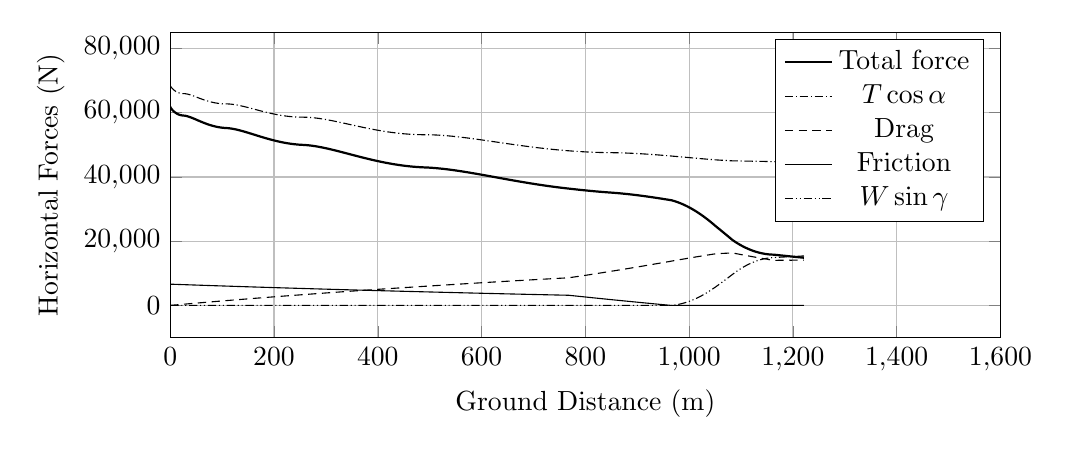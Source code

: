 %HorizontalForces_vs_GroundDistance
\begin{tikzpicture}

\begin{axis}[
width=\textwidth,
height=0.45\textwidth,
scaled ticks=false, tick label style={/pgf/number format/fixed},
xmin=0.0,
xmax=1600,
xlabel={Ground Distance (m)},
xtick={0,200,400,600,800,1000,1200,1400,1600},
xmajorgrids,
ymin=-10000,
ymax=85000,
ylabel={Horizontal Forces (N)},
ymajorgrids,
legend entries = {Total force\\$T\cos\alpha$\\Drag\\Friction\\$W\sin\gamma$\\}
]

\addplot [
color=black,
thick
]
table[row sep=crcr]{
1.373E-8	61783.509\\
2.605E-7	61783.509\\
2.049E-6	61783.509\\
9.924E-6	61783.506\\
4.745E-5	61783.495\\
1.74E-4	61783.457\\
4.061E-4	61783.387\\
7.313E-4	61783.289\\
0.001	61783.162\\
0.002	61783.005\\
0.002	61782.82\\
0.003	61782.607\\
0.004	61782.368\\
0.005	61782.095\\
0.006	61781.797\\
0.007	61781.467\\
0.008	61781.122\\
0.009	61780.738\\
0.011	61780.325\\
0.012	61779.884\\
0.014	61779.412\\
0.015	61778.912\\
0.017	61778.392\\
0.019	61777.837\\
0.021	61777.255\\
0.023	61776.643\\
0.025	61776.009\\
0.028	61775.347\\
0.03	61774.646\\
0.032	61773.93\\
0.035	61773.179\\
0.038	61772.403\\
0.04	61771.597\\
0.043	61770.776\\
0.046	61769.916\\
0.049	61769.035\\
0.053	61768.122\\
0.056	61767.181\\
0.059	61766.202\\
0.063	61765.204\\
0.066	61764.182\\
0.07	61763.128\\
0.074	61762.046\\
0.078	61760.936\\
0.082	61759.803\\
0.086	61758.637\\
0.09	61757.427\\
0.094	61756.209\\
0.099	61754.95\\
0.103	61753.675\\
0.108	61752.379\\
0.112	61751.054\\
0.117	61749.688\\
0.122	61748.286\\
0.127	61746.861\\
0.132	61745.431\\
0.138	61743.967\\
0.143	61742.477\\
0.148	61740.963\\
0.154	61739.422\\
0.159	61737.864\\
0.165	61736.234\\
0.171	61734.585\\
0.177	61732.926\\
0.183	61731.247\\
0.189	61729.537\\
0.196	61727.791\\
0.202	61726.027\\
0.209	61724.235\\
0.215	61722.359\\
0.222	61720.516\\
0.229	61718.6\\
0.236	61716.707\\
0.243	61714.81\\
0.25	61712.835\\
0.258	61710.833\\
0.265	61708.832\\
0.272	61706.805\\
0.28	61704.717\\
0.288	61702.646\\
0.296	61700.493\\
0.304	61698.29\\
0.312	61696.113\\
0.32	61693.91\\
0.329	61691.646\\
0.337	61689.418\\
0.346	61687.088\\
0.355	61684.751\\
0.363	61682.384\\
0.372	61679.966\\
0.382	61677.565\\
0.391	61675.167\\
0.4	61672.681\\
0.41	61670.145\\
0.419	61667.658\\
0.429	61665.14\\
0.438	61662.571\\
0.448	61660.001\\
0.458	61657.385\\
0.468	61654.705\\
0.479	61651.969\\
0.489	61649.283\\
0.5	61646.476\\
0.511	61643.669\\
0.521	61640.894\\
0.532	61638.074\\
0.543	61635.259\\
0.554	61632.436\\
0.565	61629.533\\
0.577	61626.538\\
0.589	61623.58\\
0.6	61620.532\\
0.612	61617.524\\
0.624	61614.51\\
0.636	61611.381\\
0.649	61608.227\\
0.661	61605.084\\
0.674	61601.863\\
0.686	61598.685\\
0.699	61595.424\\
0.712	61592.12\\
0.725	61588.887\\
0.738	61585.614\\
0.752	61582.233\\
0.765	61578.772\\
0.779	61575.354\\
0.793	61571.891\\
0.807	61568.304\\
0.822	61564.82\\
0.836	61561.202\\
0.85	61557.682\\
0.865	61554.043\\
0.88	61550.304\\
0.895	61546.629\\
0.91	61542.981\\
0.925	61539.287\\
0.94	61535.549\\
0.956	61531.756\\
0.971	61528.026\\
0.987	61524.206\\
1.003	61520.332\\
1.019	61516.438\\
1.035	61512.457\\
1.052	61508.547\\
1.068	61504.661\\
1.085	61500.611\\
1.101	61496.629\\
1.118	61492.608\\
1.135	61488.534\\
1.153	61484.363\\
1.17	61480.259\\
1.188	61476.069\\
1.206	61471.736\\
1.224	61467.457\\
1.242	61463.149\\
1.261	61458.753\\
1.279	61454.38\\
1.298	61450.062\\
1.317	61445.681\\
1.335	61441.3\\
1.354	61436.896\\
1.374	61432.394\\
1.393	61427.868\\
1.413	61423.245\\
1.433	61418.665\\
1.453	61414.1\\
1.473	61409.488\\
1.493	61404.766\\
1.514	61400.032\\
1.534	61395.425\\
1.555	61390.621\\
1.576	61385.872\\
1.598	61381.042\\
1.62	61376.048\\
1.641	61371.133\\
1.663	61366.158\\
1.686	61361.067\\
1.708	61356.214\\
1.73	61351.285\\
1.752	61346.304\\
1.774	61341.34\\
1.797	61336.237\\
1.82	61331.175\\
1.843	61326.095\\
1.867	61320.871\\
1.89	61315.675\\
1.914	61310.502\\
1.937	61305.379\\
1.961	61300.147\\
1.985	61294.886\\
2.01	61289.537\\
2.035	61284.142\\
2.059	61278.782\\
2.085	61273.29\\
2.11	61267.78\\
2.135	61262.415\\
2.161	61256.994\\
2.186	61251.497\\
2.213	61245.824\\
2.239	61240.197\\
2.265	61234.638\\
2.292	61228.958\\
2.319	61223.33\\
2.346	61217.683\\
2.373	61211.937\\
2.401	61206.093\\
2.428	61200.361\\
2.456	61194.62\\
2.483	61188.836\\
2.512	61182.955\\
2.54	61177.036\\
2.568	61171.217\\
2.597	61165.328\\
2.626	61159.284\\
2.656	61153.214\\
2.686	61147.157\\
2.715	61141.077\\
2.746	61134.945\\
2.775	61128.921\\
2.805	61122.811\\
2.836	61116.684\\
2.866	61110.541\\
2.898	61104.224\\
2.929	61098.042\\
2.96	61091.723\\
2.992	61085.379\\
3.024	61079.05\\
3.056	61072.649\\
3.089	61066.235\\
3.122	61059.683\\
3.155	61053.307\\
3.188	61046.86\\
3.221	61040.346\\
3.254	61033.857\\
3.288	61027.279\\
3.322	61020.673\\
3.356	61014.129\\
3.391	61007.519\\
3.426	61000.804\\
3.462	60993.774\\
3.497	60987.097\\
3.532	60980.426\\
3.568	60973.779\\
3.604	60966.873\\
3.639	60960.222\\
3.677	60953.133\\
3.713	60946.373\\
3.75	60939.586\\
3.786	60932.841\\
3.823	60926.009\\
3.861	60918.913\\
3.899	60911.822\\
3.937	60904.825\\
3.975	60897.889\\
4.014	60890.85\\
4.052	60883.844\\
4.092	60876.53\\
4.132	60869.431\\
4.172	60862.214\\
4.211	60855.205\\
4.25	60848.09\\
4.292	60840.67\\
4.332	60833.411\\
4.373	60826.185\\
4.414	60818.873\\
4.456	60811.558\\
4.497	60804.284\\
4.538	60797.144\\
4.581	60789.558\\
4.624	60782.173\\
4.666	60774.848\\
4.709	60767.398\\
4.752	60759.928\\
4.795	60752.563\\
4.838	60745.222\\
4.881	60737.852\\
4.926	60730.326\\
4.97	60722.738\\
5.014	60715.319\\
5.059	60707.835\\
5.104	60700.183\\
5.15	60692.629\\
5.195	60685.083\\
5.241	60677.415\\
5.288	60669.678\\
5.334	60662.028\\
5.381	60654.444\\
5.428	60646.775\\
5.476	60638.85\\
5.525	60630.975\\
5.573	60623.113\\
5.621	60615.439\\
5.672	60607.315\\
5.72	60599.588\\
5.768	60591.932\\
5.817	60584.145\\
5.866	60576.373\\
5.917	60568.319\\
5.967	60560.528\\
6.017	60552.705\\
6.069	60544.646\\
6.12	60536.7\\
6.171	60528.795\\
6.223	60520.814\\
6.274	60513.041\\
6.326	60505.056\\
6.38	60496.884\\
6.432	60488.92\\
6.485	60481.025\\
6.537	60473.197\\
6.59	60465.258\\
6.644	60457.14\\
6.697	60449.224\\
6.752	60441.188\\
6.807	60433.079\\
6.863	60424.821\\
6.919	60416.744\\
6.975	60408.588\\
7.031	60400.409\\
7.087	60392.344\\
7.145	60384.067\\
7.203	60375.797\\
7.261	60367.468\\
7.321	60359.069\\
7.378	60350.932\\
7.438	60342.576\\
7.497	60334.274\\
7.557	60326.017\\
7.617	60317.635\\
7.677	60309.385\\
7.736	60301.309\\
7.796	60293.065\\
7.857	60284.811\\
7.917	60276.632\\
7.979	60268.306\\
8.04	60260.151\\
8.102	60251.797\\
8.165	60243.538\\
8.226	60235.373\\
8.291	60226.928\\
8.354	60218.671\\
8.418	60210.335\\
8.482	60201.974\\
8.547	60193.549\\
8.613	60185.082\\
8.678	60176.841\\
8.745	60168.358\\
8.811	60159.991\\
8.877	60151.708\\
8.943	60143.411\\
9.011	60134.939\\
9.079	60126.442\\
9.149	60117.901\\
9.216	60109.647\\
9.286	60101.176\\
9.355	60092.702\\
9.424	60084.484\\
9.493	60076.103\\
9.563	60067.842\\
9.632	60059.631\\
9.703	60051.228\\
9.773	60042.991\\
9.844	60034.679\\
9.915	60026.479\\
9.987	60018.142\\
10.059	60009.844\\
10.132	60001.524\\
10.206	59993.181\\
10.279	59984.882\\
10.353	59976.593\\
10.428	59968.25\\
10.503	59959.911\\
10.578	59951.659\\
10.655	59943.243\\
10.73	59935.055\\
10.806	59926.869\\
10.883	59918.61\\
10.959	59910.493\\
11.035	59902.387\\
11.113	59894.163\\
11.191	59885.999\\
11.268	59877.944\\
11.346	59869.81\\
11.424	59861.821\\
11.503	59853.753\\
11.581	59845.75\\
11.662	59837.653\\
11.742	59829.617\\
11.822	59821.631\\
11.902	59813.716\\
11.984	59805.671\\
12.065	59797.68\\
12.148	59789.684\\
12.231	59781.678\\
12.313	59773.799\\
12.397	59765.883\\
12.48	59758.057\\
12.564	59750.119\\
12.648	59742.321\\
12.736	59734.199\\
12.821	59726.416\\
12.908	59718.508\\
12.995	59710.655\\
13.082	59702.88\\
13.17	59695.001\\
13.258	59687.281\\
13.345	59679.638\\
13.433	59671.961\\
13.524	59664.146\\
13.611	59656.697\\
13.702	59648.972\\
13.792	59641.38\\
13.882	59633.866\\
13.975	59626.164\\
14.066	59618.741\\
14.158	59611.243\\
14.251	59603.752\\
14.343	59596.336\\
14.437	59588.862\\
14.533	59581.372\\
14.626	59574.129\\
14.722	59566.708\\
14.819	59559.26\\
14.914	59552.061\\
15.01	59544.831\\
15.108	59537.494\\
15.206	59530.262\\
15.304	59523.104\\
15.403	59515.901\\
15.503	59508.751\\
15.602	59501.756\\
15.701	59494.8\\
15.801	59487.797\\
15.9	59480.997\\
16.002	59474.062\\
16.103	59467.239\\
16.204	59460.434\\
16.305	59453.795\\
16.406	59447.194\\
16.509	59440.5\\
16.615	59433.755\\
16.718	59427.228\\
16.823	59420.631\\
16.929	59414.099\\
17.035	59407.606\\
17.141	59401.196\\
17.246	59394.899\\
17.352	59388.652\\
17.458	59382.433\\
17.566	59376.246\\
17.673	59370.131\\
17.782	59364.013\\
17.891	59357.946\\
18.001	59351.923\\
18.11	59346.022\\
18.22	59340.173\\
18.328	59334.491\\
18.437	59328.777\\
18.549	59323.054\\
18.659	59317.479\\
18.771	59311.923\\
18.884	59306.376\\
18.996	59300.918\\
19.109	59295.546\\
19.223	59290.184\\
19.338	59284.871\\
19.456	59279.462\\
19.573	59274.209\\
19.69	59269.064\\
19.805	59264.071\\
19.924	59259.01\\
20.042	59254.045\\
20.158	59249.25\\
20.278	59244.399\\
20.396	59239.706\\
20.516	59235.014\\
20.637	59230.382\\
20.755	59225.968\\
20.874	59221.545\\
20.996	59217.143\\
21.118	59212.815\\
21.24	59208.567\\
21.361	59204.452\\
21.485	59200.334\\
21.608	59196.342\\
21.732	59192.378\\
21.857	59188.503\\
21.981	59184.732\\
22.108	59180.967\\
22.235	59177.297\\
22.362	59173.737\\
22.488	59170.277\\
22.614	59166.903\\
22.744	59163.527\\
22.873	59160.274\\
23.004	59157.077\\
23.133	59154.004\\
23.263	59151.016\\
23.393	59148.12\\
23.523	59145.315\\
23.655	59142.565\\
23.786	59139.938\\
23.917	59137.398\\
24.047	59134.977\\
24.178	59132.625\\
24.315	59130.29\\
24.448	59128.108\\
24.579	59126.045\\
24.71	59124.085\\
24.843	59122.19\\
24.976	59120.4\\
25.112	59118.664\\
25.247	59117.031\\
25.385	59115.474\\
25.522	59114.023\\
25.661	59112.659\\
25.799	59111.412\\
25.826	59111.173\\
25.84	59111.06\\
25.841	59111.048\\
25.842	59111.038\\
25.848	59110.991\\
25.864	59110.85\\
25.906	59110.484\\
25.999	59109.617\\
26.123	59108.375\\
26.25	59106.996\\
26.377	59105.511\\
26.506	59103.883\\
26.634	59102.17\\
26.763	59100.328\\
26.893	59098.37\\
27.023	59096.308\\
27.154	59094.118\\
27.288	59091.772\\
27.42	59089.342\\
27.556	59086.753\\
27.691	59084.048\\
27.826	59081.243\\
27.96	59078.378\\
28.097	59075.324\\
28.233	59072.182\\
28.369	59068.946\\
28.507	59065.56\\
28.645	59062.046\\
28.783	59058.46\\
28.923	59054.716\\
29.062	59050.879\\
29.202	59046.931\\
29.343	59042.844\\
29.483	59038.698\\
29.626	59034.368\\
29.767	59029.99\\
29.909	59025.477\\
30.052	59020.868\\
30.197	59016.08\\
30.342	59011.172\\
30.486	59006.234\\
30.633	59001.092\\
30.778	58995.892\\
30.924	58990.606\\
31.071	58985.177\\
31.218	58979.651\\
31.367	58973.987\\
31.515	58968.224\\
31.664	58962.388\\
31.815	58956.348\\
31.966	58950.191\\
32.115	58944.063\\
32.266	58937.772\\
32.418	58931.35\\
32.57	58924.853\\
32.722	58918.238\\
32.877	58911.438\\
33.032	58904.547\\
33.185	58897.651\\
33.341	58890.529\\
33.498	58883.33\\
33.654	58876.049\\
33.811	58868.63\\
33.97	58861.082\\
34.126	58853.546\\
34.286	58845.805\\
34.445	58837.991\\
34.606	58830.023\\
34.766	58821.977\\
34.926	58813.911\\
35.086	58805.747\\
35.248	58797.42\\
35.412	58788.91\\
35.574	58780.475\\
35.735	58771.936\\
35.899	58763.228\\
36.065	58754.336\\
36.23	58745.407\\
36.395	58736.469\\
36.561	58727.333\\
36.728	58718.145\\
36.894	58708.907\\
37.059	58699.657\\
37.227	58690.187\\
37.394	58680.691\\
37.562	58671.111\\
37.733	58661.306\\
37.903	58651.437\\
38.071	58641.655\\
38.238	58631.902\\
38.408	58621.896\\
38.578	58611.875\\
38.75	58601.598\\
38.92	58591.441\\
39.093	58581.031\\
39.265	58570.658\\
39.437	58560.22\\
39.609	58549.697\\
39.783	58539.034\\
39.956	58528.352\\
40.132	58517.446\\
40.309	58506.486\\
40.486	58495.407\\
40.664	58484.263\\
40.84	58473.171\\
41.018	58461.905\\
41.198	58450.505\\
41.377	58439.069\\
41.557	58427.577\\
41.736	58416.08\\
41.916	58404.524\\
42.097	58392.768\\
42.278	58381.054\\
42.46	58369.221\\
42.64	58357.461\\
42.822	58345.536\\
43.006	58333.483\\
43.19	58321.358\\
43.372	58309.335\\
43.556	58297.176\\
43.74	58284.927\\
43.924	58272.667\\
44.107	58260.484\\
44.294	58247.958\\
44.479	58235.548\\
44.665	58223.06\\
44.852	58210.44\\
45.039	58197.816\\
45.228	58185.059\\
45.415	58172.363\\
45.603	58159.617\\
45.793	58146.71\\
45.984	58133.715\\
46.173	58120.824\\
46.364	58107.729\\
46.554	58094.769\\
46.745	58081.639\\
46.936	58068.522\\
47.127	58055.399\\
47.319	58042.192\\
47.511	58028.942\\
47.705	58015.53\\
47.9	58002.087\\
48.093	57988.754\\
48.287	57975.296\\
48.484	57961.672\\
48.681	57948.022\\
48.875	57934.531\\
49.071	57920.962\\
49.267	57907.312\\
49.466	57893.501\\
49.662	57879.866\\
49.86	57866.102\\
50.058	57852.287\\
50.258	57838.374\\
50.457	57824.469\\
50.656	57810.651\\
50.859	57796.449\\
51.061	57782.385\\
51.264	57768.272\\
51.464	57754.295\\
51.665	57740.31\\
51.866	57726.289\\
52.074	57711.752\\
52.282	57697.257\\
52.487	57683.021\\
52.695	57668.495\\
52.9	57654.225\\
53.108	57639.755\\
53.312	57625.6\\
53.52	57611.111\\
53.727	57596.736\\
53.937	57582.138\\
54.145	57567.694\\
54.351	57553.401\\
54.562	57538.786\\
54.776	57523.978\\
54.988	57509.335\\
55.198	57494.808\\
55.41	57480.132\\
55.624	57465.397\\
55.837	57450.731\\
56.047	57436.251\\
56.261	57421.516\\
56.475	57406.837\\
56.691	57392.028\\
56.909	57377.074\\
57.127	57362.163\\
57.347	57347.173\\
57.565	57332.31\\
57.782	57317.496\\
57.999	57302.733\\
58.218	57287.878\\
58.436	57273.117\\
58.658	57258.121\\
58.88	57243.124\\
59.103	57228.056\\
59.324	57213.198\\
59.545	57198.34\\
59.768	57183.409\\
59.991	57168.523\\
60.216	57153.469\\
60.44	57138.565\\
60.665	57123.613\\
60.891	57108.606\\
61.116	57093.75\\
61.343	57078.738\\
61.572	57063.683\\
61.799	57048.782\\
62.026	57033.906\\
62.254	57018.971\\
62.483	57004.054\\
62.714	56989.038\\
62.945	56974.054\\
63.178	56958.969\\
63.411	56943.928\\
63.645	56928.89\\
63.877	56913.993\\
64.112	56899.008\\
64.347	56883.99\\
64.583	56868.991\\
64.819	56854.065\\
65.056	56839.108\\
65.295	56824.058\\
65.532	56809.179\\
65.77	56794.251\\
66.01	56779.308\\
66.253	56764.248\\
66.493	56749.343\\
66.734	56734.508\\
66.977	56719.557\\
67.219	56704.738\\
67.464	56689.795\\
67.706	56675.105\\
67.954	56660.095\\
68.198	56645.356\\
68.444	56630.581\\
68.69	56615.88\\
68.94	56601.004\\
69.19	56586.127\\
69.44	56571.395\\
69.69	56556.662\\
69.941	56541.958\\
70.193	56527.27\\
70.447	56512.537\\
70.699	56497.934\\
70.954	56483.27\\
71.211	56468.542\\
71.468	56453.929\\
71.725	56439.356\\
71.982	56424.818\\
72.241	56410.288\\
72.499	56395.898\\
72.759	56381.395\\
73.02	56366.98\\
73.281	56352.621\\
73.543	56338.269\\
73.806	56323.986\\
74.072	56309.563\\
74.339	56295.211\\
74.605	56280.96\\
74.873	56266.72\\
75.14	56252.563\\
75.411	56238.307\\
75.683	56224.129\\
75.951	56210.198\\
76.224	56196.08\\
76.499	56181.975\\
76.772	56168.048\\
77.047	56154.11\\
77.323	56140.216\\
77.599	56126.456\\
77.878	56112.588\\
78.157	56098.838\\
78.438	56085.03\\
78.721	56071.296\\
79.001	56057.767\\
79.284	56044.221\\
79.57	56030.587\\
79.854	56017.172\\
80.139	56003.813\\
80.426	55990.489\\
80.715	55977.151\\
81.007	55963.778\\
81.295	55950.685\\
81.585	55937.622\\
81.875	55924.697\\
82.171	55911.564\\
82.467	55898.568\\
82.764	55885.639\\
83.058	55872.967\\
83.359	55860.12\\
83.657	55847.493\\
83.955	55834.979\\
84.253	55822.576\\
84.557	55810.084\\
84.86	55797.718\\
85.165	55785.406\\
85.472	55773.144\\
85.779	55760.996\\
86.087	55748.956\\
86.398	55736.913\\
86.711	55724.94\\
87.026	55713.0\\
87.34	55701.224\\
87.654	55689.619\\
87.967	55678.172\\
88.285	55666.662\\
88.61	55655.054\\
88.929	55643.828\\
89.25	55632.639\\
89.575	55621.461\\
89.902	55610.36\\
90.226	55599.531\\
90.549	55588.854\\
90.878	55578.15\\
91.205	55567.673\\
91.538	55557.118\\
91.871	55546.752\\
92.201	55536.606\\
92.531	55526.625\\
92.864	55516.73\\
93.198	55506.94\\
93.533	55497.292\\
93.867	55487.819\\
94.203	55478.46\\
94.541	55469.229\\
94.874	55460.266\\
95.217	55451.214\\
95.554	55442.479\\
95.892	55433.876\\
96.231	55425.444\\
96.572	55417.107\\
96.908	55409.061\\
97.248	55401.087\\
97.588	55393.273\\
97.926	55385.684\\
98.267	55378.197\\
98.605	55370.928\\
98.946	55363.789\\
99.287	55356.81\\
99.634	55349.887\\
99.977	55343.208\\
100.316	55336.784\\
100.656	55330.518\\
100.996	55324.412\\
101.34	55318.415\\
101.68	55312.671\\
102.017	55307.142\\
102.357	55301.734\\
102.694	55296.534\\
103.035	55291.451\\
103.376	55286.551\\
103.719	55281.804\\
104.059	55277.264\\
104.395	55272.942\\
104.733	55268.774\\
105.071	55264.775\\
105.407	55260.97\\
105.744	55257.331\\
106.08	55253.88\\
106.416	55250.586\\
106.756	55247.436\\
107.094	55244.477\\
107.432	55241.7\\
107.447	55241.581\\
107.458	55241.488\\
107.462	55241.455\\
107.465	55241.431\\
107.468	55241.409\\
107.484	55241.286\\
107.532	55240.9\\
107.687	55239.627\\
107.976	55237.128\\
108.277	55234.345\\
108.582	55231.362\\
108.886	55228.207\\
109.192	55224.848\\
109.502	55221.269\\
109.811	55217.537\\
110.121	55213.605\\
110.433	55209.478\\
110.747	55205.141\\
111.065	55200.585\\
111.382	55195.851\\
111.701	55190.916\\
112.023	55185.763\\
112.343	55180.46\\
112.668	55174.902\\
112.993	55169.17\\
113.32	55163.232\\
113.65	55157.05\\
113.979	55150.727\\
114.313	55144.114\\
114.644	55137.388\\
114.981	55130.385\\
115.32	55123.158\\
115.658	55115.769\\
116.001	55108.107\\
116.342	55100.293\\
116.686	55092.258\\
117.033	55083.974\\
117.379	55075.55\\
117.729	55066.861\\
118.08	55057.957\\
118.434	55048.825\\
118.792	55039.4\\
119.148	55029.868\\
119.504	55020.164\\
119.863	55010.208\\
120.226	54999.961\\
120.59	54989.538\\
120.955	54978.898\\
121.32	54968.132\\
121.686	54957.137\\
122.053	54945.956\\
122.423	54934.542\\
122.795	54922.876\\
123.166	54911.088\\
123.54	54899.08\\
123.912	54886.926\\
124.29	54874.454\\
124.663	54861.999\\
125.039	54849.288\\
125.414	54836.462\\
125.79	54823.456\\
126.168	54810.206\\
126.546	54796.852\\
126.925	54783.314\\
127.303	54769.655\\
127.683	54755.808\\
128.062	54741.815\\
128.444	54727.64\\
128.823	54713.411\\
129.199	54699.158\\
129.578	54684.688\\
129.955	54670.141\\
130.334	54655.431\\
130.714	54640.536\\
131.095	54625.495\\
131.477	54610.287\\
131.857	54595.036\\
132.239	54579.607\\
132.616	54564.246\\
133.0	54548.513\\
133.381	54532.783\\
133.761	54516.986\\
134.136	54501.286\\
134.516	54485.323\\
134.897	54469.174\\
135.274	54453.096\\
135.652	54436.896\\
136.033	54420.465\\
136.412	54404.05\\
136.79	54387.578\\
137.17	54370.916\\
137.548	54354.246\\
137.926	54337.522\\
138.305	54320.677\\
138.684	54303.727\\
139.063	54286.691\\
139.441	54269.66\\
139.819	54252.503\\
140.198	54235.273\\
140.573	54218.111\\
140.951	54200.783\\
141.328	54183.375\\
141.706	54165.889\\
142.084	54148.354\\
142.464	54130.662\\
142.841	54113.017\\
143.219	54095.263\\
143.6	54077.339\\
143.98	54059.374\\
144.359	54041.381\\
144.736	54023.495\\
145.113	54005.495\\
145.491	53987.426\\
145.87	53969.217\\
146.245	53951.202\\
146.624	53932.924\\
147.001	53914.691\\
147.379	53896.38\\
147.757	53878.009\\
148.136	53859.557\\
148.514	53841.109\\
148.891	53822.66\\
149.271	53804.012\\
149.653	53785.259\\
150.033	53766.561\\
150.414	53747.791\\
150.793	53729.04\\
151.173	53710.261\\
151.554	53691.363\\
151.935	53672.457\\
152.319	53653.365\\
152.702	53634.281\\
153.083	53615.277\\
153.467	53596.133\\
153.848	53577.054\\
154.231	53557.9\\
154.615	53538.662\\
155.0	53519.341\\
155.383	53500.117\\
155.768	53480.762\\
156.151	53461.494\\
156.535	53442.163\\
156.92	53422.763\\
157.306	53403.286\\
157.691	53383.863\\
158.078	53364.342\\
158.465	53344.779\\
158.851	53325.264\\
159.24	53305.636\\
159.627	53286.039\\
160.02	53266.186\\
160.408	53246.537\\
160.796	53226.896\\
161.184	53207.239\\
161.576	53187.393\\
161.968	53167.566\\
162.358	53147.827\\
162.751	53127.946\\
163.145	53107.977\\
163.537	53088.143\\
163.93	53068.309\\
164.324	53048.364\\
164.717	53028.488\\
165.11	53008.625\\
165.504	52988.757\\
165.898	52968.838\\
166.291	52948.993\\
166.689	52928.968\\
167.083	52909.103\\
167.48	52889.102\\
167.88	52868.988\\
168.278	52848.983\\
168.677	52828.907\\
169.075	52808.967\\
169.476	52788.85\\
169.878	52768.7\\
170.279	52748.642\\
170.681	52728.55\\
171.086	52708.339\\
171.488	52688.323\\
171.893	52668.153\\
172.297	52648.046\\
172.703	52627.909\\
173.111	52607.683\\
173.516	52587.588\\
173.926	52567.348\\
174.336	52547.097\\
174.746	52526.889\\
175.157	52506.661\\
175.569	52486.443\\
175.98	52466.317\\
176.393	52446.098\\
176.804	52426.014\\
177.219	52405.761\\
177.633	52385.632\\
178.051	52365.348\\
178.467	52345.182\\
178.884	52325.04\\
179.298	52305.046\\
179.716	52284.942\\
180.134	52264.861\\
180.554	52244.759\\
180.977	52224.542\\
181.4	52204.38\\
181.823	52184.243\\
182.246	52164.183\\
182.673	52143.984\\
183.1	52123.83\\
183.529	52103.655\\
183.958	52083.518\\
184.386	52063.494\\
184.817	52043.412\\
185.246	52023.437\\
185.678	52003.44\\
186.109	51983.486\\
186.54	51963.645\\
186.971	51943.817\\
187.407	51923.863\\
187.842	51904.006\\
188.278	51884.193\\
188.718	51864.228\\
189.161	51844.234\\
189.601	51824.422\\
190.039	51804.771\\
190.48	51785.067\\
190.925	51765.252\\
191.372	51745.425\\
191.818	51725.752\\
192.265	51706.069\\
192.715	51686.336\\
193.165	51666.691\\
193.616	51647.12\\
194.067	51627.573\\
194.521	51608.02\\
194.978	51588.382\\
195.436	51568.838\\
195.895	51549.309\\
196.354	51529.863\\
196.818	51510.311\\
197.281	51490.909\\
197.745	51471.534\\
198.212	51452.127\\
198.678	51432.882\\
199.146	51413.655\\
199.617	51394.36\\
200.086	51375.297\\
200.555	51356.303\\
201.028	51337.235\\
201.501	51318.308\\
201.979	51299.252\\
202.457	51280.351\\
202.938	51261.404\\
203.422	51242.475\\
203.906	51223.605\\
204.394	51204.757\\
204.881	51186.01\\
205.374	51167.182\\
205.868	51148.462\\
206.362	51129.805\\
206.856	51111.298\\
207.356	51092.689\\
207.853	51074.332\\
208.356	51055.879\\
208.859	51037.51\\
209.361	51019.371\\
209.864	51001.275\\
210.375	50983.054\\
210.888	50964.892\\
211.409	50946.617\\
211.928	50928.53\\
212.45	50910.455\\
212.973	50892.541\\
213.501	50874.568\\
214.031	50856.713\\
214.556	50839.143\\
215.09	50821.447\\
215.63	50803.722\\
216.172	50786.074\\
216.713	50768.645\\
217.254	50751.372\\
217.799	50734.11\\
218.348	50716.934\\
218.897	50699.906\\
219.458	50682.686\\
220.018	50665.662\\
220.58	50648.79\\
221.149	50631.863\\
221.724	50614.973\\
222.297	50598.332\\
222.872	50581.816\\
223.455	50565.283\\
224.043	50548.787\\
224.627	50532.629\\
225.215	50516.584\\
225.809	50500.558\\
226.407	50484.657\\
227.01	50468.82\\
227.62	50453.046\\
228.232	50437.443\\
228.841	50422.143\\
229.46	50406.835\\
230.088	50391.552\\
230.713	50376.566\\
231.34	50361.794\\
231.962	50347.386\\
232.584	50333.218\\
233.21	50319.199\\
233.841	50305.342\\
234.463	50291.908\\
235.095	50278.526\\
235.716	50265.619\\
236.336	50252.99\\
236.958	50240.576\\
237.577	50228.463\\
238.195	50216.619\\
238.811	50205.084\\
239.426	50193.784\\
240.037	50182.838\\
240.639	50172.27\\
241.242	50161.946\\
241.843	50151.877\\
242.443	50142.089\\
243.037	50132.616\\
243.631	50123.404\\
244.221	50114.475\\
244.812	50105.779\\
245.397	50097.389\\
245.979	50089.298\\
246.559	50081.449\\
247.13	50073.946\\
247.707	50066.61\\
248.28	50059.535\\
248.853	50052.7\\
249.419	50046.164\\
249.978	50039.941\\
250.541	50033.881\\
251.101	50028.084\\
251.656	50022.549\\
252.209	50017.264\\
252.762	50012.18\\
253.314	50007.333\\
253.866	50002.7\\
254.414	49998.309\\
254.957	49994.176\\
255.065	49993.378\\
255.13	49992.905\\
255.178	49992.554\\
255.206	49992.351\\
255.231	49992.173\\
255.254	49992.009\\
255.276	49991.845\\
255.29	49991.746\\
255.295	49991.712\\
255.3	49991.672\\
255.325	49991.492\\
255.432	49990.72\\
255.722	49988.562\\
256.196	49984.865\\
256.674	49980.921\\
257.155	49976.743\\
257.637	49972.344\\
258.123	49967.691\\
258.614	49962.773\\
259.105	49957.645\\
259.598	49952.275\\
260.095	49946.652\\
260.596	49940.761\\
261.102	49934.587\\
261.609	49928.19\\
262.119	49921.53\\
262.632	49914.606\\
263.148	49907.427\\
263.667	49899.99\\
264.188	49892.297\\
264.713	49884.32\\
265.241	49876.069\\
265.772	49867.551\\
266.308	49858.74\\
266.85	49849.587\\
267.393	49840.199\\
267.937	49830.577\\
268.492	49820.516\\
269.048	49810.205\\
269.61	49799.561\\
270.172	49788.668\\
270.744	49777.365\\
271.317	49765.811\\
271.892	49753.962\\
272.479	49741.641\\
273.068	49729.042\\
273.661	49716.121\\
274.253	49702.975\\
274.852	49689.437\\
275.459	49675.479\\
276.069	49661.225\\
276.681	49646.664\\
277.297	49631.777\\
277.922	49616.414\\
278.551	49600.746\\
279.178	49584.846\\
279.818	49568.405\\
280.455	49551.776\\
281.097	49534.811\\
281.737	49517.623\\
282.381	49500.118\\
283.03	49482.236\\
283.677	49464.178\\
284.32	49446.006\\
284.96	49427.71\\
285.602	49409.125\\
286.242	49390.394\\
286.878	49371.561\\
287.518	49352.433\\
288.15	49333.327\\
288.779	49314.103\\
289.411	49294.622\\
290.037	49275.103\\
290.662	49255.479\\
291.285	49235.697\\
291.907	49215.787\\
292.523	49195.912\\
293.138	49175.916\\
293.75	49155.834\\
294.367	49135.426\\
294.974	49115.188\\
295.58	49094.84\\
296.189	49074.265\\
296.791	49053.741\\
297.393	49033.12\\
297.989	49012.523\\
298.587	48991.757\\
299.181	48970.978\\
299.772	48950.216\\
300.366	48929.171\\
300.959	48908.064\\
301.552	48886.84\\
302.14	48865.66\\
302.727	48844.424\\
303.312	48823.119\\
303.894	48801.84\\
304.478	48780.342\\
305.06	48758.842\\
305.639	48737.373\\
306.216	48715.825\\
306.796	48694.124\\
307.372	48672.426\\
307.948	48650.651\\
308.526	48628.729\\
309.101	48606.81\\
309.681	48584.627\\
310.254	48562.626\\
310.827	48540.546\\
311.402	48518.301\\
311.97	48496.22\\
312.54	48474.017\\
313.109	48451.759\\
313.68	48429.374\\
314.25	48406.933\\
314.821	48384.39\\
315.389	48361.865\\
315.96	48339.209\\
316.529	48316.513\\
317.096	48293.862\\
317.662	48271.215\\
318.229	48248.421\\
318.795	48225.643\\
319.363	48202.711\\
319.93	48179.762\\
320.496	48156.781\\
321.063	48133.716\\
321.629	48110.653\\
322.195	48087.557\\
322.762	48064.341\\
323.328	48041.11\\
323.894	48017.844\\
324.46	47994.563\\
325.024	47971.316\\
325.593	47947.787\\
326.157	47924.441\\
326.724	47900.953\\
327.289	47877.473\\
327.856	47853.916\\
328.423	47830.277\\
328.989	47806.671\\
329.555	47783.063\\
330.122	47759.349\\
330.687	47735.684\\
331.253	47711.978\\
331.821	47688.117\\
332.386	47664.409\\
332.954	47640.508\\
333.523	47616.567\\
334.09	47592.669\\
334.659	47568.694\\
335.225	47544.8\\
335.795	47520.724\\
336.367	47496.576\\
336.935	47472.539\\
337.505	47448.42\\
338.076	47424.237\\
338.645	47400.138\\
339.213	47376.076\\
339.783	47351.91\\
340.352	47327.799\\
340.923	47303.548\\
341.497	47279.202\\
342.071	47254.834\\
342.643	47230.567\\
343.216	47206.267\\
343.788	47181.953\\
344.363	47157.55\\
344.936	47133.232\\
345.512	47108.778\\
346.089	47084.28\\
346.663	47059.943\\
347.24	47035.464\\
347.815	47011.072\\
348.392	46986.62\\
348.967	46962.239\\
349.544	46937.786\\
350.122	46913.304\\
350.701	46888.806\\
351.281	46864.242\\
351.862	46839.686\\
352.443	46815.121\\
353.022	46790.667\\
353.605	46766.094\\
354.189	46741.463\\
354.773	46716.855\\
355.356	46692.306\\
355.942	46667.644\\
356.528	46642.988\\
357.115	46618.362\\
357.702	46593.736\\
358.289	46569.137\\
358.88	46544.419\\
359.47	46519.726\\
360.061	46495.041\\
360.656	46470.251\\
361.248	46445.554\\
361.84	46420.942\\
362.434	46396.274\\
363.027	46371.648\\
363.621	46347.048\\
364.217	46322.378\\
364.817	46297.6\\
365.417	46272.861\\
366.017	46248.16\\
366.613	46223.634\\
367.214	46198.963\\
367.814	46174.396\\
368.414	46149.851\\
369.014	46125.382\\
369.618	46100.738\\
370.22	46076.26\\
370.829	46051.542\\
371.433	46027.102\\
372.038	46002.647\\
372.65	45977.951\\
373.262	45953.284\\
373.873	45928.743\\
374.485	45904.209\\
375.098	45879.694\\
375.714	45855.138\\
376.329	45830.643\\
376.947	45806.107\\
377.561	45781.785\\
378.184	45757.192\\
378.805	45732.687\\
379.427	45708.266\\
380.051	45683.8\\
380.673	45659.471\\
381.299	45635.046\\
381.926	45610.666\\
382.557	45586.202\\
383.184	45561.966\\
383.816	45537.613\\
384.448	45513.293\\
385.08	45489.092\\
385.714	45464.857\\
386.35	45440.639\\
386.988	45416.422\\
387.628	45392.216\\
388.268	45368.079\\
388.909	45343.98\\
389.55	45319.955\\
390.196	45295.844\\
390.841	45271.845\\
391.485	45247.979\\
392.135	45223.979\\
392.787	45199.994\\
393.438	45176.1\\
394.091	45152.243\\
394.747	45128.394\\
395.402	45104.648\\
396.061	45080.849\\
396.725	45056.983\\
397.389	45033.202\\
398.056	45009.433\\
398.723	44985.766\\
399.391	44962.122\\
400.061	44938.565\\
400.73	44915.115\\
401.403	44891.63\\
402.077	44868.231\\
402.752	44844.898\\
403.433	44821.452\\
404.116	44798.058\\
404.802	44774.697\\
405.486	44751.494\\
406.179	44728.103\\
406.87	44704.917\\
407.565	44681.709\\
408.261	44658.591\\
408.96	44635.491\\
409.662	44612.392\\
410.366	44589.396\\
411.073	44566.393\\
411.782	44543.473\\
412.494	44520.615\\
413.206	44497.843\\
413.923	44475.078\\
414.641	44452.398\\
415.364	44429.724\\
416.088	44407.163\\
416.816	44384.581\\
417.548	44362.049\\
418.283	44339.572\\
419.02	44317.187\\
419.762	44294.793\\
420.508	44272.426\\
421.254	44250.233\\
422.002	44228.11\\
422.76	44205.881\\
423.518	44183.804\\
424.279	44161.812\\
425.049	44139.742\\
425.818	44117.857\\
426.595	44095.912\\
427.373	44074.114\\
428.156	44052.368\\
428.944	44030.663\\
429.739	44008.954\\
430.539	43987.298\\
431.347	43965.625\\
432.161	43943.973\\
432.977	43922.492\\
433.799	43901.053\\
434.632	43879.527\\
435.469	43858.131\\
436.313	43836.763\\
437.164	43815.456\\
438.016	43794.325\\
438.881	43773.12\\
439.752	43752.01\\
440.638	43730.786\\
441.539	43709.469\\
442.438	43688.428\\
443.35	43667.366\\
444.278	43646.23\\
445.208	43625.296\\
446.152	43604.364\\
447.102	43583.574\\
448.065	43562.812\\
449.036	43542.18\\
450.025	43521.497\\
451.017	43501.081\\
452.021	43480.761\\
453.024	43460.793\\
454.028	43441.148\\
455.031	43421.857\\
456.032	43402.957\\
457.029	43384.472\\
458.019	43366.456\\
458.998	43348.991\\
459.962	43332.104\\
460.921	43315.625\\
461.862	43299.79\\
462.802	43284.263\\
463.728	43269.276\\
464.639	43254.836\\
465.541	43240.842\\
466.435	43227.244\\
467.32	43214.071\\
468.201	43201.244\\
469.072	43188.823\\
469.935	43176.81\\
470.79	43165.155\\
471.642	43153.818\\
472.488	43142.833\\
473.325	43132.218\\
474.157	43121.923\\
474.987	43111.905\\
475.812	43102.206\\
476.636	43092.772\\
477.449	43083.715\\
478.26	43074.933\\
479.068	43066.423\\
479.872	43058.203\\
480.672	43050.265\\
481.464	43042.653\\
482.254	43035.296\\
483.044	43028.176\\
483.825	43021.372\\
484.605	43014.819\\
485.381	43008.523\\
486.155	43002.489\\
486.923	42996.718\\
487.691	42991.186\\
488.453	42985.924\\
489.214	42980.896\\
489.366	42979.922\\
489.914	42976.473\\
489.944	42976.287\\
489.952	42976.241\\
489.959	42976.196\\
490.009	42975.888\\
490.223	42974.553\\
490.808	42970.815\\
491.555	42965.841\\
492.306	42960.622\\
493.056	42955.191\\
493.812	42949.496\\
494.571	42943.56\\
495.339	42937.338\\
496.105	42930.908\\
496.876	42924.206\\
497.652	42917.251\\
498.436	42909.992\\
499.222	42902.49\\
500.016	42894.692\\
500.817	42886.59\\
501.621	42878.231\\
502.431	42869.574\\
503.249	42860.612\\
504.068	42851.395\\
504.892	42841.907\\
505.726	42832.058\\
506.569	42821.86\\
507.414	42811.409\\
508.268	42800.606\\
509.127	42789.512\\
509.992	42778.082\\
510.87	42766.255\\
511.756	42754.056\\
512.653	42741.469\\
513.553	42728.579\\
514.468	42715.222\\
515.387	42701.562\\
516.317	42687.465\\
517.26	42672.922\\
518.213	42657.962\\
519.176	42642.578\\
520.141	42626.891\\
521.123	42610.668\\
522.121	42593.905\\
523.126	42576.742\\
524.142	42559.121\\
525.163	42541.133\\
526.197	42522.64\\
527.233	42503.826\\
528.27	42484.722\\
529.313	42465.238\\
530.357	42445.453\\
531.392	42425.575\\
532.424	42405.508\\
533.46	42385.109\\
534.487	42364.643\\
535.502	42344.161\\
536.515	42323.505\\
537.523	42302.704\\
538.516	42281.999\\
539.508	42261.1\\
540.486	42240.307\\
541.466	42219.24\\
542.436	42198.209\\
543.404	42177.042\\
544.359	42155.961\\
545.307	42134.847\\
546.251	42113.665\\
547.192	42092.356\\
548.128	42071.008\\
549.061	42049.585\\
549.992	42028.028\\
550.913	42006.551\\
551.832	41984.969\\
552.743	41963.431\\
553.651	41941.817\\
554.557	41920.132\\
555.46	41898.36\\
556.356	41876.636\\
557.251	41854.804\\
558.144	41832.887\\
559.04	41810.801\\
559.931	41788.69\\
560.818	41766.546\\
561.696	41744.547\\
562.58	41722.253\\
563.461	41699.942\\
564.339	41677.602\\
565.215	41655.187\\
566.089	41632.751\\
566.962	41610.219\\
567.83	41587.706\\
568.698	41565.12\\
569.562	41542.526\\
570.424	41519.889\\
571.285	41497.205\\
572.149	41474.344\\
573.01	41451.478\\
573.868	41428.615\\
574.726	41405.672\\
575.584	41382.62\\
576.439	41359.596\\
577.29	41336.614\\
578.144	41313.445\\
578.996	41290.285\\
579.849	41267.003\\
580.701	41243.683\\
581.548	41220.431\\
582.398	41197.031\\
583.244	41173.695\\
584.095	41150.128\\
584.945	41126.551\\
585.791	41103.007\\
586.639	41079.343\\
587.483	41055.765\\
588.328	41032.078\\
589.173	41008.337\\
590.017	40984.577\\
590.861	40960.775\\
591.706	40936.894\\
592.546	40913.1\\
593.391	40889.115\\
594.233	40865.171\\
595.075	40841.17\\
595.916	40817.153\\
596.757	40793.108\\
597.6	40768.969\\
598.443	40744.806\\
599.285	40720.613\\
600.126	40696.417\\
600.967	40672.186\\
601.809	40647.888\\
602.649	40623.601\\
603.49	40599.29\\
604.332	40574.879\\
605.175	40550.446\\
606.017	40525.994\\
606.856	40501.601\\
607.7	40477.073\\
608.547	40452.4\\
609.385	40427.959\\
610.229	40403.357\\
611.072	40378.719\\
611.914	40354.112\\
612.757	40329.468\\
613.604	40304.692\\
614.448	40279.986\\
615.288	40255.381\\
616.128	40230.731\\
616.972	40206.002\\
617.817	40181.199\\
618.663	40156.37\\
619.508	40131.548\\
620.355	40106.66\\
621.202	40081.782\\
622.049	40056.893\\
622.901	40031.849\\
623.747	40006.973\\
624.597	39981.98\\
625.445	39957.06\\
626.295	39932.057\\
627.146	39907.043\\
627.996	39882.036\\
628.849	39856.956\\
629.704	39831.833\\
630.554	39806.85\\
631.409	39781.721\\
632.264	39756.632\\
633.12	39731.481\\
633.978	39706.291\\
634.836	39681.13\\
635.695	39655.934\\
636.551	39630.838\\
637.411	39605.652\\
638.27	39580.492\\
639.128	39555.373\\
639.989	39530.188\\
640.855	39504.893\\
641.717	39479.702\\
642.58	39454.513\\
643.445	39429.307\\
644.308	39404.167\\
645.175	39378.93\\
646.04	39353.752\\
646.912	39328.408\\
647.781	39303.195\\
648.656	39277.819\\
649.528	39252.551\\
650.399	39227.359\\
651.271	39202.158\\
652.146	39176.887\\
653.022	39151.641\\
653.896	39126.486\\
654.773	39101.259\\
655.652	39076.024\\
656.528	39050.874\\
657.411	39025.589\\
658.292	39000.417\\
659.177	38975.128\\
660.065	38949.81\\
660.954	38924.52\\
661.84	38899.323\\
662.732	38874.008\\
663.62	38848.868\\
664.513	38823.625\\
665.403	38798.506\\
666.297	38773.322\\
667.191	38748.172\\
668.084	38723.094\\
668.985	38697.858\\
669.886	38672.661\\
670.786	38647.549\\
671.69	38622.39\\
672.589	38597.409\\
673.498	38572.191\\
674.41	38546.955\\
675.315	38521.98\\
676.227	38496.868\\
677.141	38471.756\\
678.056	38446.668\\
678.969	38421.694\\
679.887	38396.634\\
680.808	38371.567\\
681.731	38346.528\\
682.65	38321.634\\
683.574	38296.687\\
684.496	38271.844\\
685.42	38247.022\\
686.348	38222.161\\
687.277	38197.351\\
688.206	38172.586\\
689.14	38147.766\\
690.076	38122.973\\
691.015	38098.182\\
691.955	38073.431\\
692.895	38048.762\\
693.84	38024.034\\
694.787	37999.339\\
695.735	37974.689\\
696.688	37949.974\\
697.639	37925.405\\
698.598	37900.713\\
699.55	37876.3\\
700.504	37851.904\\
701.465	37827.423\\
702.426	37803.023\\
703.387	37778.69\\
704.361	37754.159\\
705.332	37729.775\\
706.3	37705.535\\
707.277	37681.199\\
708.249	37657.051\\
709.228	37632.843\\
710.209	37608.688\\
711.195	37584.492\\
712.187	37560.271\\
713.176	37536.193\\
714.167	37512.179\\
715.16	37488.235\\
716.158	37464.252\\
717.163	37440.227\\
718.17	37416.251\\
719.176	37392.403\\
720.188	37368.545\\
721.202	37344.738\\
722.218	37320.976\\
723.235	37297.33\\
724.259	37273.623\\
725.282	37250.069\\
726.311	37226.503\\
727.34	37203.037\\
728.372	37179.634\\
729.411	37156.182\\
730.456	37132.731\\
731.507	37109.287\\
732.557	37085.96\\
733.619	37062.536\\
734.676	37039.316\\
735.735	37016.212\\
736.801	36993.086\\
737.875	36969.916\\
738.951	36946.856\\
740.03	36923.86\\
741.117	36900.833\\
742.213	36877.778\\
743.31	36854.839\\
744.411	36831.976\\
745.517	36809.162\\
746.626	36786.42\\
747.746	36763.634\\
748.868	36740.957\\
749.997	36718.291\\
751.133	36695.67\\
752.272	36673.135\\
753.42	36650.592\\
754.571	36628.173\\
755.726	36605.85\\
756.894	36583.453\\
758.066	36561.159\\
759.248	36538.858\\
760.44	36516.544\\
761.643	36494.234\\
762.846	36472.125\\
764.068	36449.847\\
765.299	36427.622\\
766.409	36407.759\\
766.536	36405.49\\
767.785	36383.227\\
769.045	36359.751\\
770.317	36336.154\\
771.608	36312.308\\
772.911	36288.346\\
774.227	36264.259\\
775.554	36240.081\\
776.894	36215.791\\
778.259	36191.184\\
779.639	36166.425\\
781.041	36141.428\\
782.472	36116.071\\
783.925	36090.457\\
785.394	36064.724\\
786.889	36038.711\\
788.418	36012.318\\
789.974	35985.632\\
791.554	35958.709\\
793.143	35931.799\\
794.756	35904.745\\
796.359	35877.976\\
797.957	35851.511\\
799.531	35825.589\\
801.09	35800.163\\
802.606	35775.533\\
804.102	35751.495\\
805.578	35727.968\\
807.031	35704.999\\
808.453	35682.666\\
809.851	35660.919\\
811.244	35639.493\\
812.616	35618.517\\
813.967	35598.036\\
815.301	35577.993\\
816.62	35558.352\\
817.926	35539.089\\
819.226	35520.113\\
820.504	35501.548\\
821.781	35483.264\\
823.044	35465.283\\
824.298	35447.616\\
825.541	35430.259\\
826.781	35413.146\\
828.007	35396.329\\
829.228	35379.792\\
830.44	35363.509\\
831.646	35347.485\\
832.846	35331.7\\
834.038	35316.166\\
835.223	35300.88\\
836.397	35285.872\\
837.576	35271.053\\
838.742	35256.45\\
839.902	35242.111\\
841.06	35227.979\\
842.211	35214.066\\
843.358	35200.368\\
844.501	35186.868\\
845.64	35173.575\\
846.772	35160.497\\
847.897	35147.656\\
848.121	35139.718\\
848.162	35138.147\\
848.201	35137.691\\
848.239	35137.258\\
848.264	35136.901\\
848.292	35136.602\\
848.421	35135.747\\
848.959	35132.089\\
850.144	35122.336\\
851.299	35108.563\\
852.463	35094.648\\
853.634	35080.36\\
854.814	35065.701\\
855.997	35050.695\\
857.191	35035.319\\
858.392	35019.545\\
859.6	35003.402\\
860.816	34986.883\\
862.04	34969.969\\
863.279	34952.603\\
864.531	34934.758\\
865.783	34916.54\\
867.051	34897.9\\
868.328	34878.792\\
869.616	34859.24\\
870.918	34839.189\\
872.237	34818.595\\
873.563	34797.527\\
874.906	34775.948\\
876.263	34753.805\\
877.637	34731.094\\
879.021	34707.856\\
880.42	34684.075\\
881.842	34659.633\\
883.282	34634.519\\
884.736	34608.791\\
886.21	34582.421\\
887.71	34555.284\\
889.239	34527.284\\
890.78	34498.572\\
892.334	34469.269\\
893.918	34439.167\\
895.516	34408.303\\
897.132	34376.749\\
898.768	34344.436\\
900.398	34311.668\\
902.036	34278.484\\
903.665	34244.981\\
905.279	34211.39\\
906.886	34177.675\\
908.466	34144.024\\
910.047	34110.263\\
911.595	34076.614\\
913.13	34043.117\\
914.657	34009.56\\
916.168	33976.002\\
917.658	33942.595\\
919.146	33909.146\\
920.618	33875.68\\
922.073	33842.339\\
923.527	33808.916\\
924.964	33775.532\\
926.386	33742.289\\
927.806	33708.982\\
929.207	33675.753\\
930.604	33642.559\\
932.001	33609.188\\
933.391	33575.735\\
934.768	33542.353\\
936.138	33509.002\\
937.501	33475.631\\
938.858	33442.251\\
940.213	33408.784\\
941.561	33375.275\\
942.901	33341.786\\
944.239	33308.242\\
945.569	33274.692\\
946.898	33241.081\\
948.228	33207.3\\
949.551	33173.489\\
950.866	33139.715\\
952.181	33105.879\\
953.489	33072.015\\
954.798	33038.072\\
956.102	33004.061\\
957.406	32969.975\\
958.709	32935.78\\
960.006	32901.569\\
961.302	32867.302\\
962.594	32832.991\\
963.882	32798.673\\
965.171	32764.258\\
966.453	32729.847\\
966.71	32708.878\\
966.941	32698.556\\
967.172	32688.406\\
967.398	32678.374\\
967.625	32668.299\\
967.856	32657.971\\
968.088	32647.501\\
968.32	32636.985\\
968.551	32626.405\\
968.781	32615.789\\
969.014	32605.023\\
969.247	32594.148\\
969.479	32583.209\\
969.703	32572.539\\
969.928	32561.845\\
970.15	32551.154\\
970.376	32540.278\\
970.61	32528.999\\
970.841	32517.689\\
971.07	32506.395\\
971.301	32495.019\\
971.534	32483.408\\
971.766	32471.801\\
971.991	32460.367\\
972.224	32448.639\\
972.456	32436.809\\
972.674	32425.477\\
972.897	32414.001\\
973.132	32401.907\\
973.363	32389.819\\
973.597	32377.529\\
973.824	32365.453\\
974.058	32353.096\\
974.292	32340.588\\
974.526	32328.003\\
974.758	32315.411\\
974.992	32302.724\\
975.225	32289.965\\
975.451	32277.424\\
975.686	32264.543\\
975.917	32251.661\\
976.149	32238.668\\
976.383	32225.519\\
976.616	32212.332\\
976.853	32198.885\\
977.078	32185.898\\
977.302	32173.031\\
977.529	32159.938\\
977.763	32146.429\\
977.999	32132.68\\
978.221	32119.517\\
978.458	32105.683\\
978.696	32091.579\\
978.934	32077.392\\
979.172	32063.114\\
979.403	32049.158\\
979.636	32035.088\\
979.874	32020.637\\
980.113	32006.047\\
980.348	31991.566\\
980.587	31976.857\\
980.82	31962.329\\
981.053	31947.809\\
981.29	31933.015\\
981.522	31918.363\\
981.76	31903.321\\
982.0	31888.084\\
982.23	31873.317\\
982.466	31858.221\\
982.699	31843.191\\
982.93	31828.211\\
983.17	31812.67\\
983.409	31797.002\\
983.647	31781.387\\
983.886	31765.601\\
984.125	31749.747\\
984.366	31733.705\\
984.603	31717.824\\
984.832	31702.337\\
985.068	31686.522\\
985.306	31670.374\\
985.544	31654.145\\
985.772	31638.478\\
986.015	31621.945\\
986.252	31605.52\\
986.494	31588.813\\
986.737	31571.878\\
986.98	31554.902\\
987.223	31537.82\\
987.455	31521.375\\
987.695	31504.41\\
987.935	31487.334\\
988.177	31470.117\\
988.42	31452.687\\
988.653	31435.811\\
988.886	31418.956\\
989.13	31401.35\\
989.37	31383.749\\
989.603	31366.663\\
989.844	31349.013\\
990.087	31331.084\\
990.328	31313.171\\
990.567	31295.4\\
990.813	31277.099\\
991.05	31259.175\\
991.289	31241.24\\
991.528	31223.168\\
991.771	31204.706\\
991.996	31187.409\\
992.242	31168.776\\
992.487	31149.958\\
992.727	31131.431\\
992.948	31114.133\\
993.194	31095.251\\
993.441	31076.017\\
993.679	31057.261\\
993.92	31038.357\\
994.168	31018.883\\
994.417	30999.178\\
994.667	30979.344\\
994.9	30960.611\\
995.134	30941.879\\
995.384	30921.899\\
995.63	30902.007\\
995.864	30882.948\\
996.105	30863.466\\
996.346	30843.791\\
996.596	30823.483\\
996.845	30803.037\\
997.087	30783.01\\
997.326	30763.165\\
997.573	30742.769\\
997.821	30722.101\\
998.071	30701.191\\
998.314	30680.774\\
998.54	30661.534\\
998.793	30640.43\\
999.044	30619.19\\
999.296	30597.702\\
999.546	30576.379\\
999.794	30555.08\\
1000.046	30533.433\\
1000.3	30511.566\\
1000.555	30489.487\\
1000.79	30468.903\\
1001.042	30447.117\\
1001.296	30424.865\\
1001.55	30402.583\\
1001.79	30381.306\\
1002.035	30359.737\\
1002.287	30337.488\\
1002.543	30314.71\\
1002.788	30292.733\\
1003.026	30271.386\\
1003.282	30248.553\\
1003.537	30225.602\\
1003.79	30202.721\\
1004.043	30179.712\\
1004.296	30156.739\\
1004.553	30133.29\\
1004.811	30109.698\\
1005.069	30085.978\\
1005.326	30062.27\\
1005.584	30038.375\\
1005.843	30014.386\\
1006.099	29990.5\\
1006.346	29967.352\\
1006.607	29943.039\\
1006.865	29918.727\\
1007.126	29894.131\\
1007.388	29869.371\\
1007.64	29845.353\\
1007.903	29820.413\\
1008.165	29795.379\\
1008.425	29770.501\\
1008.683	29745.663\\
1008.924	29722.225\\
1009.178	29697.845\\
1009.433	29673.122\\
1009.69	29648.15\\
1009.944	29623.293\\
1010.21	29597.431\\
1010.473	29571.572\\
1010.739	29545.397\\
1011.006	29519.106\\
1011.265	29493.306\\
1011.529	29467.176\\
1011.795	29440.715\\
1012.063	29413.946\\
1012.332	29386.944\\
1012.595	29360.397\\
1012.861	29333.662\\
1013.126	29306.856\\
1013.375	29281.356\\
1013.642	29254.38\\
1013.912	29226.886\\
1014.182	29199.281\\
1014.451	29171.669\\
1014.7	29145.79\\
1014.96	29119.101\\
1015.225	29091.697\\
1015.484	29064.732\\
1015.755	29036.667\\
1016.015	29009.41\\
1016.286	28981.156\\
1016.531	28955.202\\
1016.8	28927.113\\
1017.061	28899.435\\
1017.332	28870.865\\
1017.605	28841.893\\
1017.871	28813.49\\
1018.128	28785.974\\
1018.4	28757.094\\
1018.658	28729.235\\
1018.933	28699.836\\
1019.206	28670.314\\
1019.479	28640.739\\
1019.751	28611.277\\
1020.03	28581.011\\
1020.305	28550.896\\
1020.584	28520.402\\
1020.844	28491.676\\
1021.124	28461.155\\
1021.398	28430.877\\
1021.662	28401.502\\
1021.94	28370.867\\
1022.216	28340.159\\
1022.492	28309.35\\
1022.776	28277.666\\
1023.058	28246.068\\
1023.325	28215.869\\
1023.586	28186.382\\
1023.87	28154.565\\
1024.155	28122.307\\
1024.437	28090.21\\
1024.717	28058.3\\
1024.991	28027.016\\
1025.274	27994.707\\
1025.559	27961.996\\
1025.839	27929.696\\
1026.125	27896.807\\
1026.409	27863.871\\
1026.678	27832.545\\
1026.954	27800.519\\
1027.237	27767.666\\
1027.512	27735.356\\
1027.798	27702.014\\
1028.086	27668.156\\
1028.366	27635.119\\
1028.655	27601.182\\
1028.94	27567.379\\
1029.231	27532.843\\
1029.511	27499.441\\
1029.797	27465.415\\
1030.086	27430.949\\
1030.376	27396.137\\
1030.668	27361.094\\
1030.953	27326.651\\
1031.251	27290.897\\
1031.53	27256.889\\
1031.824	27221.326\\
1032.122	27185.143\\
1032.416	27149.297\\
1032.693	27115.201\\
1032.978	27080.305\\
1033.27	27044.495\\
1033.572	27007.424\\
1033.865	26971.165\\
1034.149	26935.925\\
1034.446	26899.284\\
1034.729	26863.925\\
1035.014	26828.419\\
1035.314	26791.124\\
1035.61	26754.025\\
1035.904	26717.028\\
1036.196	26680.275\\
1036.483	26644.042\\
1036.767	26608.047\\
1037.075	26569.372\\
1037.373	26531.355\\
1037.669	26493.65\\
1037.962	26456.219\\
1038.261	26418.105\\
1038.575	26377.978\\
1038.881	26338.512\\
1039.185	26299.323\\
1039.476	26261.607\\
1039.775	26223.072\\
1040.082	26183.241\\
1040.379	26144.524\\
1040.688	26104.429\\
1040.986	26065.407\\
1041.279	26026.996\\
1041.577	25987.846\\
1041.897	25946.022\\
1042.215	25904.058\\
1042.521	25863.584\\
1042.826	25823.118\\
1043.138	25781.764\\
1043.433	25742.336\\
1043.723	25703.648\\
1044.025	25663.362\\
1044.329	25622.693\\
1044.621	25583.432\\
1044.948	25539.735\\
1045.259	25497.686\\
1045.575	25455.0\\
1045.878	25413.877\\
1046.182	25372.663\\
1046.495	25330.186\\
1046.783	25290.631\\
1047.089	25249.067\\
1047.42	25203.991\\
1047.736	25160.441\\
1048.068	25115.004\\
1048.382	25071.515\\
1048.713	25025.971\\
1049.045	24980.024\\
1049.369	24934.942\\
1049.682	24891.345\\
1049.998	24847.284\\
1050.301	24804.766\\
1050.635	24758.443\\
1050.95	24714.065\\
1051.284	24667.337\\
1051.613	24620.837\\
1051.928	24579.822\\
1052.252	24537.625\\
1052.582	24494.489\\
1052.912	24451.376\\
1053.253	24406.896\\
1053.587	24363.304\\
1053.9	24322.321\\
1054.225	24279.843\\
1054.531	24239.86\\
1054.859	24196.843\\
1055.193	24153.122\\
1055.532	24108.709\\
1055.873	24064.008\\
1056.206	24020.272\\
1056.542	23976.198\\
1056.862	23934.146\\
1057.2	23889.802\\
1057.526	23847.023\\
1057.844	23805.122\\
1058.183	23760.53\\
1058.503	23718.405\\
1058.822	23676.464\\
1059.163	23631.581\\
1059.478	23590.081\\
1059.818	23545.205\\
1060.132	23503.846\\
1060.456	23461.048\\
1060.797	23416.089\\
1061.123	23372.959\\
1061.464	23327.953\\
1061.817	23281.241\\
1062.16	23235.923\\
1062.48	23193.609\\
1062.802	23150.977\\
1063.121	23108.704\\
1063.475	23061.825\\
1063.801	23018.593\\
1064.145	22972.942\\
1064.492	22926.937\\
1064.839	22880.88\\
1065.167	22837.392\\
1065.504	22792.561\\
1065.842	22747.72\\
1066.163	22704.98\\
1066.496	22660.673\\
1066.865	22611.651\\
1067.205	22566.338\\
1067.564	22518.578\\
1067.922	22470.827\\
1068.273	22424.084\\
1068.608	22379.424\\
1068.949	22333.873\\
1069.329	22283.175\\
1069.677	22236.636\\
1070.018	22191.203\\
1070.37	22144.075\\
1070.722	22096.993\\
1071.04	22054.505\\
1071.375	22009.669\\
1071.739	21960.982\\
1072.093	21913.519\\
1072.471	21862.984\\
1072.814	21816.966\\
1073.151	21771.816\\
1073.5	21724.993\\
1073.861	21676.505\\
1074.196	21631.582\\
1074.555	21583.307\\
1074.905	21536.366\\
1075.295	21483.857\\
1075.665	21434.105\\
1075.999	21389.3\\
1076.387	21337.063\\
1076.75	21288.219\\
1077.088	21242.606\\
1077.445	21194.513\\
1077.808	21145.608\\
1078.145	21100.226\\
1078.508	21051.183\\
1078.891	20999.575\\
1079.236	20952.999\\
1079.576	20906.999\\
1079.93	20859.211\\
1080.305	20808.602\\
1080.664	20760.087\\
1081.002	20714.363\\
1081.377	20663.657\\
1081.739	20614.671\\
1082.103	20565.389\\
1082.467	20516.017\\
1082.834	20466.361\\
1083.186	20418.592\\
1083.436	20384.739\\
1083.554	20368.707\\
1083.918	20322.161\\
1084.28	20282.097\\
1084.623	20244.634\\
1084.969	20206.4\\
1085.348	20164.115\\
1085.7	20126.326\\
1086.062	20086.729\\
1086.466	20042.124\\
1086.847	20001.736\\
1087.235	19960.042\\
1087.606	19920.853\\
1087.964	19883.264\\
1088.346	19842.347\\
1088.73	19802.065\\
1089.1	19763.746\\
1089.488	19722.993\\
1089.87	19683.701\\
1090.262	19643.134\\
1090.619	19607.366\\
1090.972	19571.579\\
1091.359	19531.531\\
1091.744	19492.717\\
1092.134	19453.602\\
1092.5	19417.644\\
1092.863	19381.664\\
1093.251	19342.721\\
1093.651	19303.282\\
1094.04	19265.471\\
1094.4	19231.205\\
1094.755	19196.982\\
1095.089	19165.356\\
1095.462	19128.796\\
1095.848	19091.773\\
1096.196	19059.687\\
1096.535	19028.024\\
1096.925	18990.332\\
1097.278	18958.28\\
1097.657	18922.613\\
1098.017	18889.876\\
1098.377	18856.878\\
1098.771	18820.187\\
1099.165	18784.585\\
1099.537	18751.579\\
1099.921	18716.847\\
1100.3	18683.281\\
1100.694	18648.128\\
1101.071	18615.308\\
1101.48	18578.786\\
1101.869	18545.47\\
1102.252	18512.545\\
1102.645	18478.58\\
1103.017	18447.357\\
1103.419	18412.653\\
1103.817	18379.232\\
1104.214	18346.011\\
1104.619	18312.25\\
1104.987	18282.662\\
1105.384	18249.462\\
1105.768	18218.394\\
1106.174	18185.069\\
1106.547	18155.833\\
1106.929	18125.071\\
1107.294	18096.457\\
1107.663	18067.342\\
1108.058	18035.759\\
1108.458	18004.607\\
1108.853	17974.161\\
1109.241	17944.574\\
1109.664	17911.557\\
1110.067	17881.552\\
1110.473	17851.002\\
1110.878	17820.867\\
1111.283	17790.912\\
1111.66	17763.826\\
1112.026	17737.37\\
1112.423	17707.957\\
1112.823	17679.234\\
1113.232	17649.867\\
1113.63	17621.985\\
1114.02	17594.715\\
1114.407	17567.908\\
1114.815	17539.243\\
1115.209	17512.558\\
1115.608	17485.252\\
1116.02	17457.209\\
1116.43	17429.874\\
1116.832	17403.357\\
1117.221	17378.019\\
1117.64	17350.119\\
1118.036	17324.927\\
1118.458	17297.319\\
1118.877	17270.831\\
1119.268	17246.708\\
1119.677	17220.838\\
1120.077	17196.2\\
1120.466	17172.642\\
1120.886	17146.467\\
1121.285	17122.815\\
1121.656	17101.267\\
1122.055	17077.091\\
1122.449	17054.035\\
1122.854	17030.327\\
1123.275	17005.807\\
1123.683	16982.81\\
1124.105	16958.736\\
1124.511	16936.383\\
1124.934	16912.651\\
1125.347	16890.281\\
1125.767	16867.407\\
1126.171	16846.075\\
1126.589	16823.62\\
1127.012	16801.376\\
1127.404	16781.611\\
1127.817	16760.02\\
1128.215	16740.09\\
1128.613	16720.115\\
1129.039	16698.399\\
1129.462	16677.72\\
1129.873	16657.953\\
1130.29	16637.862\\
1130.728	16616.705\\
1131.135	16598.219\\
1131.532	16580.039\\
1131.946	16560.853\\
1132.364	16541.893\\
1132.782	16523.229\\
1133.19	16505.509\\
1133.618	16486.491\\
1134.04	16468.569\\
1134.447	16451.554\\
1134.865	16433.974\\
1135.276	16417.143\\
1135.687	16400.461\\
1136.117	16382.906\\
1136.545	16366.031\\
1136.973	16349.386\\
1137.398	16333.183\\
1137.803	16318.228\\
1138.217	16302.687\\
1138.64	16287.043\\
1139.054	16272.252\\
1139.477	16257.114\\
1139.899	16242.361\\
1140.319	16227.999\\
1140.73	16214.255\\
1141.136	16200.831\\
1141.538	16187.792\\
1141.936	16175.063\\
1142.361	16161.213\\
1142.784	16148.103\\
1143.191	16135.997\\
1143.624	16122.621\\
1144.045	16110.493\\
1144.448	16099.194\\
1144.858	16087.524\\
1145.274	16075.926\\
1145.702	16064.175\\
1146.128	16052.913\\
1146.557	16041.718\\
1146.992	16030.643\\
1147.422	16020.056\\
1147.848	16009.806\\
1148.275	15999.764\\
1148.701	15989.953\\
1149.112	15980.946\\
1149.528	15971.766\\
1149.974	15961.8\\
1150.401	15953.238\\
1150.841	15944.168\\
1151.264	15936.163\\
1151.69	15928.031\\
1152.118	15920.106\\
1152.544	15912.545\\
1152.961	15905.494\\
1153.392	15898.067\\
1153.82	15891.222\\
1154.238	15884.882\\
1154.661	15878.457\\
1155.098	15871.949\\
1155.533	15865.94\\
1155.959	15860.449\\
1156.383	15855.099\\
1156.827	15849.432\\
1157.243	15845.066\\
1157.692	15839.644\\
1158.116	15835.616\\
1158.551	15831.211\\
1158.997	15826.939\\
1159.421	15823.635\\
1159.845	15820.218\\
1160.281	15816.792\\
1160.708	15813.975\\
1161.136	15811.27\\
1161.577	15808.54\\
1162.01	15806.438\\
1162.441	15804.493\\
1162.883	15802.565\\
1163.311	15801.326\\
1163.736	15791.783\\
1164.178	15784.317\\
1164.843	15773.092\\
1165.792	15757.083\\
1167.118	15734.73\\
1168.403	15713.108\\
1169.703	15691.239\\
1171.021	15669.1\\
1172.222	15648.946\\
1173.5	15627.524\\
1174.885	15604.348\\
1176.141	15583.337\\
1177.437	15561.685\\
1178.806	15538.852\\
1180.115	15517.037\\
1181.475	15494.394\\
1182.769	15472.876\\
1184.005	15452.356\\
1185.255	15431.614\\
1186.603	15409.273\\
1187.897	15387.869\\
1189.247	15365.548\\
1190.517	15344.582\\
1191.962	15320.747\\
1193.338	15298.092\\
1194.659	15276.351\\
1196.063	15253.292\\
1197.402	15231.316\\
1198.719	15209.731\\
1200.057	15187.828\\
1201.321	15167.164\\
1202.649	15145.485\\
1203.926	15124.65\\
1205.27	15102.761\\
1206.688	15079.699\\
1208.016	15058.11\\
1209.372	15036.11\\
1210.745	15013.85\\
1212.088	14992.113\\
1213.421	14970.569\\
1214.772	14948.754\\
1216.078	14927.697\\
1217.464	14905.373\\
1218.794	14883.978\\
1220.167	14861.935\\
1221.251	14844.542\\
};

\addplot [
color=black,
densely dashdotted
]
table[row sep=crcr]{
1.373E-8	68402.998\\
2.605E-7	68402.998\\
2.049E-6	68402.998\\
9.924E-6	68402.995\\
4.745E-5	68402.984\\
1.74E-4	68402.947\\
4.061E-4	68402.879\\
7.313E-4	68402.784\\
0.001	68402.661\\
0.002	68402.508\\
0.002	68402.33\\
0.003	68402.122\\
0.004	68401.89\\
0.005	68401.626\\
0.006	68401.336\\
0.007	68401.016\\
0.008	68400.682\\
0.009	68400.309\\
0.011	68399.909\\
0.012	68399.48\\
0.014	68399.023\\
0.015	68398.538\\
0.017	68398.033\\
0.019	68397.495\\
0.021	68396.931\\
0.023	68396.338\\
0.025	68395.723\\
0.028	68395.08\\
0.03	68394.401\\
0.032	68393.706\\
0.035	68392.978\\
0.038	68392.226\\
0.04	68391.445\\
0.043	68390.649\\
0.046	68389.816\\
0.049	68388.961\\
0.053	68388.076\\
0.056	68387.164\\
0.059	68386.215\\
0.063	68385.248\\
0.066	68384.258\\
0.07	68383.236\\
0.074	68382.188\\
0.078	68381.112\\
0.082	68380.014\\
0.086	68378.884\\
0.09	68377.713\\
0.094	68376.533\\
0.099	68375.313\\
0.103	68374.077\\
0.108	68372.822\\
0.112	68371.539\\
0.117	68370.216\\
0.122	68368.858\\
0.127	68367.477\\
0.132	68366.092\\
0.138	68364.675\\
0.143	68363.232\\
0.148	68361.766\\
0.154	68360.274\\
0.159	68358.766\\
0.165	68357.188\\
0.171	68355.591\\
0.177	68353.986\\
0.183	68352.36\\
0.189	68350.705\\
0.196	68349.014\\
0.202	68347.308\\
0.209	68345.573\\
0.215	68343.757\\
0.222	68341.974\\
0.229	68340.12\\
0.236	68338.289\\
0.243	68336.453\\
0.25	68334.542\\
0.258	68332.605\\
0.265	68330.67\\
0.272	68328.708\\
0.28	68326.689\\
0.288	68324.686\\
0.296	68322.603\\
0.304	68320.472\\
0.312	68318.367\\
0.32	68316.237\\
0.329	68314.048\\
0.337	68311.893\\
0.346	68309.641\\
0.355	68307.381\\
0.363	68305.092\\
0.372	68302.755\\
0.382	68300.434\\
0.391	68298.116\\
0.4	68295.713\\
0.41	68293.262\\
0.419	68290.859\\
0.429	68288.425\\
0.438	68285.942\\
0.448	68283.459\\
0.458	68280.931\\
0.468	68278.342\\
0.479	68275.699\\
0.489	68273.103\\
0.5	68270.392\\
0.511	68267.681\\
0.521	68265.0\\
0.532	68262.277\\
0.543	68259.558\\
0.554	68256.832\\
0.565	68254.028\\
0.577	68251.136\\
0.589	68248.28\\
0.6	68245.338\\
0.612	68242.434\\
0.624	68239.524\\
0.636	68236.503\\
0.649	68233.459\\
0.661	68230.426\\
0.674	68227.317\\
0.686	68224.25\\
0.699	68221.103\\
0.712	68217.915\\
0.725	68214.796\\
0.738	68211.638\\
0.752	68208.376\\
0.765	68205.037\\
0.779	68201.74\\
0.793	68198.4\\
0.807	68194.941\\
0.822	68191.58\\
0.836	68188.091\\
0.85	68184.696\\
0.865	68181.188\\
0.88	68177.583\\
0.895	68174.04\\
0.91	68170.523\\
0.925	68166.963\\
0.94	68163.359\\
0.956	68159.704\\
0.971	68156.109\\
0.987	68152.427\\
1.003	68148.695\\
1.019	68144.942\\
1.035	68141.107\\
1.052	68137.34\\
1.068	68133.597\\
1.085	68129.696\\
1.101	68125.86\\
1.118	68121.987\\
1.135	68118.064\\
1.153	68114.047\\
1.17	68110.096\\
1.188	68106.061\\
1.206	68101.889\\
1.224	68097.77\\
1.242	68093.623\\
1.261	68089.392\\
1.279	68085.183\\
1.298	68081.028\\
1.317	68076.812\\
1.335	68072.597\\
1.354	68068.359\\
1.374	68064.028\\
1.393	68059.674\\
1.413	68055.227\\
1.433	68050.822\\
1.453	68046.431\\
1.473	68041.997\\
1.493	68037.455\\
1.514	68032.904\\
1.534	68028.475\\
1.555	68023.856\\
1.576	68019.291\\
1.598	68014.649\\
1.62	68009.849\\
1.641	68005.126\\
1.663	68000.345\\
1.686	67995.454\\
1.708	67990.791\\
1.73	67986.056\\
1.752	67981.272\\
1.774	67976.503\\
1.797	67971.603\\
1.82	67966.742\\
1.843	67961.863\\
1.867	67956.848\\
1.89	67951.86\\
1.914	67946.893\\
1.937	67941.976\\
1.961	67936.955\\
1.985	67931.906\\
2.01	67926.773\\
2.035	67921.596\\
2.059	67916.454\\
2.085	67911.185\\
2.11	67905.9\\
2.135	67900.754\\
2.161	67895.555\\
2.186	67890.284\\
2.213	67884.844\\
2.239	67879.45\\
2.265	67874.121\\
2.292	67868.677\\
2.319	67863.283\\
2.346	67857.87\\
2.373	67852.365\\
2.401	67846.765\\
2.428	67841.274\\
2.456	67835.774\\
2.483	67830.234\\
2.512	67824.602\\
2.54	67818.934\\
2.568	67813.362\\
2.597	67807.724\\
2.626	67801.938\\
2.656	67796.128\\
2.686	67790.33\\
2.715	67784.512\\
2.746	67778.645\\
2.775	67772.881\\
2.805	67767.037\\
2.836	67761.176\\
2.866	67755.3\\
2.898	67749.26\\
2.929	67743.348\\
2.96	67737.307\\
2.992	67731.242\\
3.024	67725.193\\
3.056	67719.075\\
3.089	67712.947\\
3.122	67706.686\\
3.155	67700.595\\
3.188	67694.436\\
3.221	67688.214\\
3.254	67682.018\\
3.288	67675.737\\
3.322	67669.429\\
3.356	67663.182\\
3.391	67656.874\\
3.426	67650.465\\
3.462	67643.756\\
3.497	67637.386\\
3.532	67631.022\\
3.568	67624.682\\
3.604	67618.096\\
3.639	67611.753\\
3.677	67604.994\\
3.713	67598.55\\
3.75	67592.081\\
3.786	67585.652\\
3.823	67579.142\\
3.861	67572.382\\
3.899	67565.627\\
3.937	67558.962\\
3.975	67552.357\\
4.014	67545.654\\
4.052	67538.984\\
4.092	67532.022\\
4.132	67525.265\\
4.172	67518.398\\
4.211	67511.729\\
4.25	67504.96\\
4.292	67497.903\\
4.332	67491.0\\
4.373	67484.129\\
4.414	67477.177\\
4.456	67470.224\\
4.497	67463.311\\
4.538	67456.527\\
4.581	67449.32\\
4.624	67442.304\\
4.666	67435.348\\
4.709	67428.274\\
4.752	67421.182\\
4.795	67414.191\\
4.838	67407.223\\
4.881	67400.23\\
4.926	67393.089\\
4.97	67385.892\\
5.014	67378.856\\
5.059	67371.759\\
5.104	67364.505\\
5.15	67357.345\\
5.195	67350.193\\
5.241	67342.928\\
5.288	67335.599\\
5.334	67328.353\\
5.381	67321.171\\
5.428	67313.91\\
5.476	67306.408\\
5.525	67298.955\\
5.573	67291.517\\
5.621	67284.257\\
5.672	67276.573\\
5.72	67269.266\\
5.768	67262.029\\
5.817	67254.667\\
5.866	67247.323\\
5.917	67239.714\\
5.967	67232.354\\
6.017	67224.966\\
6.069	67217.357\\
6.12	67209.856\\
6.171	67202.395\\
6.223	67194.865\\
6.274	67187.532\\
6.326	67180.001\\
6.38	67172.296\\
6.432	67164.788\\
6.485	67157.347\\
6.537	67149.972\\
6.59	67142.493\\
6.644	67134.848\\
6.697	67127.395\\
6.752	67119.83\\
6.807	67112.199\\
6.863	67104.43\\
6.919	67096.832\\
6.975	67089.163\\
7.031	67081.474\\
7.087	67073.894\\
7.145	67066.117\\
7.203	67058.348\\
7.261	67050.527\\
7.321	67042.641\\
7.378	67035.004\\
7.438	67027.164\\
7.497	67019.376\\
7.557	67011.633\\
7.617	67003.775\\
7.677	66996.043\\
7.736	66988.476\\
7.796	66980.755\\
7.857	66973.026\\
7.917	66965.37\\
7.979	66957.578\\
8.04	66949.95\\
8.102	66942.137\\
8.165	66934.415\\
8.226	66926.784\\
8.291	66918.895\\
8.354	66911.182\\
8.418	66903.399\\
8.482	66895.595\\
8.547	66887.734\\
8.613	66879.837\\
8.678	66872.153\\
8.745	66864.246\\
8.811	66856.451\\
8.877	66848.736\\
8.943	66841.012\\
9.011	66833.127\\
9.079	66825.221\\
9.149	66817.279\\
9.216	66809.606\\
9.286	66801.734\\
9.355	66793.863\\
9.424	66786.232\\
9.493	66778.454\\
9.563	66770.79\\
9.632	66763.175\\
9.703	66755.386\\
9.773	66747.753\\
9.844	66740.054\\
9.915	66732.463\\
9.987	66724.748\\
10.059	66717.073\\
10.132	66709.381\\
10.206	66701.67\\
10.279	66694.004\\
10.353	66686.352\\
10.428	66678.653\\
10.503	66670.961\\
10.578	66663.353\\
10.655	66655.598\\
10.73	66648.058\\
10.806	66640.522\\
10.883	66632.923\\
10.959	66625.459\\
11.035	66618.009\\
11.113	66610.455\\
11.191	66602.959\\
11.268	66595.568\\
11.346	66588.109\\
11.424	66580.786\\
11.503	66573.396\\
11.581	66566.069\\
11.662	66558.661\\
11.742	66551.312\\
11.822	66544.015\\
11.902	66536.786\\
11.984	66529.444\\
12.065	66522.154\\
12.148	66514.866\\
12.231	66507.573\\
12.313	66500.4\\
12.397	66493.199\\
12.48	66486.085\\
12.564	66478.873\\
12.648	66471.794\\
12.736	66464.427\\
12.821	66457.372\\
12.908	66450.209\\
12.995	66443.102\\
13.082	66436.07\\
13.17	66428.951\\
13.258	66421.98\\
13.345	66415.085\\
13.433	66408.164\\
13.524	66401.126\\
13.611	66394.422\\
13.702	66387.477\\
13.792	66380.657\\
13.882	66373.913\\
13.975	66367.007\\
14.066	66360.357\\
14.158	66353.648\\
14.251	66346.949\\
14.343	66340.326\\
14.437	66333.658\\
14.533	66326.982\\
14.626	66320.533\\
14.722	66313.932\\
14.819	66307.315\\
14.914	66300.927\\
15.01	66294.518\\
15.108	66288.023\\
15.206	66281.628\\
15.304	66275.306\\
15.403	66268.954\\
15.503	66262.655\\
15.602	66256.502\\
15.701	66250.39\\
15.801	66244.246\\
15.9	66238.289\\
16.002	66232.222\\
16.103	66226.261\\
16.204	66220.325\\
16.305	66214.543\\
16.406	66208.803\\
16.509	66202.991\\
16.615	66197.145\\
16.718	66191.497\\
16.823	66185.799\\
16.929	66180.167\\
17.035	66174.579\\
17.141	66169.073\\
17.246	66163.674\\
17.352	66158.328\\
17.458	66153.018\\
17.566	66147.746\\
17.673	66142.545\\
17.782	66137.355\\
17.891	66132.219\\
18.001	66127.131\\
18.11	66122.159\\
18.22	66117.244\\
18.328	66112.48\\
18.437	66107.703\\
18.549	66102.93\\
18.659	66098.293\\
18.771	66093.686\\
18.884	66089.1\\
18.996	66084.601\\
19.109	66080.187\\
19.223	66075.795\\
19.338	66071.459\\
19.456	66067.06\\
19.573	66062.803\\
19.69	66058.65\\
19.805	66054.636\\
19.924	66050.584\\
20.042	66046.626\\
20.158	66042.82\\
20.278	66038.987\\
20.396	66035.297\\
20.516	66031.627\\
20.637	66028.022\\
20.755	66024.606\\
20.874	66021.201\\
20.996	66017.834\\
21.118	66014.543\\
21.24	66011.334\\
21.361	66008.248\\
21.485	66005.182\\
21.608	66002.232\\
21.732	65999.326\\
21.857	65996.51\\
21.981	65993.794\\
22.108	65991.108\\
22.235	65988.516\\
22.362	65986.03\\
22.488	65983.641\\
22.614	65981.34\\
22.744	65979.067\\
22.873	65976.909\\
23.004	65974.82\\
23.133	65972.845\\
23.263	65970.959\\
23.393	65969.166\\
23.523	65967.466\\
23.655	65965.838\\
23.786	65964.321\\
23.917	65962.895\\
24.047	65961.578\\
24.178	65960.342\\
24.315	65959.162\\
24.448	65958.109\\
24.579	65957.162\\
24.71	65956.314\\
24.843	65955.548\\
24.976	65954.882\\
25.112	65954.299\\
25.247	65953.816\\
25.385	65953.428\\
25.522	65953.143\\
25.661	65952.958\\
25.799	65952.877\\
25.826	65952.873\\
25.84	65952.872\\
25.841	65952.872\\
25.842	65952.872\\
25.848	65952.872\\
25.864	65952.87\\
25.906	65952.857\\
25.999	65952.784\\
26.123	65952.594\\
26.25	65952.291\\
26.377	65951.881\\
26.506	65951.351\\
26.634	65950.722\\
26.763	65949.976\\
26.893	65949.12\\
27.023	65948.158\\
27.154	65947.079\\
27.288	65945.868\\
27.42	65944.562\\
27.556	65943.12\\
27.691	65941.565\\
27.826	65939.907\\
27.96	65938.171\\
28.097	65936.279\\
28.233	65934.292\\
28.369	65932.208\\
28.507	65929.99\\
28.645	65927.653\\
28.783	65925.234\\
28.923	65922.675\\
29.062	65920.02\\
29.202	65917.257\\
29.343	65914.367\\
29.483	65911.406\\
29.626	65908.286\\
29.767	65905.103\\
29.909	65901.796\\
30.052	65898.393\\
30.197	65894.832\\
30.342	65891.157\\
30.486	65887.436\\
30.633	65883.537\\
30.778	65879.572\\
30.924	65875.519\\
31.071	65871.335\\
31.218	65867.054\\
31.367	65862.646\\
31.515	65858.142\\
31.664	65853.56\\
31.815	65848.799\\
31.966	65843.926\\
32.115	65839.059\\
32.266	65834.043\\
32.418	65828.906\\
32.57	65823.692\\
32.722	65818.366\\
32.877	65812.874\\
33.032	65807.292\\
33.185	65801.692\\
33.341	65795.891\\
33.498	65790.012\\
33.654	65784.052\\
33.811	65777.963\\
33.97	65771.755\\
34.126	65765.542\\
34.286	65759.146\\
34.445	65752.677\\
34.606	65746.066\\
34.766	65739.377\\
34.926	65732.659\\
35.086	65725.847\\
35.248	65718.887\\
35.412	65711.762\\
35.574	65704.687\\
35.735	65697.514\\
35.899	65690.187\\
36.065	65682.694\\
36.23	65675.16\\
36.395	65667.606\\
36.561	65659.875\\
36.728	65652.089\\
36.894	65644.251\\
37.059	65636.392\\
37.227	65628.338\\
37.394	65620.251\\
37.562	65612.084\\
37.733	65603.715\\
37.903	65595.283\\
38.071	65586.916\\
38.238	65578.566\\
38.408	65569.991\\
38.578	65561.394\\
38.75	65552.57\\
38.92	65543.84\\
39.093	65534.886\\
39.265	65525.956\\
39.437	65516.963\\
39.609	65507.888\\
39.783	65498.686\\
39.956	65489.461\\
40.132	65480.035\\
40.309	65470.555\\
40.486	65460.966\\
40.664	65451.314\\
40.84	65441.7\\
41.018	65431.929\\
41.198	65422.037\\
41.377	65412.106\\
41.557	65402.121\\
41.736	65392.127\\
41.916	65382.074\\
42.097	65371.843\\
42.278	65361.643\\
42.46	65351.334\\
42.64	65341.083\\
42.822	65330.683\\
43.006	65320.167\\
43.19	65309.584\\
43.372	65299.085\\
43.556	65288.462\\
43.74	65277.756\\
43.924	65267.037\\
44.107	65256.38\\
44.294	65245.42\\
44.479	65234.557\\
44.665	65223.623\\
44.852	65212.568\\
45.039	65201.506\\
45.228	65190.325\\
45.415	65179.193\\
45.603	65168.015\\
45.793	65156.692\\
45.984	65145.289\\
46.173	65133.973\\
46.364	65122.476\\
46.554	65111.095\\
46.745	65099.562\\
46.936	65088.037\\
47.127	65076.505\\
47.319	65064.896\\
47.511	65053.247\\
47.705	65041.454\\
47.9	65029.632\\
48.093	65017.903\\
48.287	65006.064\\
48.484	64994.076\\
48.681	64982.063\\
48.875	64970.189\\
49.071	64958.246\\
49.267	64946.228\\
49.466	64934.068\\
49.662	64922.062\\
49.86	64909.941\\
50.058	64897.774\\
50.258	64885.519\\
50.457	64873.271\\
50.656	64861.098\\
50.859	64848.587\\
51.061	64836.196\\
51.264	64823.761\\
51.464	64811.446\\
51.665	64799.124\\
51.866	64786.77\\
52.074	64773.96\\
52.282	64761.188\\
52.487	64748.644\\
52.695	64735.844\\
52.9	64723.271\\
53.108	64710.52\\
53.312	64698.048\\
53.52	64685.283\\
53.727	64672.618\\
53.937	64659.757\\
54.145	64647.032\\
54.351	64634.442\\
54.562	64621.569\\
54.776	64608.527\\
54.988	64595.631\\
55.198	64582.838\\
55.41	64569.916\\
55.624	64556.942\\
55.837	64544.032\\
56.047	64531.286\\
56.261	64518.318\\
56.475	64505.4\\
56.691	64492.369\\
56.909	64479.214\\
57.127	64466.098\\
57.347	64452.915\\
57.565	64439.845\\
57.782	64426.821\\
57.999	64413.844\\
58.218	64400.788\\
58.436	64387.818\\
58.658	64374.644\\
58.88	64361.471\\
59.103	64348.24\\
59.324	64335.196\\
59.545	64322.154\\
59.768	64309.051\\
59.991	64295.992\\
60.216	64282.788\\
60.44	64269.72\\
60.665	64256.612\\
60.891	64243.46\\
61.116	64230.444\\
61.343	64217.295\\
61.572	64204.113\\
61.799	64191.069\\
62.026	64178.052\\
62.254	64164.987\\
62.483	64151.942\\
62.714	64138.814\\
62.945	64125.719\\
63.178	64112.542\\
63.411	64099.407\\
63.645	64086.279\\
63.877	64073.28\\
64.112	64060.209\\
64.347	64047.115\\
64.583	64034.042\\
64.819	64021.039\\
65.056	64008.013\\
65.295	63994.913\\
65.532	63981.968\\
65.77	63968.985\\
66.01	63955.996\\
66.253	63942.912\\
66.493	63929.968\\
66.734	63917.092\\
66.977	63904.122\\
67.219	63891.273\\
67.464	63878.323\\
67.706	63865.599\\
67.954	63852.606\\
68.198	63839.853\\
68.444	63827.078\\
68.69	63814.374\\
68.94	63801.526\\
69.19	63788.686\\
69.44	63775.979\\
69.69	63763.279\\
69.941	63750.612\\
70.193	63737.968\\
70.447	63725.293\\
70.699	63712.739\\
70.954	63700.142\\
71.211	63687.498\\
71.468	63674.963\\
71.725	63662.473\\
71.982	63650.02\\
72.241	63637.586\\
72.499	63625.281\\
72.759	63612.889\\
73.02	63600.583\\
73.281	63588.335\\
73.543	63576.104\\
73.806	63563.943\\
74.072	63551.673\\
74.339	63539.476\\
74.605	63527.376\\
74.873	63515.297\\
75.14	63503.301\\
75.411	63491.233\\
75.683	63479.244\\
75.951	63467.476\\
76.224	63455.564\\
76.499	63443.675\\
76.772	63431.95\\
77.047	63420.23\\
77.323	63408.56\\
77.599	63397.017\\
77.878	63385.399\\
78.157	63373.893\\
78.438	63362.355\\
78.721	63350.894\\
79.001	63339.62\\
79.284	63328.347\\
79.57	63317.017\\
79.854	63305.886\\
80.139	63294.819\\
80.426	63283.797\\
80.715	63272.781\\
81.007	63261.755\\
81.295	63250.978\\
81.585	63240.244\\
81.875	63229.642\\
82.171	63218.888\\
82.467	63208.267\\
82.764	63197.722\\
83.058	63187.405\\
83.359	63176.968\\
83.657	63166.731\\
83.955	63156.607\\
84.253	63146.595\\
84.557	63136.534\\
84.86	63126.597\\
85.165	63116.727\\
85.472	63106.923\\
85.779	63097.233\\
86.087	63087.656\\
86.398	63078.101\\
86.711	63068.629\\
87.026	63059.211\\
87.34	63049.95\\
87.654	63040.851\\
87.967	63031.905\\
88.285	63022.939\\
88.61	63013.928\\
88.929	63005.245\\
89.25	62996.621\\
89.575	62988.04\\
89.902	62979.551\\
90.226	62971.305\\
90.549	62963.208\\
90.878	62955.127\\
91.205	62947.252\\
91.538	62939.358\\
91.871	62931.644\\
92.201	62924.133\\
92.531	62916.783\\
92.864	62909.537\\
93.198	62902.411\\
93.533	62895.43\\
93.867	62888.62\\
94.203	62881.937\\
94.541	62875.391\\
94.874	62869.082\\
95.217	62862.758\\
95.554	62856.706\\
95.892	62850.796\\
96.231	62845.054\\
96.572	62839.43\\
96.908	62834.056\\
97.248	62828.786\\
97.588	62823.678\\
97.926	62818.774\\
98.267	62813.996\\
98.605	62809.419\\
98.946	62804.985\\
99.287	62800.715\\
99.634	62796.548\\
99.977	62792.597\\
100.316	62788.866\\
100.656	62785.299\\
100.996	62781.896\\
101.34	62778.631\\
101.68	62775.583\\
102.017	62772.727\\
102.357	62770.017\\
102.694	62767.497\\
103.035	62765.123\\
103.376	62762.926\\
103.719	62760.896\\
104.059	62759.053\\
104.395	62757.401\\
104.733	62755.913\\
105.071	62754.597\\
105.407	62753.459\\
105.744	62752.492\\
106.08	62751.7\\
106.416	62751.076\\
106.756	62750.621\\
107.094	62750.344\\
107.432	62750.24\\
107.447	62750.24\\
107.458	62750.24\\
107.462	62750.24\\
107.465	62750.24\\
107.468	62750.24\\
107.484	62750.239\\
107.532	62750.235\\
107.687	62750.191\\
107.976	62749.982\\
108.277	62749.592\\
108.582	62749.02\\
108.886	62748.274\\
109.192	62747.345\\
109.502	62746.225\\
109.811	62744.937\\
110.121	62743.464\\
110.433	62741.808\\
110.747	62739.962\\
111.065	62737.921\\
111.382	62735.702\\
111.701	62733.295\\
112.023	62730.69\\
112.343	62727.923\\
112.668	62724.939\\
112.993	62721.78\\
113.32	62718.428\\
113.65	62714.861\\
113.979	62711.139\\
114.313	62707.173\\
114.644	62703.07\\
114.981	62698.729\\
115.32	62694.183\\
115.658	62689.47\\
116.001	62684.518\\
116.342	62679.407\\
116.686	62674.091\\
117.033	62668.552\\
117.379	62662.861\\
117.729	62656.936\\
118.08	62650.808\\
118.434	62644.47\\
118.792	62637.875\\
119.148	62631.153\\
119.504	62624.261\\
119.863	62617.14\\
120.226	62609.763\\
120.59	62602.21\\
120.955	62594.454\\
121.32	62586.561\\
121.686	62578.457\\
122.053	62570.172\\
122.423	62561.672\\
122.795	62552.941\\
123.166	62544.08\\
123.54	62535.012\\
123.912	62525.797\\
124.29	62516.301\\
124.663	62506.781\\
125.039	62497.03\\
125.414	62487.154\\
125.79	62477.107\\
126.168	62466.837\\
126.546	62456.452\\
126.925	62445.892\\
127.303	62435.207\\
127.683	62424.344\\
128.062	62413.336\\
128.444	62402.155\\
128.823	62390.903\\
129.199	62379.604\\
129.578	62368.107\\
129.955	62356.523\\
130.334	62344.782\\
130.714	62332.868\\
131.095	62320.813\\
131.477	62308.6\\
131.857	62296.328\\
132.239	62283.891\\
132.616	62271.486\\
133.0	62258.758\\
133.381	62246.011\\
133.761	62233.189\\
134.136	62220.425\\
134.516	62207.429\\
134.897	62194.261\\
135.274	62181.132\\
135.652	62167.885\\
136.033	62154.432\\
136.412	62140.974\\
136.79	62127.452\\
137.17	62113.758\\
137.548	62100.04\\
137.926	62086.263\\
138.305	62072.37\\
138.684	62058.375\\
139.063	62044.295\\
139.441	62030.204\\
139.819	62015.995\\
140.198	62001.711\\
140.573	61987.472\\
140.951	61973.081\\
141.328	61958.611\\
141.706	61944.064\\
142.084	61929.465\\
142.464	61914.722\\
142.841	61900.007\\
143.219	61885.19\\
143.6	61870.221\\
143.98	61855.206\\
144.359	61840.157\\
144.736	61825.189\\
145.113	61810.114\\
145.491	61794.973\\
145.87	61779.705\\
146.245	61764.591\\
146.624	61749.247\\
147.001	61733.933\\
147.379	61718.544\\
147.757	61703.097\\
148.136	61687.575\\
148.514	61672.048\\
148.891	61656.512\\
149.271	61640.803\\
149.653	61624.998\\
150.033	61609.232\\
150.414	61593.399\\
150.793	61577.576\\
151.173	61561.723\\
151.554	61545.763\\
151.935	61529.792\\
152.319	61513.657\\
152.702	61497.524\\
153.083	61481.453\\
153.467	61465.259\\
153.848	61449.115\\
154.231	61432.903\\
154.615	61416.616\\
155.0	61400.254\\
155.383	61383.97\\
155.768	61367.571\\
156.151	61351.243\\
156.535	61334.858\\
156.92	61318.41\\
157.306	61301.894\\
157.691	61285.422\\
158.078	61268.863\\
158.465	61252.266\\
158.851	61235.707\\
159.24	61219.05\\
159.627	61202.417\\
160.02	61185.565\\
160.408	61168.885\\
160.796	61152.208\\
161.184	61135.518\\
161.576	61118.665\\
161.968	61101.828\\
162.358	61085.063\\
162.751	61068.178\\
163.145	61051.218\\
163.537	61034.371\\
163.93	61017.524\\
164.324	61000.583\\
164.717	60983.7\\
165.11	60966.828\\
165.504	60949.952\\
165.898	60933.033\\
166.291	60916.178\\
166.689	60899.17\\
167.083	60882.299\\
167.48	60865.314\\
167.88	60848.234\\
168.278	60831.247\\
168.677	60814.203\\
169.075	60797.275\\
169.476	60780.199\\
169.878	60763.096\\
170.279	60746.074\\
170.681	60729.026\\
171.086	60711.878\\
171.488	60694.898\\
171.893	60677.792\\
172.297	60660.74\\
172.703	60643.667\\
173.111	60626.521\\
173.516	60609.49\\
173.926	60592.34\\
174.336	60575.183\\
174.746	60558.068\\
175.157	60540.939\\
175.569	60523.822\\
175.98	60506.789\\
176.393	60489.681\\
176.804	60472.692\\
177.219	60455.564\\
177.633	60438.546\\
178.051	60421.403\\
178.467	60404.365\\
178.884	60387.353\\
179.298	60370.47\\
179.716	60353.502\\
180.134	60336.558\\
180.554	60319.603\\
180.977	60302.557\\
181.4	60285.565\\
181.823	60268.6\\
182.246	60251.708\\
182.673	60234.705\\
183.1	60217.746\\
183.529	60200.779\\
183.958	60183.851\\
184.386	60167.026\\
184.817	60150.16\\
185.246	60133.392\\
185.678	60116.614\\
186.109	60099.881\\
186.54	60083.252\\
186.971	60066.643\\
187.407	60049.936\\
187.842	60033.321\\
188.278	60016.753\\
188.718	60000.067\\
189.161	59983.367\\
189.601	59966.829\\
190.039	59950.437\\
190.48	59934.011\\
190.925	59917.504\\
191.372	59900.998\\
191.818	59884.631\\
192.265	59868.269\\
192.715	59851.876\\
193.165	59835.569\\
193.616	59819.337\\
194.067	59803.136\\
194.521	59786.944\\
194.978	59770.695\\
195.436	59754.538\\
195.895	59738.407\\
196.354	59722.358\\
196.818	59706.237\\
197.281	59690.254\\
197.745	59674.309\\
198.212	59658.353\\
198.678	59642.547\\
199.146	59626.77\\
199.617	59610.955\\
200.086	59595.347\\
200.555	59579.812\\
201.028	59564.233\\
201.501	59548.788\\
201.979	59533.255\\
202.457	59517.868\\
202.938	59502.462\\
203.422	59487.09\\
203.906	59471.786\\
204.394	59456.52\\
204.881	59441.356\\
205.374	59426.149\\
205.868	59411.049\\
206.362	59396.024\\
206.856	59381.141\\
207.356	59366.2\\
207.853	59351.484\\
208.356	59336.715\\
208.859	59322.038\\
209.361	59307.569\\
209.864	59293.161\\
210.375	59278.679\\
210.888	59264.27\\
211.409	59249.8\\
211.928	59235.508\\
212.45	59221.254\\
212.973	59207.156\\
213.501	59193.043\\
214.031	59179.053\\
214.556	59165.318\\
215.09	59151.518\\
215.63	59137.729\\
216.172	59124.034\\
216.713	59110.544\\
217.254	59097.211\\
217.799	59083.923\\
218.348	59070.739\\
218.897	59057.707\\
219.458	59044.569\\
220.018	59031.622\\
220.58	59018.832\\
221.149	59006.044\\
221.724	58993.33\\
222.297	58980.85\\
222.872	58968.51\\
223.455	58956.208\\
224.043	58943.983\\
224.627	58932.061\\
225.215	58920.275\\
225.809	58908.558\\
226.407	58896.988\\
227.01	58885.524\\
227.62	58874.166\\
228.232	58862.995\\
228.841	58852.104\\
229.46	58841.274\\
230.088	58830.531\\
230.713	58820.068\\
231.34	58809.828\\
231.962	58799.914\\
232.584	58790.239\\
233.21	58780.745\\
233.841	58771.44\\
234.463	58762.5\\
235.095	58753.678\\
235.716	58745.254\\
236.336	58737.097\\
236.958	58729.166\\
237.577	58721.517\\
238.195	58714.13\\
238.811	58707.027\\
239.426	58700.165\\
240.037	58693.613\\
240.639	58687.385\\
241.242	58681.399\\
241.843	58675.662\\
242.443	58670.188\\
243.037	58664.994\\
243.631	58660.051\\
244.221	58655.368\\
244.812	58650.92\\
245.397	58646.742\\
245.979	58642.829\\
246.559	58639.152\\
247.13	58635.756\\
247.707	58632.561\\
248.28	58629.608\\
248.853	58626.887\\
249.419	58624.42\\
249.978	58622.207\\
250.541	58620.194\\
251.101	58618.416\\
251.656	58616.87\\
252.209	58615.548\\
252.762	58614.439\\
253.314	58613.55\\
253.866	58612.877\\
254.414	58612.424\\
254.957	58612.187\\
255.065	58612.165\\
255.13	58612.156\\
255.178	58612.151\\
255.206	58612.149\\
255.231	58612.148\\
255.254	58612.147\\
255.276	58612.146\\
255.29	58612.146\\
255.295	58612.146\\
255.3	58612.146\\
255.325	58612.146\\
255.432	58612.137\\
255.722	58612.06\\
256.196	58611.763\\
256.674	58611.25\\
257.155	58610.522\\
257.637	58609.579\\
258.123	58608.413\\
258.614	58607.018\\
259.105	58605.408\\
259.598	58603.575\\
260.095	58601.512\\
260.596	58599.213\\
261.102	58596.668\\
261.609	58593.902\\
262.119	58590.897\\
262.632	58587.651\\
263.148	58584.167\\
263.667	58580.444\\
264.188	58576.481\\
264.713	58572.264\\
265.241	58567.796\\
265.772	58563.081\\
266.308	58558.102\\
266.85	58552.83\\
267.393	58547.326\\
267.937	58541.591\\
268.492	58535.5\\
269.048	58529.166\\
269.61	58522.537\\
270.172	58515.665\\
270.744	58508.447\\
271.317	58500.983\\
271.892	58493.245\\
272.479	58485.115\\
273.068	58476.719\\
273.661	58468.028\\
274.253	58459.106\\
274.852	58449.842\\
275.459	58440.213\\
276.069	58430.303\\
276.681	58420.105\\
277.297	58409.607\\
277.922	58398.699\\
278.551	58387.504\\
279.178	58376.073\\
279.818	58364.182\\
280.455	58352.088\\
281.097	58339.682\\
281.737	58327.049\\
282.381	58314.119\\
283.03	58300.847\\
283.677	58287.383\\
284.32	58273.776\\
284.96	58260.018\\
285.602	58245.989\\
286.242	58231.794\\
286.878	58217.471\\
287.518	58202.872\\
288.15	58188.242\\
288.779	58173.473\\
289.411	58158.462\\
290.037	58143.376\\
290.662	58128.167\\
291.285	58112.792\\
291.907	58097.278\\
292.523	58081.751\\
293.138	58066.093\\
293.75	58050.33\\
294.367	58034.275\\
294.974	58018.319\\
295.58	58002.243\\
296.189	57985.954\\
296.791	57969.674\\
297.393	57953.286\\
297.989	57936.887\\
298.587	57920.325\\
299.181	57903.723\\
299.772	57887.108\\
300.366	57870.24\\
300.959	57853.296\\
301.552	57836.231\\
302.14	57819.178\\
302.727	57802.055\\
303.312	57784.853\\
303.894	57767.649\\
304.478	57750.246\\
305.06	57732.819\\
305.639	57715.396\\
306.216	57697.889\\
306.796	57680.238\\
307.372	57662.568\\
307.948	57644.818\\
308.526	57626.928\\
309.101	57609.023\\
309.681	57590.883\\
310.254	57572.876\\
310.827	57554.787\\
311.402	57536.546\\
311.97	57518.423\\
312.54	57500.185\\
313.109	57481.886\\
313.68	57463.467\\
314.25	57444.988\\
314.821	57426.411\\
315.389	57407.834\\
315.96	57389.136\\
316.529	57370.392\\
317.096	57351.671\\
317.662	57332.941\\
318.229	57314.077\\
318.795	57295.215\\
319.363	57276.213\\
319.93	57257.186\\
320.496	57238.121\\
321.063	57218.976\\
321.629	57199.821\\
322.195	57180.629\\
322.762	57161.327\\
323.328	57142.003\\
323.894	57122.64\\
324.46	57103.256\\
325.024	57083.89\\
325.593	57064.281\\
326.157	57044.816\\
326.724	57025.224\\
327.289	57005.631\\
327.856	56985.965\\
328.423	56966.223\\
328.989	56946.503\\
329.555	56926.772\\
330.122	56906.947\\
330.687	56887.155\\
331.253	56867.323\\
331.821	56847.356\\
332.386	56827.509\\
332.954	56807.495\\
333.523	56787.443\\
334.09	56767.421\\
334.659	56747.329\\
335.225	56727.3\\
335.795	56707.113\\
336.367	56686.862\\
336.935	56666.699\\
337.505	56646.462\\
338.076	56626.169\\
338.645	56605.942\\
339.213	56585.742\\
339.783	56565.451\\
340.352	56545.204\\
340.923	56524.835\\
341.497	56504.384\\
342.071	56483.911\\
342.643	56463.521\\
343.216	56443.1\\
343.788	56422.666\\
344.363	56402.155\\
344.936	56381.713\\
345.512	56361.154\\
346.089	56340.558\\
346.663	56320.096\\
347.24	56299.513\\
347.815	56279.002\\
348.392	56258.44\\
348.967	56237.937\\
349.544	56217.373\\
350.122	56196.784\\
350.701	56176.182\\
351.281	56155.523\\
351.862	56134.873\\
352.443	56114.214\\
353.022	56093.649\\
353.605	56072.985\\
354.189	56052.274\\
354.773	56031.583\\
355.356	56010.942\\
355.942	55990.208\\
356.528	55969.48\\
357.115	55948.778\\
357.702	55928.079\\
358.289	55907.406\\
358.88	55886.633\\
359.47	55865.884\\
360.061	55845.145\\
360.656	55824.32\\
361.248	55803.575\\
361.84	55782.906\\
362.434	55762.192\\
363.027	55741.518\\
363.621	55720.868\\
364.217	55700.164\\
364.817	55679.373\\
365.417	55658.618\\
366.017	55637.901\\
366.613	55617.333\\
367.214	55596.649\\
367.814	55576.058\\
368.414	55555.489\\
369.014	55534.989\\
369.618	55514.348\\
370.22	55493.851\\
370.829	55473.159\\
371.433	55452.706\\
372.038	55432.245\\
372.65	55411.59\\
373.262	55390.965\\
373.873	55370.452\\
374.485	55349.952\\
375.098	55329.475\\
375.714	55308.97\\
376.329	55288.525\\
376.947	55268.052\\
377.561	55247.765\\
378.184	55227.261\\
378.805	55206.838\\
379.427	55186.493\\
380.051	55166.12\\
380.673	55145.87\\
381.299	55125.548\\
381.926	55105.273\\
382.557	55084.939\\
383.184	55064.803\\
383.816	55044.58\\
384.448	55024.394\\
385.08	55004.317\\
385.714	54984.223\\
386.35	54964.154\\
386.988	54944.095\\
387.628	54924.058\\
388.268	54904.09\\
388.909	54884.165\\
389.55	54864.312\\
390.196	54844.401\\
390.841	54824.595\\
391.485	54804.911\\
392.135	54785.129\\
392.787	54765.374\\
393.438	54745.707\\
394.091	54726.084\\
394.747	54706.482\\
395.402	54686.978\\
396.061	54667.446\\
396.725	54647.874\\
397.389	54628.387\\
398.056	54608.925\\
398.723	54589.564\\
399.391	54570.237\\
400.061	54550.997\\
400.73	54531.862\\
401.403	54512.715\\
402.077	54493.656\\
402.752	54474.668\\
403.433	54455.606\\
404.116	54436.606\\
404.802	54417.651\\
405.486	54398.845\\
406.179	54379.905\\
406.87	54361.151\\
407.565	54342.401\\
408.261	54323.744\\
408.96	54305.123\\
409.662	54286.525\\
410.366	54268.032\\
411.073	54249.557\\
411.782	54231.171\\
412.494	54212.858\\
413.206	54194.64\\
413.923	54176.451\\
414.641	54158.355\\
415.364	54140.29\\
416.088	54122.341\\
416.816	54104.403\\
417.548	54086.532\\
418.283	54068.733\\
419.02	54051.035\\
419.762	54033.359\\
420.508	54015.736\\
421.254	53998.279\\
422.002	53980.91\\
422.76	53963.49\\
423.518	53946.221\\
424.279	53929.054\\
425.049	53911.859\\
425.818	53894.845\\
426.595	53877.82\\
427.373	53860.946\\
428.156	53844.152\\
428.944	53827.428\\
429.739	53810.741\\
430.539	53794.138\\
431.347	53777.563\\
432.161	53761.05\\
432.977	53744.712\\
433.799	53728.453\\
434.632	53712.177\\
435.469	53696.048\\
436.313	53679.993\\
437.164	53664.036\\
438.016	53648.266\\
438.881	53632.497\\
439.752	53616.858\\
440.638	53601.195\\
441.539	53585.528\\
442.438	53570.129\\
443.35	53554.785\\
444.278	53539.458\\
445.208	53524.352\\
446.152	53509.326\\
447.102	53494.482\\
448.065	53479.742\\
449.036	53465.181\\
450.025	53450.677\\
451.017	53436.456\\
452.021	53422.4\\
453.024	53408.69\\
454.028	53395.306\\
455.031	53382.27\\
456.032	53369.607\\
457.029	53357.333\\
458.019	53345.481\\
458.998	53334.104\\
459.962	53323.215\\
460.921	53312.702\\
461.862	53302.711\\
462.802	53293.028\\
463.728	53283.794\\
464.639	53275.01\\
465.541	53266.61\\
466.435	53258.561\\
467.32	53250.878\\
468.201	53243.512\\
469.072	53236.496\\
469.935	53229.827\\
470.79	53223.475\\
471.642	53217.416\\
472.488	53211.667\\
473.325	53206.233\\
474.157	53201.088\\
474.987	53196.209\\
475.812	53191.614\\
476.636	53187.277\\
477.449	53183.248\\
478.26	53179.478\\
479.068	53175.964\\
479.872	53172.713\\
480.672	53169.72\\
481.464	53166.999\\
482.254	53164.521\\
483.044	53162.282\\
483.825	53160.302\\
484.605	53158.562\\
485.381	53157.061\\
486.155	53155.798\\
486.923	53154.773\\
487.691	53153.978\\
488.453	53153.417\\
489.214	53153.084\\
489.366	53153.045\\
489.914	53152.979\\
489.944	53152.978\\
489.952	53152.978\\
489.959	53152.978\\
490.009	53152.978\\
490.223	53152.963\\
490.808	53152.831\\
491.555	53152.466\\
492.306	53151.879\\
493.056	53151.072\\
493.812	53150.04\\
494.571	53148.783\\
495.339	53147.29\\
496.105	53145.578\\
496.876	53143.631\\
497.652	53141.452\\
498.436	53139.023\\
499.222	53136.363\\
500.016	53133.451\\
500.817	53130.281\\
501.621	53126.87\\
502.431	53123.201\\
503.249	53119.268\\
504.068	53115.092\\
504.892	53110.666\\
505.726	53105.946\\
506.569	53100.934\\
507.414	53095.675\\
508.268	53090.12\\
509.127	53084.297\\
509.992	53078.182\\
510.87	53071.74\\
511.756	53064.982\\
512.653	53057.896\\
513.553	53050.528\\
514.468	53042.783\\
515.387	53034.753\\
516.317	53026.359\\
517.26	53017.592\\
518.213	53008.467\\
519.176	52998.977\\
520.141	52989.197\\
521.123	52978.979\\
522.121	52968.317\\
523.126	52957.299\\
524.142	52945.883\\
525.163	52934.13\\
526.197	52921.948\\
527.233	52909.456\\
528.27	52896.677\\
529.313	52883.55\\
530.357	52870.129\\
531.392	52856.557\\
532.424	52842.771\\
533.46	52828.674\\
534.487	52814.452\\
535.502	52800.143\\
536.515	52785.639\\
537.523	52770.962\\
538.516	52756.285\\
539.508	52741.406\\
540.486	52726.54\\
541.466	52711.417\\
542.436	52696.261\\
543.404	52680.953\\
544.359	52665.651\\
545.307	52650.274\\
546.251	52634.797\\
547.192	52619.178\\
548.128	52603.483\\
549.061	52587.688\\
549.992	52571.75\\
550.913	52555.827\\
551.832	52539.785\\
552.743	52523.736\\
553.651	52507.59\\
554.557	52491.354\\
555.46	52475.016\\
556.356	52458.678\\
557.251	52442.224\\
558.144	52425.672\\
559.04	52408.959\\
559.931	52392.195\\
560.818	52375.374\\
561.696	52358.632\\
562.58	52341.636\\
563.461	52324.599\\
564.339	52307.511\\
565.215	52290.337\\
566.089	52273.121\\
566.962	52255.804\\
567.83	52238.476\\
568.698	52221.068\\
569.562	52203.628\\
570.424	52186.131\\
571.285	52168.575\\
572.149	52150.859\\
573.01	52133.118\\
573.868	52115.356\\
574.726	52097.511\\
575.584	52079.561\\
576.439	52061.612\\
577.29	52043.677\\
578.144	52025.576\\
578.996	52007.463\\
579.849	51989.236\\
580.701	51970.962\\
581.548	51952.723\\
582.398	51934.351\\
583.244	51916.013\\
584.095	51897.476\\
584.945	51878.915\\
585.791	51860.365\\
586.639	51841.705\\
587.483	51823.097\\
588.328	51804.389\\
589.173	51785.625\\
590.017	51766.831\\
590.861	51747.991\\
591.706	51729.074\\
592.546	51710.214\\
593.391	51691.189\\
594.233	51672.185\\
595.075	51653.123\\
595.916	51634.038\\
596.757	51614.918\\
597.6	51595.712\\
598.443	51576.477\\
599.285	51557.207\\
600.126	51537.924\\
600.967	51518.603\\
601.809	51499.219\\
602.649	51479.835\\
603.49	51460.422\\
604.332	51440.92\\
605.175	51421.392\\
606.017	51401.84\\
606.856	51382.328\\
607.7	51362.699\\
608.547	51342.947\\
609.385	51323.372\\
610.229	51303.662\\
611.072	51283.916\\
611.914	51264.188\\
612.757	51244.423\\
613.604	51224.546\\
614.448	51204.72\\
615.288	51184.968\\
616.128	51165.175\\
616.972	51145.313\\
617.817	51125.387\\
618.663	51105.434\\
619.508	51085.483\\
620.355	51065.473\\
621.202	51045.467\\
622.049	51025.449\\
622.901	51005.302\\
623.747	50985.285\\
624.597	50965.172\\
625.445	50945.114\\
626.295	50924.986\\
627.146	50904.846\\
627.996	50884.709\\
628.849	50864.511\\
629.704	50844.276\\
630.554	50824.151\\
631.409	50803.907\\
632.264	50783.694\\
633.12	50763.429\\
633.978	50743.13\\
634.836	50722.855\\
635.695	50702.55\\
636.551	50682.325\\
637.411	50662.027\\
638.27	50641.75\\
639.128	50621.505\\
639.989	50601.207\\
640.855	50580.821\\
641.717	50560.518\\
642.58	50540.219\\
643.445	50519.906\\
644.308	50499.647\\
645.175	50479.312\\
646.04	50459.025\\
646.912	50438.606\\
647.781	50418.294\\
648.656	50397.853\\
649.528	50377.501\\
650.399	50357.212\\
651.271	50336.919\\
652.146	50316.572\\
653.022	50296.248\\
653.896	50276.0\\
654.773	50255.697\\
655.652	50235.391\\
656.528	50215.158\\
657.411	50194.82\\
658.292	50174.577\\
659.177	50154.243\\
660.065	50133.891\\
660.954	50113.566\\
661.84	50093.32\\
662.732	50072.985\\
663.62	50052.795\\
664.513	50032.529\\
665.403	50012.367\\
666.297	49992.159\\
667.191	49971.984\\
668.084	49951.873\\
668.985	49931.642\\
669.886	49911.448\\
670.786	49891.33\\
671.69	49871.181\\
672.589	49851.182\\
673.498	49831.001\\
674.41	49810.813\\
675.315	49790.841\\
676.227	49770.768\\
677.141	49750.704\\
678.056	49730.666\\
678.969	49710.73\\
679.887	49690.733\\
680.808	49670.74\\
681.731	49650.779\\
682.65	49630.943\\
683.574	49611.075\\
684.496	49591.299\\
685.42	49571.551\\
686.348	49551.783\\
687.277	49532.065\\
688.206	49512.395\\
689.14	49492.692\\
690.076	49473.022\\
691.015	49453.365\\
691.955	49433.753\\
692.895	49414.218\\
693.84	49394.648\\
694.787	49375.119\\
695.735	49355.636\\
696.688	49336.118\\
697.639	49316.727\\
698.598	49297.254\\
699.55	49278.015\\
700.504	49258.804\\
701.465	49239.54\\
702.426	49220.356\\
703.387	49201.24\\
704.361	49181.984\\
705.332	49162.859\\
706.3	49143.864\\
707.277	49124.81\\
708.249	49105.921\\
709.228	49087.001\\
710.209	49068.141\\
711.195	49049.267\\
712.187	49030.392\\
713.176	49011.647\\
714.167	48992.971\\
715.16	48974.369\\
716.158	48955.756\\
717.163	48937.132\\
718.17	48918.566\\
719.176	48900.12\\
720.188	48881.688\\
721.202	48863.317\\
722.218	48845.004\\
723.235	48826.802\\
724.259	48808.577\\
725.282	48790.493\\
726.311	48772.423\\
727.34	48754.455\\
728.372	48736.559\\
729.411	48718.653\\
730.456	48700.772\\
731.507	48682.925\\
732.557	48665.193\\
733.619	48647.415\\
734.676	48629.82\\
735.735	48612.343\\
736.801	48594.877\\
737.875	48577.409\\
738.951	48560.055\\
740.03	48542.779\\
741.117	48525.514\\
742.213	48508.259\\
743.31	48491.126\\
744.411	48474.083\\
745.517	48457.113\\
746.626	48440.231\\
747.746	48423.354\\
748.868	48406.595\\
749.997	48389.883\\
751.133	48373.243\\
752.272	48356.707\\
753.42	48340.207\\
754.571	48323.84\\
755.726	48307.586\\
756.894	48291.323\\
758.066	48275.181\\
759.248	48259.08\\
760.44	48243.018\\
761.643	48227.01\\
762.846	48211.197\\
764.068	48195.316\\
765.299	48179.528\\
766.409	48165.465\\
766.536	48163.862\\
767.785	48148.255\\
769.045	48132.699\\
770.317	48117.178\\
771.608	48101.608\\
772.911	48086.09\\
774.227	48070.617\\
775.554	48055.217\\
776.894	48039.876\\
778.259	48024.462\\
779.639	48009.104\\
781.041	47993.74\\
782.472	47978.302\\
783.925	47962.875\\
785.394	47947.551\\
786.889	47932.22\\
788.418	47916.843\\
789.974	47901.492\\
791.554	47886.206\\
793.143	47871.15\\
794.756	47856.21\\
796.359	47841.677\\
797.957	47827.52\\
799.531	47813.888\\
801.09	47800.721\\
802.606	47788.199\\
804.102	47776.155\\
805.578	47764.566\\
807.031	47753.449\\
808.453	47742.835\\
809.851	47732.677\\
811.244	47722.833\\
812.616	47713.393\\
813.967	47704.351\\
815.301	47695.674\\
816.62	47687.342\\
817.926	47679.34\\
819.226	47671.622\\
820.504	47664.251\\
821.781	47657.145\\
823.044	47650.333\\
824.298	47643.803\\
825.541	47637.556\\
826.781	47631.557\\
828.007	47625.835\\
829.228	47620.37\\
830.44	47615.156\\
831.646	47610.191\\
832.846	47605.465\\
834.038	47600.983\\
835.223	47596.739\\
836.397	47592.739\\
837.576	47588.957\\
838.742	47585.399\\
839.902	47582.075\\
841.06	47578.97\\
842.211	47576.083\\
843.358	47573.414\\
844.501	47570.956\\
845.64	47568.711\\
846.772	47566.677\\
847.897	47564.854\\
848.121	47563.196\\
848.162	47562.864\\
848.201	47562.803\\
848.239	47562.745\\
848.264	47562.689\\
848.292	47562.653\\
848.421	47562.609\\
848.959	47562.382\\
850.144	47561.344\\
851.299	47559.129\\
852.463	47556.731\\
853.634	47554.089\\
854.814	47551.202\\
855.997	47548.072\\
857.191	47544.697\\
858.392	47541.065\\
859.6	47537.181\\
860.816	47533.044\\
862.04	47528.646\\
863.279	47523.97\\
864.531	47519.005\\
865.783	47513.781\\
867.051	47508.277\\
868.328	47502.483\\
869.616	47496.4\\
870.918	47490.008\\
872.237	47483.29\\
873.563	47476.273\\
874.906	47468.929\\
876.263	47461.246\\
877.637	47453.215\\
879.021	47444.856\\
880.42	47436.149\\
881.842	47427.048\\
883.282	47417.553\\
884.736	47407.682\\
886.21	47397.414\\
887.71	47386.691\\
889.239	47375.476\\
890.78	47363.847\\
892.334	47351.831\\
893.918	47339.317\\
895.516	47326.362\\
897.132	47312.964\\
898.768	47299.095\\
900.398	47284.929\\
902.036	47270.421\\
903.665	47255.666\\
905.279	47240.753\\
906.886	47225.65\\
908.466	47210.489\\
910.047	47195.121\\
911.595	47179.754\\
913.13	47164.322\\
914.657	47148.755\\
916.168	47133.108\\
917.658	47117.453\\
919.146	47101.658\\
920.618	47085.797\\
922.073	47069.92\\
923.527	47053.896\\
924.964	47037.853\\
926.386	47021.8\\
927.806	47005.624\\
929.207	46989.456\\
930.604	46973.215\\
932.001	46956.811\\
933.391	46940.331\\
934.768	46923.838\\
936.138	46907.294\\
937.501	46890.686\\
938.858	46874.025\\
940.213	46857.257\\
941.561	46840.434\\
942.901	46823.577\\
944.239	46806.634\\
945.569	46789.659\\
946.898	46772.594\\
948.228	46755.394\\
949.551	46738.165\\
950.866	46720.911\\
952.181	46703.575\\
953.489	46686.201\\
954.798	46668.736\\
956.102	46651.212\\
957.406	46633.609\\
958.709	46615.917\\
960.006	46598.199\\
961.302	46580.408\\
962.594	46562.573\\
963.882	46544.707\\
965.171	46526.749\\
966.453	46508.789\\
966.71	46502.81\\
966.941	46499.529\\
967.172	46496.305\\
967.398	46493.143\\
967.625	46489.983\\
967.856	46486.762\\
968.088	46483.52\\
968.32	46480.286\\
968.551	46477.052\\
968.781	46473.829\\
969.014	46470.577\\
969.247	46467.315\\
969.479	46464.054\\
969.703	46460.897\\
969.928	46457.745\\
970.15	46454.615\\
970.376	46451.447\\
970.61	46448.177\\
970.841	46444.924\\
971.07	46441.693\\
971.301	46438.456\\
971.534	46435.17\\
971.766	46431.907\\
971.991	46428.712\\
972.224	46425.448\\
972.456	46422.177\\
972.674	46419.065\\
972.897	46415.924\\
973.132	46412.629\\
973.363	46409.36\\
973.597	46406.051\\
973.824	46402.82\\
974.058	46399.528\\
974.292	46396.216\\
974.526	46392.901\\
974.758	46389.602\\
974.992	46386.294\\
975.225	46382.986\\
975.451	46379.752\\
975.686	46376.446\\
975.917	46373.157\\
976.149	46369.856\\
976.383	46366.533\\
976.616	46363.217\\
976.853	46359.852\\
977.078	46356.62\\
977.302	46353.432\\
977.529	46350.203\\
977.763	46346.888\\
977.999	46343.531\\
978.221	46340.333\\
978.458	46336.986\\
978.696	46333.592\\
978.934	46330.194\\
979.172	46326.79\\
979.403	46323.48\\
979.636	46320.158\\
979.874	46316.762\\
980.113	46313.349\\
980.348	46309.978\\
980.587	46306.571\\
980.82	46303.22\\
981.053	46299.886\\
981.29	46296.506\\
981.522	46293.172\\
981.76	46289.766\\
982.0	46286.332\\
982.23	46283.016\\
982.466	46279.645\\
982.699	46276.301\\
982.93	46272.983\\
983.17	46269.558\\
983.409	46266.118\\
983.647	46262.705\\
983.886	46259.271\\
984.125	46255.836\\
984.366	46252.377\\
984.603	46248.965\\
984.832	46245.651\\
985.068	46242.285\\
985.306	46238.862\\
985.544	46235.435\\
985.772	46232.138\\
986.015	46228.681\\
986.252	46225.254\\
986.494	46221.786\\
986.737	46218.285\\
986.98	46214.79\\
987.223	46211.288\\
987.455	46207.926\\
987.695	46204.479\\
987.935	46201.02\\
988.177	46197.548\\
988.42	46194.048\\
988.653	46190.668\\
988.886	46187.309\\
989.13	46183.819\\
989.37	46180.339\\
989.603	46176.971\\
989.844	46173.513\\
990.087	46170.011\\
990.328	46166.525\\
990.567	46163.08\\
990.813	46159.55\\
991.05	46156.1\\
991.289	46152.665\\
991.528	46149.217\\
991.771	46145.71\\
991.996	46142.425\\
992.242	46138.921\\
992.487	46135.384\\
992.727	46131.913\\
992.948	46128.677\\
993.194	46125.182\\
993.441	46121.622\\
993.679	46118.158\\
993.92	46114.687\\
994.168	46111.126\\
994.417	46107.534\\
994.667	46103.932\\
994.9	46100.532\\
995.134	46097.155\\
995.384	46093.576\\
995.63	46090.013\\
995.864	46086.607\\
996.105	46083.15\\
996.346	46079.667\\
996.596	46076.089\\
996.845	46072.496\\
997.087	46068.985\\
997.326	46065.521\\
997.573	46061.98\\
997.821	46058.402\\
998.071	46054.794\\
998.314	46051.278\\
998.54	46047.971\\
998.793	46044.386\\
999.044	46040.77\\
999.296	46037.129\\
999.546	46033.525\\
999.794	46029.94\\
1000.046	46026.312\\
1000.3	46022.66\\
1000.555	46018.985\\
1000.79	46015.555\\
1001.042	46011.966\\
1001.296	46008.303\\
1001.55	46004.644\\
1001.79	46001.154\\
1002.035	45997.641\\
1002.287	45994.032\\
1002.543	45990.349\\
1002.788	45986.794\\
1003.026	45983.357\\
1003.282	45979.714\\
1003.537	45976.048\\
1003.79	45972.406\\
1004.043	45968.759\\
1004.296	45965.128\\
1004.553	45961.44\\
1004.811	45957.739\\
1005.069	45954.031\\
1005.326	45950.336\\
1005.584	45946.627\\
1005.843	45942.916\\
1006.099	45939.231\\
1006.346	45935.666\\
1006.607	45931.956\\
1006.865	45928.243\\
1007.126	45924.505\\
1007.388	45920.753\\
1007.64	45917.117\\
1007.903	45913.373\\
1008.165	45909.617\\
1008.425	45905.896\\
1008.683	45902.195\\
1008.924	45898.7\\
1009.178	45895.103\\
1009.433	45891.457\\
1009.69	45887.788\\
1009.944	45884.143\\
1010.21	45880.377\\
1010.473	45876.611\\
1010.739	45872.818\\
1011.006	45869.017\\
1011.265	45865.295\\
1011.529	45861.547\\
1011.795	45857.763\\
1012.063	45853.948\\
1012.332	45850.112\\
1012.595	45846.347\\
1012.861	45842.575\\
1013.126	45838.804\\
1013.375	45835.213\\
1013.642	45831.461\\
1013.912	45827.634\\
1014.182	45823.802\\
1014.451	45819.981\\
1014.7	45816.393\\
1014.96	45812.735\\
1015.225	45808.987\\
1015.484	45805.298\\
1015.755	45801.491\\
1016.015	45797.782\\
1016.286	45793.973\\
1016.531	45790.448\\
1016.8	45786.7\\
1017.061	45782.986\\
1017.332	45779.183\\
1017.605	45775.331\\
1017.871	45771.558\\
1018.128	45767.912\\
1018.4	45764.123\\
1018.658	45760.451\\
1018.933	45756.622\\
1019.206	45752.77\\
1019.479	45748.925\\
1019.751	45745.105\\
1020.03	45741.205\\
1020.305	45737.325\\
1020.584	45733.417\\
1020.844	45729.723\\
1021.124	45725.855\\
1021.398	45722.003\\
1021.662	45718.274\\
1021.94	45714.422\\
1022.216	45710.558\\
1022.492	45706.696\\
1022.776	45702.747\\
1023.058	45698.809\\
1023.325	45695.045\\
1023.586	45691.389\\
1023.87	45687.492\\
1024.155	45683.529\\
1024.437	45679.594\\
1024.717	45675.696\\
1024.991	45671.881\\
1025.274	45667.975\\
1025.559	45664.023\\
1025.839	45660.126\\
1026.125	45656.183\\
1026.409	45652.241\\
1026.678	45648.485\\
1026.954	45644.686\\
1027.237	45640.801\\
1027.512	45636.976\\
1027.798	45633.062\\
1028.086	45629.093\\
1028.366	45625.219\\
1028.655	45621.274\\
1028.94	45617.343\\
1029.231	45613.352\\
1029.511	45609.483\\
1029.797	45605.577\\
1030.086	45601.629\\
1030.376	45597.654\\
1030.668	45593.665\\
1030.953	45589.749\\
1031.251	45585.72\\
1031.53	45581.863\\
1031.824	45577.887\\
1032.122	45573.84\\
1032.416	45569.834\\
1032.693	45566.021\\
1032.978	45562.163\\
1033.27	45558.215\\
1033.572	45554.145\\
1033.865	45550.154\\
1034.149	45546.288\\
1034.446	45542.31\\
1034.729	45538.451\\
1035.014	45534.608\\
1035.314	45530.602\\
1035.61	45526.606\\
1035.904	45522.638\\
1036.196	45518.707\\
1036.483	45514.842\\
1036.767	45511.018\\
1037.075	45506.957\\
1037.373	45502.937\\
1037.669	45498.971\\
1037.962	45495.048\\
1038.261	45491.077\\
1038.575	45486.925\\
1038.881	45482.824\\
1039.185	45478.773\\
1039.476	45474.873\\
1039.775	45470.93\\
1040.082	45466.871\\
1040.379	45462.911\\
1040.688	45458.856\\
1040.986	45454.892\\
1041.279	45451.012\\
1041.577	45447.085\\
1041.897	45442.925\\
1042.215	45438.735\\
1042.521	45434.691\\
1042.826	45430.681\\
1043.138	45426.606\\
1043.433	45422.701\\
1043.723	45418.898\\
1044.025	45414.978\\
1044.329	45411.017\\
1044.621	45407.187\\
1044.948	45403.01\\
1045.259	45398.93\\
1045.575	45394.837\\
1045.878	45390.88\\
1046.182	45386.949\\
1046.495	45382.923\\
1046.783	45379.138\\
1047.089	45375.238\\
1047.42	45371.033\\
1047.736	45366.927\\
1048.068	45362.705\\
1048.382	45358.63\\
1048.713	45354.431\\
1049.045	45350.186\\
1049.369	45346.024\\
1049.682	45342.006\\
1049.998	45337.984\\
1050.301	45334.092\\
1050.635	45329.932\\
1050.95	45325.891\\
1051.284	45321.709\\
1051.613	45317.528\\
1051.928	45314.334\\
1052.252	45311.054\\
1052.582	45307.709\\
1052.912	45304.372\\
1053.253	45300.937\\
1053.587	45297.578\\
1053.9	45294.427\\
1054.225	45291.167\\
1054.531	45288.105\\
1054.859	45284.818\\
1055.193	45281.484\\
1055.532	45278.105\\
1055.873	45274.711\\
1056.206	45271.398\\
1056.542	45268.067\\
1056.862	45264.895\\
1057.2	45261.558\\
1057.526	45258.346\\
1057.844	45255.206\\
1058.183	45251.873\\
1058.503	45248.73\\
1058.822	45245.608\\
1059.163	45242.274\\
1059.478	45239.199\\
1059.818	45235.88\\
1060.132	45232.829\\
1060.456	45229.678\\
1060.797	45226.375\\
1061.123	45223.214\\
1061.464	45219.923\\
1061.817	45216.516\\
1062.16	45213.217\\
1062.48	45210.145\\
1062.802	45207.056\\
1063.121	45204.0\\
1063.475	45200.619\\
1063.801	45197.509\\
1064.145	45194.232\\
1064.492	45190.937\\
1064.839	45187.647\\
1065.167	45184.547\\
1065.504	45181.36\\
1065.842	45178.179\\
1066.163	45175.154\\
1066.496	45172.026\\
1066.865	45168.573\\
1067.205	45165.39\\
1067.564	45162.043\\
1067.922	45158.705\\
1068.273	45155.446\\
1068.608	45152.34\\
1068.949	45149.179\\
1069.329	45145.671\\
1069.677	45142.459\\
1070.018	45139.33\\
1070.37	45136.094\\
1070.722	45132.869\\
1071.04	45129.965\\
1071.375	45126.909\\
1071.739	45123.598\\
1072.093	45120.38\\
1072.471	45116.962\\
1072.814	45113.858\\
1073.151	45110.82\\
1073.5	45107.677\\
1073.861	45104.432\\
1074.196	45101.432\\
1074.555	45098.218\\
1074.905	45095.1\\
1075.295	45091.622\\
1075.665	45088.337\\
1075.999	45085.386\\
1076.387	45081.955\\
1076.75	45078.755\\
1077.088	45075.776\\
1077.445	45072.642\\
1077.808	45069.465\\
1078.145	45066.524\\
1078.508	45063.355\\
1078.891	45060.03\\
1079.236	45057.037\\
1079.576	45054.089\\
1079.93	45051.034\\
1080.305	45047.809\\
1080.664	45044.726\\
1081.002	45041.828\\
1081.377	45038.623\\
1081.739	45035.536\\
1082.103	45032.44\\
1082.467	45029.346\\
1082.834	45026.244\\
1083.186	45023.268\\
1083.436	45021.164\\
1083.554	45020.169\\
1083.918	45017.755\\
1084.28	45016.72\\
1084.623	45015.824\\
1084.969	45014.797\\
1085.348	45013.521\\
1085.7	45012.643\\
1086.062	45011.537\\
1086.466	45010.144\\
1086.847	45009.167\\
1087.235	45008.004\\
1087.606	45007.017\\
1087.964	45006.057\\
1088.346	45004.819\\
1088.73	45003.706\\
1089.1	45002.71\\
1089.488	45001.494\\
1089.87	45000.429\\
1090.262	44999.243\\
1090.619	44998.396\\
1090.972	44997.405\\
1091.359	44996.108\\
1091.744	44995.008\\
1092.134	44993.868\\
1092.5	44992.938\\
1092.863	44991.907\\
1093.251	44990.658\\
1093.651	44989.456\\
1094.04	44988.387\\
1094.4	44987.506\\
1094.755	44986.508\\
1095.089	44985.657\\
1095.462	44984.386\\
1095.848	44983.21\\
1096.196	44982.404\\
1096.535	44981.479\\
1096.925	44980.097\\
1097.278	44979.271\\
1097.657	44978.053\\
1098.017	44977.114\\
1098.377	44976.079\\
1098.771	44974.774\\
1099.165	44973.65\\
1099.537	44972.689\\
1099.921	44971.519\\
1100.3	44970.461\\
1100.694	44969.255\\
1101.071	44968.251\\
1101.48	44966.913\\
1101.869	44965.897\\
1102.252	44964.824\\
1102.645	44963.641\\
1103.017	44962.676\\
1103.419	44961.371\\
1103.817	44960.243\\
1104.214	44959.1\\
1104.619	44957.899\\
1104.987	44957.013\\
1105.384	44955.725\\
1105.768	44954.674\\
1106.174	44953.397\\
1106.547	44952.48\\
1106.929	44951.324\\
1107.294	44950.348\\
1107.663	44949.265\\
1108.058	44947.987\\
1108.458	44946.81\\
1108.853	44945.682\\
1109.241	44944.589\\
1109.664	44943.189\\
1110.067	44942.114\\
1110.473	44940.914\\
1110.878	44939.738\\
1111.283	44938.554\\
1111.66	44937.581\\
1112.026	44936.558\\
1112.423	44935.249\\
1112.823	44934.069\\
1113.232	44932.823\\
1113.63	44931.706\\
1114.02	44930.588\\
1114.407	44929.47\\
1114.815	44928.165\\
1115.209	44927.069\\
1115.608	44925.859\\
1116.02	44924.584\\
1116.43	44923.382\\
1116.832	44922.221\\
1117.221	44921.121\\
1117.64	44919.744\\
1118.036	44918.661\\
1118.458	44917.284\\
1118.877	44916.053\\
1119.268	44914.998\\
1119.677	44913.695\\
1120.077	44912.526\\
1120.466	44911.413\\
1120.886	44910.008\\
1121.285	44908.892\\
1121.656	44907.895\\
1122.055	44906.563\\
1122.449	44905.384\\
1122.854	44904.111\\
1123.275	44902.762\\
1123.683	44901.572\\
1124.105	44900.223\\
1124.511	44899.048\\
1124.934	44897.676\\
1125.347	44896.453\\
1125.767	44895.129\\
1126.171	44893.949\\
1126.589	44892.595\\
1127.012	44891.268\\
1127.404	44890.177\\
1127.817	44888.805\\
1128.215	44887.625\\
1128.613	44886.383\\
1129.039	44884.932\\
1129.462	44883.621\\
1129.873	44882.372\\
1130.29	44881.037\\
1130.728	44879.567\\
1131.135	44878.402\\
1131.532	44877.182\\
1131.946	44875.802\\
1132.364	44874.45\\
1132.782	44873.11\\
1133.19	44871.85\\
1133.618	44870.388\\
1134.04	44869.061\\
1134.447	44867.796\\
1134.865	44866.41\\
1135.276	44865.098\\
1135.687	44863.763\\
1136.117	44862.288\\
1136.545	44860.894\\
1136.973	44859.492\\
1137.398	44858.109\\
1137.803	44856.847\\
1138.217	44855.446\\
1138.64	44854.01\\
1139.054	44852.665\\
1139.477	44851.226\\
1139.899	44849.814\\
1140.319	44848.419\\
1140.73	44847.068\\
1141.136	44845.715\\
1141.538	44844.376\\
1141.936	44843.039\\
1142.361	44841.5\\
1142.784	44840.061\\
1143.191	44838.73\\
1143.624	44837.151\\
1144.045	44835.748\\
1144.448	44834.419\\
1144.858	44832.976\\
1145.274	44831.51\\
1145.702	44829.983\\
1146.128	44828.501\\
1146.557	44826.983\\
1146.992	44825.442\\
1147.422	44823.939\\
1147.848	44822.443\\
1148.275	44820.934\\
1148.701	44819.417\\
1149.112	44817.997\\
1149.528	44816.491\\
1149.974	44814.79\\
1150.401	44813.312\\
1150.841	44811.677\\
1151.264	44810.199\\
1151.69	44808.638\\
1152.118	44807.065\\
1152.544	44805.511\\
1152.961	44804.009\\
1153.392	44802.369\\
1153.82	44800.796\\
1154.238	44799.276\\
1154.661	44797.68\\
1155.098	44796.001\\
1155.533	44794.368\\
1155.959	44792.795\\
1156.383	44791.197\\
1156.827	44789.45\\
1157.243	44787.956\\
1157.692	44786.131\\
1158.116	44784.581\\
1158.551	44782.874\\
1158.997	44781.114\\
1159.421	44779.543\\
1159.845	44777.89\\
1160.281	44776.151\\
1160.708	44774.501\\
1161.136	44772.816\\
1161.577	44771.031\\
1162.01	44769.342\\
1162.441	44767.632\\
1162.883	44765.83\\
1163.311	44764.162\\
1163.736	44762.454\\
1164.178	44759.354\\
1164.843	44754.695\\
1165.792	44748.052\\
1167.118	44738.783\\
1168.403	44729.824\\
1169.703	44720.769\\
1171.021	44711.61\\
1172.222	44703.278\\
1173.5	44694.428\\
1174.885	44684.861\\
1176.141	44676.195\\
1177.437	44667.271\\
1178.806	44657.868\\
1180.115	44648.892\\
1181.475	44639.583\\
1182.769	44630.744\\
1184.005	44622.321\\
1185.255	44613.814\\
1186.603	44604.66\\
1187.897	44595.896\\
1189.247	44586.766\\
1190.517	44578.196\\
1191.962	44568.463\\
1193.338	44559.221\\
1194.659	44550.36\\
1196.063	44540.97\\
1197.402	44532.03\\
1198.719	44523.257\\
1200.057	44514.363\\
1201.321	44505.979\\
1202.649	44497.192\\
1203.926	44488.755\\
1205.27	44479.9\\
1206.688	44470.579\\
1208.016	44461.863\\
1209.372	44452.989\\
1210.745	44444.019\\
1212.088	44435.27\\
1213.421	44426.606\\
1214.772	44417.843\\
1216.078	44409.392\\
1217.464	44400.443\\
1218.794	44391.874\\
1220.167	44383.056\\
1221.251	44376.105\\
};

\addplot [
color=black,
densely dashed
]
table[row sep=crcr]{
1.373E-8	2.035E-7\\
2.605E-7	3.862E-6\\
2.049E-6	3.038E-5\\
9.924E-6	1.471E-4\\
4.745E-5	7.034E-4\\
1.74E-4	0.003\\
4.061E-4	0.006\\
7.313E-4	0.011\\
0.001	0.017\\
0.002	0.025\\
0.002	0.034\\
0.003	0.045\\
0.004	0.056\\
0.005	0.07\\
0.006	0.085\\
0.007	0.101\\
0.008	0.119\\
0.009	0.138\\
0.011	0.158\\
0.012	0.181\\
0.014	0.204\\
0.015	0.229\\
0.017	0.256\\
0.019	0.283\\
0.021	0.313\\
0.023	0.344\\
0.025	0.376\\
0.028	0.409\\
0.03	0.445\\
0.032	0.481\\
0.035	0.52\\
0.038	0.559\\
0.04	0.6\\
0.043	0.642\\
0.046	0.686\\
0.049	0.731\\
0.053	0.778\\
0.056	0.827\\
0.059	0.877\\
0.063	0.928\\
0.066	0.981\\
0.07	1.036\\
0.074	1.092\\
0.078	1.149\\
0.082	1.208\\
0.086	1.269\\
0.09	1.332\\
0.094	1.395\\
0.099	1.461\\
0.103	1.528\\
0.108	1.596\\
0.112	1.665\\
0.117	1.737\\
0.122	1.811\\
0.127	1.886\\
0.132	1.961\\
0.138	2.038\\
0.143	2.117\\
0.148	2.198\\
0.154	2.279\\
0.159	2.362\\
0.165	2.449\\
0.171	2.537\\
0.177	2.625\\
0.183	2.715\\
0.189	2.807\\
0.196	2.9\\
0.202	2.995\\
0.209	3.092\\
0.215	3.193\\
0.222	3.292\\
0.229	3.396\\
0.236	3.498\\
0.243	3.601\\
0.25	3.708\\
0.258	3.817\\
0.265	3.926\\
0.272	4.037\\
0.28	4.151\\
0.288	4.264\\
0.296	4.382\\
0.304	4.503\\
0.312	4.623\\
0.32	4.744\\
0.329	4.869\\
0.337	4.992\\
0.346	5.121\\
0.355	5.251\\
0.363	5.382\\
0.372	5.517\\
0.382	5.651\\
0.391	5.784\\
0.4	5.923\\
0.41	6.065\\
0.419	6.205\\
0.429	6.346\\
0.438	6.491\\
0.448	6.636\\
0.458	6.783\\
0.468	6.935\\
0.479	7.09\\
0.489	7.242\\
0.5	7.402\\
0.511	7.561\\
0.521	7.719\\
0.532	7.881\\
0.543	8.042\\
0.554	8.203\\
0.565	8.37\\
0.577	8.542\\
0.589	8.713\\
0.6	8.888\\
0.612	9.062\\
0.624	9.237\\
0.636	9.418\\
0.649	9.601\\
0.661	9.784\\
0.674	9.972\\
0.686	10.158\\
0.699	10.349\\
0.712	10.542\\
0.725	10.732\\
0.738	10.925\\
0.752	11.124\\
0.765	11.328\\
0.779	11.53\\
0.793	11.736\\
0.807	11.949\\
0.822	12.156\\
0.836	12.371\\
0.85	12.582\\
0.865	12.799\\
0.88	13.023\\
0.895	13.244\\
0.91	13.463\\
0.925	13.686\\
0.94	13.912\\
0.956	14.141\\
0.971	14.367\\
0.987	14.599\\
1.003	14.835\\
1.019	15.072\\
1.035	15.315\\
1.052	15.554\\
1.068	15.792\\
1.085	16.041\\
1.101	16.286\\
1.118	16.534\\
1.135	16.786\\
1.153	17.044\\
1.17	17.298\\
1.188	17.559\\
1.206	17.829\\
1.224	18.096\\
1.242	18.365\\
1.261	18.64\\
1.279	18.915\\
1.298	19.186\\
1.317	19.463\\
1.335	19.739\\
1.354	20.018\\
1.374	20.304\\
1.393	20.591\\
1.413	20.886\\
1.433	21.178\\
1.453	21.47\\
1.473	21.765\\
1.493	22.069\\
1.514	22.373\\
1.534	22.67\\
1.555	22.981\\
1.576	23.288\\
1.598	23.602\\
1.62	23.927\\
1.641	24.247\\
1.663	24.572\\
1.686	24.905\\
1.708	25.224\\
1.73	25.548\\
1.752	25.876\\
1.774	26.204\\
1.797	26.542\\
1.82	26.878\\
1.843	27.216\\
1.867	27.564\\
1.89	27.911\\
1.914	28.257\\
1.937	28.601\\
1.961	28.952\\
1.985	29.307\\
2.01	29.668\\
2.035	30.034\\
2.059	30.397\\
2.085	30.771\\
2.11	31.147\\
2.135	31.513\\
2.161	31.885\\
2.186	32.262\\
2.213	32.652\\
2.239	33.041\\
2.265	33.425\\
2.292	33.819\\
2.319	34.21\\
2.346	34.603\\
2.373	35.004\\
2.401	35.413\\
2.428	35.815\\
2.456	36.219\\
2.483	36.627\\
2.512	37.043\\
2.54	37.462\\
2.568	37.875\\
2.597	38.295\\
2.626	38.726\\
2.656	39.16\\
2.686	39.595\\
2.715	40.032\\
2.746	40.475\\
2.775	40.91\\
2.805	41.353\\
2.836	41.798\\
2.866	42.246\\
2.898	42.707\\
2.929	43.16\\
2.96	43.624\\
2.992	44.091\\
3.024	44.558\\
3.056	45.032\\
3.089	45.508\\
3.122	45.996\\
3.155	46.472\\
3.188	46.954\\
3.221	47.443\\
3.254	47.931\\
3.288	48.428\\
3.322	48.927\\
3.356	49.424\\
3.391	49.927\\
3.426	50.439\\
3.462	50.977\\
3.497	51.489\\
3.532	52.003\\
3.568	52.515\\
3.604	53.05\\
3.639	53.566\\
3.677	54.118\\
3.713	54.646\\
3.75	55.177\\
3.786	55.706\\
3.823	56.244\\
3.861	56.805\\
3.899	57.366\\
3.937	57.922\\
3.975	58.475\\
4.014	59.038\\
4.052	59.599\\
4.092	60.187\\
4.132	60.76\\
4.172	61.344\\
4.211	61.913\\
4.25	62.492\\
4.292	63.098\\
4.332	63.693\\
4.373	64.286\\
4.414	64.889\\
4.456	65.494\\
4.497	66.098\\
4.538	66.692\\
4.581	67.325\\
4.624	67.944\\
4.666	68.559\\
4.709	69.187\\
4.752	69.819\\
4.795	70.444\\
4.838	71.069\\
4.881	71.699\\
4.926	72.344\\
4.97	72.996\\
5.014	73.636\\
5.059	74.284\\
5.104	74.949\\
5.15	75.607\\
5.195	76.267\\
5.241	76.94\\
5.288	77.621\\
5.334	78.297\\
5.381	78.969\\
5.428	79.652\\
5.476	80.359\\
5.525	81.065\\
5.573	81.772\\
5.621	82.465\\
5.672	83.201\\
5.72	83.903\\
5.768	84.602\\
5.817	85.315\\
5.866	86.029\\
5.917	86.772\\
5.967	87.494\\
6.017	88.221\\
6.069	88.973\\
6.12	89.717\\
6.171	90.46\\
6.223	91.213\\
6.274	91.949\\
6.326	92.708\\
6.38	93.488\\
6.432	94.252\\
6.485	95.011\\
6.537	95.767\\
6.59	96.536\\
6.644	97.327\\
6.697	98.1\\
6.752	98.888\\
6.807	99.687\\
6.863	100.504\\
6.919	101.306\\
6.975	102.119\\
7.031	102.938\\
7.087	103.749\\
7.145	104.584\\
7.203	105.423\\
7.261	106.271\\
7.321	107.13\\
7.378	107.966\\
7.438	108.827\\
7.497	109.688\\
7.557	110.547\\
7.617	111.423\\
7.677	112.289\\
7.736	113.141\\
7.796	114.014\\
7.857	114.892\\
7.917	115.766\\
7.979	116.659\\
8.04	117.539\\
8.102	118.444\\
8.165	119.342\\
8.226	120.235\\
8.291	121.162\\
8.354	122.074\\
8.418	122.998\\
8.482	123.929\\
8.547	124.872\\
8.613	125.825\\
8.678	126.756\\
8.745	127.72\\
8.811	128.675\\
8.877	129.625\\
8.943	130.582\\
9.011	131.563\\
9.079	132.553\\
9.149	133.553\\
9.216	134.524\\
9.286	135.526\\
9.355	136.534\\
9.424	137.516\\
9.493	138.523\\
9.563	139.521\\
9.632	140.518\\
9.703	141.543\\
9.773	142.554\\
9.844	143.58\\
9.915	144.597\\
9.987	145.637\\
10.059	146.677\\
10.132	147.727\\
10.206	148.785\\
10.279	149.844\\
10.353	150.907\\
10.428	151.983\\
10.503	153.066\\
10.578	154.143\\
10.655	155.248\\
10.73	156.329\\
10.806	157.417\\
10.883	158.521\\
10.959	159.612\\
11.035	160.709\\
11.113	161.828\\
11.191	162.946\\
11.268	164.056\\
11.346	165.183\\
11.424	166.298\\
11.503	167.43\\
11.581	168.561\\
11.662	169.712\\
11.742	170.862\\
11.822	172.012\\
11.902	173.16\\
11.984	174.334\\
12.065	175.507\\
12.148	176.69\\
12.231	177.882\\
12.313	179.063\\
12.397	180.258\\
12.48	181.447\\
12.564	182.663\\
12.648	183.865\\
12.736	185.125\\
12.821	186.343\\
12.908	187.588\\
12.995	188.834\\
13.082	190.077\\
13.17	191.347\\
13.258	192.599\\
13.345	193.849\\
13.433	195.114\\
13.524	196.412\\
13.611	197.659\\
13.702	198.962\\
13.792	200.252\\
13.882	201.54\\
13.975	202.871\\
14.066	204.164\\
14.158	205.481\\
14.251	206.808\\
14.343	208.132\\
14.437	209.478\\
14.533	210.839\\
14.626	212.167\\
14.722	213.539\\
14.819	214.929\\
14.914	216.284\\
15.01	217.657\\
15.108	219.064\\
15.206	220.463\\
15.304	221.862\\
15.403	223.282\\
15.503	224.706\\
15.602	226.112\\
15.701	227.525\\
15.801	228.96\\
15.9	230.369\\
16.002	231.819\\
16.103	233.261\\
16.204	234.714\\
16.305	236.147\\
16.406	237.586\\
16.509	239.061\\
16.615	240.563\\
16.718	242.034\\
16.823	243.536\\
16.929	245.041\\
17.035	246.553\\
17.141	248.064\\
17.246	249.566\\
17.352	251.073\\
17.458	252.592\\
17.566	254.12\\
17.673	255.65\\
17.782	257.2\\
17.891	258.756\\
18.001	260.321\\
18.11	261.875\\
18.22	263.434\\
18.328	264.97\\
18.437	266.534\\
18.549	268.123\\
18.659	269.692\\
18.771	271.278\\
18.884	272.884\\
18.996	274.487\\
19.109	276.089\\
19.223	277.711\\
19.338	279.344\\
19.456	281.032\\
19.573	282.698\\
19.69	284.357\\
19.805	285.994\\
19.924	287.68\\
20.042	289.363\\
20.158	291.016\\
20.278	292.719\\
20.396	294.395\\
20.516	296.103\\
20.637	297.82\\
20.755	299.488\\
20.874	301.191\\
20.996	302.92\\
21.118	304.654\\
21.24	306.392\\
21.361	308.111\\
21.485	309.869\\
21.608	311.611\\
21.732	313.38\\
21.857	315.15\\
21.981	316.913\\
22.108	318.717\\
22.235	320.521\\
22.362	322.315\\
22.488	324.106\\
22.614	325.899\\
22.744	327.744\\
22.873	329.575\\
23.004	331.427\\
23.133	333.263\\
23.263	335.106\\
23.393	336.95\\
23.523	338.796\\
23.655	340.671\\
23.786	342.527\\
23.917	344.39\\
24.047	346.235\\
24.178	348.1\\
24.315	350.032\\
24.448	351.918\\
24.579	353.784\\
24.71	355.643\\
24.843	357.532\\
24.976	359.411\\
25.112	361.337\\
25.247	363.26\\
25.385	365.214\\
25.522	367.163\\
25.661	369.134\\
25.799	371.083\\
25.826	371.475\\
25.84	371.664\\
25.841	371.683\\
25.842	371.701\\
25.848	371.778\\
25.864	372.012\\
25.906	372.601\\
25.999	373.928\\
26.123	375.687\\
26.25	377.487\\
26.377	379.283\\
26.506	381.12\\
26.634	382.93\\
26.763	384.763\\
26.893	386.605\\
27.023	388.444\\
27.154	390.302\\
27.288	392.2\\
27.42	394.078\\
27.556	395.995\\
27.691	397.918\\
27.826	399.835\\
27.96	401.722\\
28.097	403.664\\
28.233	405.596\\
28.369	407.522\\
28.507	409.476\\
28.645	411.443\\
28.783	413.393\\
28.923	415.374\\
29.062	417.35\\
29.202	419.332\\
29.343	421.333\\
29.483	423.314\\
29.626	425.336\\
29.767	427.334\\
29.909	429.35\\
30.052	431.366\\
30.197	433.418\\
30.342	435.479\\
30.486	437.513\\
30.633	439.591\\
30.778	441.655\\
30.924	443.716\\
31.071	445.797\\
31.218	447.88\\
31.367	449.98\\
31.515	452.083\\
31.664	454.18\\
31.815	456.318\\
31.966	458.466\\
32.115	460.572\\
32.266	462.705\\
32.418	464.853\\
32.57	466.997\\
32.722	469.152\\
32.877	471.339\\
33.032	473.529\\
33.185	475.693\\
33.341	477.902\\
33.498	480.11\\
33.654	482.317\\
33.811	484.542\\
33.97	486.78\\
34.126	488.992\\
34.286	491.241\\
34.445	493.488\\
34.606	495.758\\
34.766	498.027\\
34.926	500.28\\
35.086	502.54\\
35.248	504.825\\
35.412	507.14\\
35.574	509.414\\
35.735	511.697\\
35.899	514.007\\
36.065	516.346\\
36.23	518.676\\
36.395	520.991\\
36.561	523.339\\
36.728	525.683\\
36.894	528.023\\
37.059	530.35\\
37.227	532.716\\
37.394	535.072\\
37.562	537.434\\
37.733	539.835\\
37.903	542.237\\
38.071	544.602\\
38.238	546.947\\
38.408	549.339\\
38.578	551.72\\
38.75	554.149\\
38.92	556.536\\
39.093	558.969\\
39.265	561.381\\
39.437	563.796\\
39.609	566.218\\
39.783	568.66\\
39.956	571.095\\
40.132	573.569\\
40.309	576.044\\
40.486	578.535\\
40.664	581.029\\
40.84	583.5\\
41.018	586.0\\
41.198	588.519\\
41.377	591.036\\
41.557	593.556\\
41.736	596.067\\
41.916	598.581\\
42.097	601.13\\
42.278	603.66\\
42.46	606.208\\
42.64	608.731\\
42.822	611.281\\
43.006	613.851\\
43.19	616.427\\
43.372	618.975\\
43.556	621.543\\
43.74	624.123\\
43.924	626.699\\
44.107	629.251\\
44.294	631.868\\
44.479	634.455\\
44.665	637.051\\
44.852	639.668\\
45.039	642.281\\
45.228	644.914\\
45.415	647.53\\
45.603	650.15\\
45.793	652.798\\
45.984	655.459\\
46.173	658.093\\
46.364	660.765\\
46.554	663.403\\
46.745	666.072\\
46.936	668.735\\
47.127	671.394\\
47.319	674.066\\
47.511	676.743\\
47.705	679.449\\
47.9	682.158\\
48.093	684.841\\
48.287	687.546\\
48.484	690.282\\
48.681	693.019\\
48.875	695.722\\
49.071	698.438\\
49.267	701.168\\
49.466	703.928\\
49.662	706.651\\
49.86	709.397\\
50.058	712.152\\
50.258	714.924\\
50.457	717.694\\
50.656	720.444\\
50.859	723.27\\
51.061	726.068\\
51.264	728.874\\
51.464	731.652\\
51.665	734.432\\
51.866	737.218\\
52.074	740.106\\
52.282	742.986\\
52.487	745.814\\
52.695	748.7\\
52.9	751.536\\
53.108	754.411\\
53.312	757.225\\
53.52	760.106\\
53.727	762.965\\
53.937	765.869\\
54.145	768.744\\
54.351	771.59\\
54.562	774.502\\
54.776	777.453\\
54.988	780.374\\
55.198	783.274\\
55.41	786.205\\
55.624	789.15\\
55.837	792.084\\
56.047	794.984\\
56.261	797.936\\
56.475	800.881\\
56.691	803.855\\
56.909	806.861\\
57.127	809.861\\
57.347	812.881\\
57.565	815.88\\
57.782	818.872\\
57.999	821.858\\
58.218	824.866\\
58.436	827.859\\
58.658	830.905\\
58.88	833.956\\
59.103	837.025\\
59.324	840.057\\
59.545	843.094\\
59.768	846.151\\
59.991	849.204\\
60.216	852.297\\
60.44	855.365\\
60.665	858.449\\
60.891	861.55\\
61.116	864.626\\
61.343	867.741\\
61.572	870.871\\
61.799	873.976\\
62.026	877.083\\
62.254	880.209\\
62.483	883.338\\
62.714	886.496\\
62.945	889.655\\
63.178	892.842\\
63.411	896.029\\
63.645	899.223\\
63.877	902.395\\
64.112	905.595\\
64.347	908.81\\
64.583	912.031\\
64.819	915.245\\
65.056	918.475\\
65.295	921.734\\
65.532	924.967\\
65.77	928.22\\
66.01	931.486\\
66.253	934.788\\
66.493	938.067\\
66.734	941.342\\
66.977	944.653\\
67.219	947.946\\
67.464	951.278\\
67.706	954.565\\
67.954	957.936\\
68.198	961.258\\
68.444	964.6\\
68.69	967.939\\
68.94	971.33\\
69.19	974.734\\
69.44	978.119\\
69.69	981.518\\
69.941	984.923\\
70.193	988.339\\
70.447	991.781\\
70.699	995.206\\
70.954	998.661\\
71.211	1002.146\\
71.468	1005.62\\
71.725	1009.1\\
71.982	1012.588\\
72.241	1016.09\\
72.499	1019.575\\
72.759	1023.105\\
73.02	1026.631\\
73.281	1030.16\\
73.543	1033.706\\
73.806	1037.253\\
74.072	1040.853\\
74.339	1044.455\\
74.605	1048.051\\
74.873	1051.664\\
75.14	1055.276\\
75.411	1058.934\\
75.683	1062.593\\
75.951	1066.21\\
76.224	1069.896\\
76.499	1073.602\\
76.772	1077.283\\
77.047	1080.99\\
77.323	1084.709\\
77.599	1088.416\\
77.878	1092.176\\
78.157	1095.929\\
78.438	1099.722\\
78.721	1103.522\\
79.001	1107.291\\
79.284	1111.091\\
79.57	1114.944\\
79.854	1118.762\\
80.139	1122.593\\
80.426	1126.442\\
80.715	1130.324\\
81.007	1134.247\\
81.295	1138.118\\
81.585	1142.012\\
81.875	1145.895\\
82.171	1149.874\\
82.467	1153.844\\
82.764	1157.828\\
83.058	1161.767\\
83.359	1165.795\\
83.657	1169.79\\
83.955	1173.786\\
84.253	1177.782\\
84.557	1181.846\\
84.86	1185.907\\
85.165	1189.99\\
85.472	1194.097\\
85.779	1198.208\\
86.087	1202.324\\
86.398	1206.484\\
86.711	1210.665\\
87.026	1214.881\\
87.34	1219.085\\
87.654	1223.275\\
87.967	1227.456\\
88.285	1231.709\\
88.61	1236.051\\
88.929	1240.301\\
89.25	1244.591\\
89.575	1248.931\\
89.902	1253.298\\
90.226	1257.615\\
90.549	1261.928\\
90.878	1266.313\\
91.205	1270.665\\
91.538	1275.112\\
91.871	1279.545\\
92.201	1283.949\\
92.531	1288.348\\
92.864	1292.778\\
93.198	1297.23\\
93.533	1301.689\\
93.867	1306.141\\
94.203	1310.614\\
94.541	1315.103\\
94.874	1319.539\\
95.217	1324.101\\
95.554	1328.585\\
95.892	1333.086\\
96.231	1337.584\\
96.572	1342.12\\
96.908	1346.587\\
97.248	1351.106\\
97.588	1355.63\\
97.926	1360.12\\
98.267	1364.649\\
98.605	1369.148\\
98.946	1373.671\\
99.287	1378.2\\
99.634	1382.807\\
99.977	1387.366\\
100.316	1391.869\\
100.656	1396.38\\
100.996	1400.899\\
101.34	1405.466\\
101.68	1409.972\\
102.017	1414.442\\
102.357	1418.953\\
102.694	1423.433\\
103.035	1427.961\\
103.376	1432.481\\
103.719	1437.022\\
104.059	1441.531\\
104.395	1445.993\\
104.733	1450.475\\
105.071	1454.959\\
105.407	1459.419\\
105.744	1463.884\\
106.08	1468.33\\
106.416	1472.793\\
106.756	1477.3\\
107.094	1481.781\\
107.432	1486.251\\
107.447	1486.45\\
107.458	1486.604\\
107.462	1486.66\\
107.465	1486.7\\
107.468	1486.736\\
107.484	1486.942\\
107.532	1487.58\\
107.687	1489.634\\
107.976	1493.464\\
108.277	1497.463\\
108.582	1501.494\\
108.886	1505.522\\
109.192	1509.583\\
109.502	1513.695\\
109.811	1517.779\\
110.121	1521.89\\
110.433	1526.021\\
110.747	1530.186\\
111.065	1534.39\\
111.382	1538.594\\
111.701	1542.82\\
112.023	1547.081\\
112.343	1551.321\\
112.668	1555.622\\
112.993	1559.923\\
113.32	1564.247\\
113.65	1568.618\\
113.979	1572.967\\
114.313	1577.392\\
114.644	1581.777\\
114.981	1586.228\\
115.32	1590.709\\
115.658	1595.182\\
116.001	1599.714\\
116.342	1604.232\\
116.686	1608.777\\
117.033	1613.365\\
117.379	1617.935\\
117.729	1622.554\\
118.08	1627.196\\
118.434	1631.867\\
118.792	1636.598\\
119.148	1641.296\\
119.504	1645.996\\
119.863	1650.735\\
120.226	1655.532\\
120.59	1660.332\\
120.955	1665.153\\
121.32	1669.956\\
121.686	1674.788\\
122.053	1679.629\\
122.423	1684.5\\
122.795	1689.408\\
123.166	1694.3\\
123.54	1699.217\\
123.912	1704.128\\
124.29	1709.104\\
124.663	1714.011\\
125.039	1718.958\\
125.414	1723.892\\
125.79	1728.836\\
126.168	1733.817\\
126.546	1738.782\\
126.925	1743.761\\
127.303	1748.732\\
127.683	1753.72\\
128.062	1758.71\\
128.444	1763.716\\
128.823	1768.693\\
129.199	1773.632\\
129.578	1778.601\\
129.955	1783.553\\
130.334	1788.517\\
130.714	1793.502\\
131.095	1798.493\\
131.477	1803.5\\
131.857	1808.481\\
132.239	1813.481\\
132.616	1818.422\\
133.0	1823.447\\
133.381	1828.433\\
133.761	1833.407\\
134.136	1838.316\\
134.516	1843.274\\
134.897	1848.258\\
135.274	1853.188\\
135.652	1858.126\\
136.033	1863.103\\
136.412	1868.046\\
136.79	1872.978\\
137.17	1877.939\\
137.548	1882.875\\
137.926	1887.8\\
138.305	1892.736\\
138.684	1897.676\\
139.063	1902.617\\
139.441	1907.532\\
139.819	1912.461\\
140.198	1917.387\\
140.573	1922.272\\
140.951	1927.182\\
141.328	1932.094\\
141.706	1937.007\\
142.084	1941.914\\
142.464	1946.845\\
142.841	1951.744\\
143.219	1956.654\\
143.6	1961.592\\
143.98	1966.525\\
144.359	1971.447\\
144.736	1976.324\\
145.113	1981.215\\
145.491	1986.109\\
145.87	1991.025\\
146.245	1995.874\\
146.624	2000.78\\
147.001	2005.658\\
147.379	2010.545\\
147.757	2015.433\\
148.136	2020.33\\
148.514	2025.214\\
148.891	2030.085\\
149.271	2034.997\\
149.653	2039.924\\
150.033	2044.826\\
150.414	2049.736\\
150.793	2054.631\\
151.173	2059.522\\
151.554	2064.435\\
151.935	2069.34\\
152.319	2074.284\\
152.702	2079.217\\
153.083	2084.121\\
153.467	2089.052\\
153.848	2093.959\\
154.231	2098.877\\
154.615	2103.81\\
155.0	2108.757\\
155.383	2113.672\\
155.768	2118.614\\
156.151	2123.528\\
156.535	2128.452\\
156.92	2133.389\\
157.306	2138.339\\
157.691	2143.271\\
158.078	2148.223\\
158.465	2153.181\\
158.851	2158.123\\
159.24	2163.09\\
159.627	2168.045\\
160.02	2173.061\\
160.408	2178.023\\
160.796	2182.981\\
161.184	2187.939\\
161.576	2192.944\\
161.968	2197.941\\
162.358	2202.915\\
162.751	2207.923\\
163.145	2212.952\\
163.537	2217.946\\
163.93	2222.939\\
164.324	2227.96\\
164.717	2232.964\\
165.11	2237.964\\
165.504	2242.966\\
165.898	2247.982\\
166.291	2252.98\\
166.689	2258.024\\
167.083	2263.03\\
167.48	2268.071\\
167.88	2273.143\\
168.278	2278.19\\
168.677	2283.257\\
169.075	2288.292\\
169.476	2293.375\\
169.878	2298.47\\
170.279	2303.545\\
170.681	2308.632\\
171.086	2313.754\\
171.488	2318.83\\
171.893	2323.95\\
172.297	2329.059\\
172.703	2334.181\\
173.111	2339.33\\
173.516	2344.452\\
173.926	2349.617\\
174.336	2354.791\\
174.746	2359.96\\
175.157	2365.141\\
175.569	2370.327\\
175.98	2375.496\\
176.393	2380.696\\
176.804	2385.87\\
177.219	2391.095\\
177.633	2396.297\\
178.051	2401.547\\
178.467	2406.776\\
178.884	2412.007\\
179.298	2417.21\\
179.716	2422.451\\
180.134	2427.696\\
180.554	2432.957\\
180.977	2438.259\\
181.4	2443.557\\
181.823	2448.86\\
182.246	2454.154\\
182.673	2459.497\\
183.1	2464.841\\
183.529	2470.202\\
183.958	2475.567\\
184.386	2480.915\\
184.817	2486.291\\
185.246	2491.653\\
185.678	2497.035\\
186.109	2502.419\\
186.54	2507.788\\
186.971	2513.168\\
187.407	2518.599\\
187.842	2524.018\\
188.278	2529.442\\
188.718	2534.923\\
189.161	2540.43\\
189.601	2545.905\\
190.039	2551.352\\
190.48	2556.832\\
190.925	2562.361\\
191.372	2567.913\\
191.818	2573.441\\
192.265	2578.991\\
192.715	2584.576\\
193.165	2590.157\\
193.616	2595.737\\
194.067	2601.332\\
194.521	2606.95\\
194.978	2612.615\\
195.436	2618.277\\
195.895	2623.957\\
196.354	2629.637\\
196.818	2635.373\\
197.281	2641.089\\
197.745	2646.823\\
198.212	2652.592\\
198.678	2658.34\\
199.146	2664.109\\
199.617	2669.926\\
200.086	2675.701\\
200.555	2681.483\\
201.028	2687.317\\
201.501	2693.138\\
201.979	2699.028\\
202.457	2704.901\\
202.938	2710.821\\
203.422	2716.767\\
203.906	2722.728\\
204.394	2728.716\\
204.881	2734.707\\
205.374	2740.759\\
205.868	2746.812\\
206.362	2752.883\\
206.856	2758.942\\
207.356	2765.072\\
207.853	2771.159\\
208.356	2777.318\\
208.859	2783.491\\
209.361	2789.627\\
209.864	2795.791\\
210.375	2802.041\\
210.888	2808.316\\
211.409	2814.677\\
211.928	2821.02\\
212.45	2827.408\\
212.973	2833.788\\
213.501	2840.24\\
214.031	2846.703\\
214.556	2853.114\\
215.09	2859.626\\
215.63	2866.206\\
216.172	2872.814\\
216.713	2879.4\\
217.254	2885.987\\
217.799	2892.63\\
218.348	2899.304\\
218.897	2905.984\\
219.458	2912.807\\
220.018	2919.622\\
220.58	2926.447\\
221.149	2933.367\\
221.724	2940.348\\
222.297	2947.303\\
222.872	2954.286\\
223.455	2961.357\\
224.043	2968.499\\
224.627	2975.579\\
225.215	2982.699\\
225.809	2989.902\\
226.407	2997.143\\
227.01	3004.453\\
227.62	3011.836\\
228.232	3019.244\\
228.841	3026.615\\
229.46	3034.101\\
230.088	3041.691\\
230.713	3049.253\\
231.34	3056.828\\
231.962	3064.341\\
232.584	3071.854\\
233.21	3079.417\\
233.841	3087.026\\
234.463	3094.539\\
235.095	3102.162\\
235.716	3109.657\\
236.336	3117.132\\
236.958	3124.627\\
237.577	3132.09\\
238.195	3139.539\\
238.811	3146.95\\
239.426	3154.368\\
240.037	3161.715\\
240.639	3168.97\\
241.242	3176.221\\
241.843	3183.463\\
242.443	3190.674\\
243.037	3197.829\\
243.631	3204.964\\
244.221	3212.063\\
244.812	3219.164\\
245.397	3226.206\\
245.979	3233.19\\
246.559	3240.164\\
247.13	3247.031\\
247.707	3253.954\\
248.28	3260.844\\
248.853	3267.721\\
249.419	3274.524\\
249.978	3281.228\\
250.541	3287.994\\
251.101	3294.712\\
251.656	3301.379\\
252.209	3308.005\\
252.762	3314.649\\
253.314	3321.267\\
253.866	3327.888\\
254.414	3334.471\\
254.957	3340.984\\
255.065	3342.281\\
255.13	3343.056\\
255.178	3343.636\\
255.206	3343.972\\
255.231	3344.266\\
255.254	3344.538\\
255.276	3344.812\\
255.29	3344.977\\
255.295	3345.035\\
255.3	3345.101\\
255.325	3345.401\\
255.432	3346.677\\
255.722	3350.156\\
256.196	3355.839\\
256.674	3361.577\\
257.155	3367.343\\
257.637	3373.12\\
258.123	3378.95\\
258.614	3384.838\\
259.105	3390.721\\
259.598	3396.633\\
260.095	3402.585\\
260.596	3408.59\\
261.102	3414.657\\
261.609	3420.727\\
262.119	3426.837\\
262.632	3432.985\\
263.148	3439.163\\
263.667	3445.371\\
264.188	3451.608\\
264.713	3457.893\\
265.241	3464.217\\
265.772	3470.573\\
266.308	3476.98\\
266.85	3483.468\\
267.393	3489.961\\
267.937	3496.458\\
268.492	3503.095\\
269.048	3509.744\\
269.61	3516.457\\
270.172	3523.179\\
270.744	3530.008\\
271.317	3536.845\\
271.892	3543.717\\
272.479	3550.723\\
273.068	3557.749\\
273.661	3564.82\\
274.253	3571.883\\
274.852	3579.027\\
275.459	3586.263\\
276.069	3593.526\\
276.681	3600.821\\
277.297	3608.157\\
277.922	3615.606\\
278.551	3623.082\\
279.178	3630.552\\
279.818	3638.16\\
280.455	3645.741\\
281.097	3653.363\\
281.737	3660.977\\
282.381	3668.624\\
283.03	3676.331\\
283.677	3684.012\\
284.32	3691.642\\
284.96	3699.23\\
285.602	3706.845\\
286.242	3714.429\\
286.878	3721.968\\
287.518	3729.54\\
288.15	3737.021\\
288.779	3744.47\\
289.411	3751.942\\
290.037	3759.353\\
290.662	3766.732\\
291.285	3774.101\\
291.907	3781.45\\
292.523	3788.72\\
293.138	3795.971\\
293.75	3803.192\\
294.367	3810.469\\
294.974	3817.627\\
295.58	3824.768\\
296.189	3831.934\\
296.791	3839.028\\
297.393	3846.104\\
297.989	3853.123\\
298.587	3860.149\\
299.181	3867.133\\
299.772	3874.066\\
300.366	3881.048\\
300.959	3888.007\\
301.552	3894.961\\
302.14	3901.859\\
302.727	3908.735\\
303.312	3915.594\\
303.894	3922.407\\
304.478	3929.252\\
305.06	3936.062\\
305.639	3942.826\\
306.216	3949.581\\
306.796	3956.35\\
307.372	3963.085\\
307.948	3969.813\\
308.526	3976.554\\
309.101	3983.264\\
309.681	3990.024\\
310.254	3996.7\\
310.827	4003.371\\
311.402	4010.065\\
311.97	4016.682\\
312.54	4023.31\\
313.109	4029.929\\
313.68	4036.56\\
314.25	4043.183\\
314.821	4049.812\\
315.389	4056.413\\
315.96	4063.029\\
316.529	4069.635\\
317.096	4076.206\\
317.662	4082.754\\
318.229	4089.325\\
318.795	4095.87\\
319.363	4102.441\\
319.93	4108.997\\
320.496	4115.544\\
321.063	4122.096\\
321.629	4128.63\\
322.195	4135.156\\
322.762	4141.699\\
323.328	4148.23\\
323.894	4154.755\\
324.46	4161.269\\
325.024	4167.758\\
325.593	4174.311\\
326.157	4180.799\\
326.724	4187.312\\
327.289	4193.809\\
327.856	4200.315\\
328.423	4206.831\\
328.989	4213.325\\
329.555	4219.808\\
330.122	4226.308\\
330.687	4232.784\\
331.253	4239.26\\
331.821	4245.768\\
332.386	4252.224\\
332.954	4258.723\\
333.523	4265.223\\
334.09	4271.702\\
334.659	4278.193\\
335.225	4284.654\\
335.795	4291.157\\
336.367	4297.67\\
336.935	4304.147\\
337.505	4310.638\\
338.076	4317.14\\
338.645	4323.612\\
339.213	4330.069\\
339.783	4336.547\\
340.352	4343.005\\
340.923	4349.496\\
341.497	4356.007\\
342.071	4362.519\\
342.643	4369.0\\
343.216	4375.485\\
343.788	4381.971\\
344.363	4388.476\\
344.936	4394.956\\
345.512	4401.47\\
346.089	4407.992\\
346.663	4414.47\\
347.24	4420.983\\
347.815	4427.471\\
348.392	4433.974\\
348.967	4440.457\\
349.544	4446.958\\
350.122	4453.466\\
350.701	4459.978\\
351.281	4466.508\\
351.862	4473.036\\
352.443	4479.567\\
353.022	4486.069\\
353.605	4492.604\\
354.189	4499.155\\
354.773	4505.703\\
355.356	4512.236\\
355.942	4518.802\\
356.528	4525.369\\
357.115	4531.931\\
357.702	4538.496\\
358.289	4545.057\\
358.88	4551.653\\
359.47	4558.247\\
360.061	4564.843\\
360.656	4571.471\\
361.248	4578.079\\
361.84	4584.67\\
362.434	4591.281\\
363.027	4597.886\\
363.621	4604.491\\
364.217	4611.12\\
364.817	4617.785\\
365.417	4624.446\\
366.017	4631.104\\
366.613	4637.723\\
367.214	4644.388\\
367.814	4651.033\\
368.414	4657.68\\
369.014	4664.316\\
369.618	4671.007\\
370.22	4677.662\\
370.829	4684.393\\
371.433	4691.057\\
372.038	4697.736\\
372.65	4704.49\\
373.262	4711.248\\
373.873	4717.982\\
374.485	4724.726\\
375.098	4731.476\\
375.714	4738.249\\
376.329	4745.018\\
376.947	4751.811\\
377.561	4758.557\\
378.184	4765.392\\
378.805	4772.216\\
379.427	4779.031\\
380.051	4785.873\\
380.673	4792.691\\
381.299	4799.551\\
381.926	4806.414\\
382.557	4813.316\\
383.184	4820.171\\
383.816	4827.074\\
384.448	4833.986\\
385.08	4840.881\\
385.714	4847.803\\
386.35	4854.738\\
386.988	4861.691\\
387.628	4868.66\\
388.268	4875.629\\
388.909	4882.606\\
389.55	4889.581\\
390.196	4896.602\\
390.841	4903.612\\
391.485	4910.603\\
392.135	4917.656\\
392.787	4924.726\\
393.438	4931.792\\
394.091	4938.87\\
394.747	4945.97\\
395.402	4953.063\\
396.061	4960.195\\
396.725	4967.374\\
397.389	4974.552\\
398.056	4981.753\\
398.723	4988.949\\
399.391	4996.166\\
400.061	5003.384\\
400.73	5010.597\\
401.403	5017.85\\
402.077	5025.104\\
402.752	5032.368\\
403.433	5039.699\\
404.116	5047.043\\
404.802	5054.41\\
405.486	5061.758\\
406.179	5069.199\\
406.87	5076.61\\
407.565	5084.061\\
408.261	5091.519\\
408.96	5099.007\\
409.662	5106.531\\
410.366	5114.059\\
411.073	5121.627\\
411.782	5129.208\\
412.494	5136.807\\
413.206	5144.418\\
413.923	5152.068\\
414.641	5159.732\\
415.364	5167.437\\
416.088	5175.148\\
416.816	5182.911\\
417.548	5190.702\\
418.283	5198.522\\
419.02	5206.358\\
419.762	5214.247\\
420.508	5222.176\\
421.254	5230.095\\
422.002	5238.041\\
422.76	5246.08\\
423.518	5254.119\\
424.279	5262.183\\
425.049	5270.334\\
425.818	5278.476\\
426.595	5286.702\\
427.373	5294.935\\
428.156	5303.211\\
428.944	5311.539\\
429.739	5319.935\\
430.539	5328.38\\
431.347	5336.904\\
432.161	5345.495\\
432.977	5354.093\\
433.799	5362.752\\
434.632	5371.528\\
435.469	5380.334\\
436.313	5389.215\\
437.164	5398.159\\
438.016	5407.121\\
438.881	5416.208\\
439.752	5425.353\\
440.638	5434.65\\
441.539	5444.096\\
442.438	5453.529\\
443.35	5463.087\\
444.278	5472.799\\
445.208	5482.542\\
446.152	5492.414\\
447.102	5502.354\\
448.065	5512.421\\
449.036	5522.571\\
450.025	5532.901\\
451.017	5543.256\\
452.021	5553.728\\
453.024	5564.19\\
454.028	5574.657\\
455.031	5585.113\\
456.032	5595.539\\
457.029	5605.921\\
458.019	5616.227\\
458.998	5626.404\\
459.962	5636.432\\
460.921	5646.405\\
461.862	5656.174\\
462.802	5665.943\\
463.728	5675.562\\
464.639	5685.018\\
465.541	5694.37\\
466.435	5703.646\\
467.32	5712.824\\
468.201	5721.953\\
469.072	5730.988\\
469.935	5739.922\\
470.79	5748.786\\
471.642	5757.61\\
472.488	5766.362\\
473.325	5775.025\\
474.157	5783.634\\
474.987	5792.225\\
475.812	5800.758\\
476.636	5809.28\\
477.449	5817.684\\
478.26	5826.062\\
479.068	5834.414\\
479.872	5842.721\\
480.672	5850.987\\
481.464	5859.163\\
482.254	5867.321\\
483.044	5875.479\\
483.825	5883.546\\
484.605	5891.59\\
485.381	5899.606\\
486.155	5907.583\\
486.923	5915.516\\
487.691	5923.435\\
488.453	5931.296\\
489.214	5939.143\\
489.366	5940.705\\
489.914	5946.362\\
489.944	5946.671\\
489.952	5946.748\\
489.959	5946.824\\
490.009	5947.337\\
490.223	5949.545\\
490.808	5955.574\\
491.555	5963.278\\
492.306	5971.02\\
493.056	5978.753\\
493.812	5986.546\\
494.571	5994.368\\
495.339	6002.274\\
496.105	6010.161\\
496.876	6018.111\\
497.652	6026.095\\
498.436	6034.169\\
499.222	6042.263\\
500.016	6050.431\\
500.817	6058.676\\
501.621	6066.948\\
502.431	6075.287\\
503.249	6083.694\\
504.068	6092.122\\
504.892	6100.584\\
505.726	6109.158\\
506.569	6117.826\\
507.414	6126.507\\
508.268	6135.279\\
509.127	6144.092\\
509.992	6152.977\\
510.87	6161.98\\
511.756	6171.075\\
512.653	6180.271\\
513.553	6189.502\\
514.468	6198.884\\
515.387	6208.297\\
516.317	6217.83\\
517.26	6227.486\\
518.213	6237.24\\
519.176	6247.094\\
520.141	6256.969\\
521.123	6267.008\\
522.121	6277.207\\
523.126	6287.478\\
524.142	6297.853\\
525.163	6308.276\\
526.197	6318.826\\
527.233	6329.394\\
528.27	6339.967\\
529.313	6350.595\\
530.357	6361.233\\
531.392	6371.775\\
532.424	6382.276\\
533.46	6392.813\\
534.487	6403.25\\
535.502	6413.569\\
536.515	6423.853\\
537.523	6434.091\\
538.516	6444.169\\
539.508	6454.232\\
540.486	6464.14\\
541.466	6474.077\\
542.436	6483.9\\
543.404	6493.692\\
544.359	6503.354\\
545.307	6512.944\\
546.251	6522.481\\
547.192	6531.994\\
548.128	6541.446\\
549.061	6550.854\\
549.992	6560.246\\
550.913	6569.532\\
551.832	6578.793\\
552.743	6587.968\\
553.651	6597.111\\
554.557	6606.219\\
555.46	6615.303\\
556.356	6624.307\\
557.251	6633.298\\
558.144	6642.266\\
559.04	6651.248\\
559.931	6660.186\\
560.818	6669.085\\
561.696	6677.875\\
562.58	6686.732\\
563.461	6695.548\\
564.339	6704.327\\
565.215	6713.089\\
566.089	6721.815\\
566.962	6730.533\\
567.83	6739.202\\
568.698	6747.856\\
569.562	6756.473\\
570.424	6765.067\\
571.285	6773.64\\
572.149	6782.241\\
573.01	6790.807\\
573.868	6799.335\\
574.726	6807.858\\
575.584	6816.387\\
576.439	6824.871\\
577.29	6833.307\\
578.144	6841.78\\
578.996	6850.218\\
579.849	6858.669\\
580.701	6867.103\\
581.548	6875.484\\
582.398	6883.89\\
583.244	6892.244\\
584.095	6900.654\\
584.945	6909.04\\
585.791	6917.388\\
586.639	6925.753\\
587.483	6934.062\\
588.328	6942.386\\
589.173	6950.705\\
590.017	6959.007\\
590.861	6967.301\\
591.706	6975.6\\
592.546	6983.848\\
593.391	6992.141\\
594.233	7000.398\\
595.075	7008.656\\
595.916	7016.899\\
596.757	7025.133\\
597.6	7033.38\\
598.443	7041.618\\
599.285	7049.848\\
600.126	7058.061\\
600.967	7066.27\\
601.809	7074.486\\
602.649	7082.681\\
603.49	7090.869\\
604.332	7099.077\\
605.175	7107.276\\
606.017	7115.468\\
606.856	7123.627\\
607.7	7131.817\\
608.547	7140.043\\
609.385	7148.179\\
610.229	7156.356\\
611.072	7164.533\\
611.914	7172.689\\
612.757	7180.847\\
613.604	7189.037\\
614.448	7197.194\\
615.288	7205.308\\
616.128	7213.427\\
616.972	7221.564\\
617.817	7229.715\\
618.663	7237.868\\
619.508	7246.009\\
620.355	7254.165\\
621.202	7262.311\\
622.049	7270.452\\
622.901	7278.638\\
623.747	7286.763\\
624.597	7294.92\\
625.445	7303.048\\
626.295	7311.198\\
627.146	7319.346\\
627.996	7327.488\\
628.849	7335.649\\
629.704	7343.819\\
630.554	7351.942\\
631.409	7360.108\\
632.264	7368.258\\
633.12	7376.426\\
633.978	7384.605\\
634.836	7392.772\\
635.695	7400.948\\
636.551	7409.091\\
637.411	7417.262\\
638.27	7425.425\\
639.128	7433.573\\
639.989	7441.743\\
640.855	7449.949\\
641.717	7458.122\\
642.58	7466.295\\
643.445	7474.475\\
644.308	7482.636\\
645.175	7490.829\\
646.04	7499.006\\
646.912	7507.239\\
647.781	7515.433\\
648.656	7523.682\\
649.528	7531.9\\
650.399	7540.097\\
651.271	7548.302\\
652.146	7556.533\\
653.022	7564.761\\
653.896	7572.965\\
654.773	7581.197\\
655.652	7589.438\\
656.528	7597.657\\
657.411	7605.927\\
658.292	7614.166\\
659.177	7622.45\\
660.065	7630.752\\
660.954	7639.052\\
661.84	7647.329\\
662.732	7655.654\\
663.62	7663.93\\
664.513	7672.249\\
665.403	7680.536\\
666.297	7688.854\\
667.191	7697.171\\
668.084	7705.475\\
668.985	7713.842\\
669.886	7722.207\\
670.786	7730.554\\
671.69	7738.93\\
672.589	7747.258\\
673.498	7755.678\\
674.41	7764.116\\
675.315	7772.481\\
676.227	7780.905\\
677.141	7789.343\\
678.056	7797.787\\
678.969	7806.208\\
679.887	7814.672\\
680.808	7823.154\\
681.731	7831.643\\
682.65	7840.099\\
683.574	7848.589\\
684.496	7857.061\\
685.42	7865.543\\
686.348	7874.056\\
687.277	7882.57\\
688.206	7891.086\\
689.14	7899.641\\
690.076	7908.205\\
691.015	7916.789\\
691.955	7925.379\\
692.895	7933.961\\
693.84	7942.585\\
694.787	7951.219\\
695.735	7959.86\\
696.688	7968.545\\
697.639	7977.203\\
698.598	7985.927\\
699.55	7994.576\\
700.504	8003.244\\
701.465	8011.967\\
702.426	8020.686\\
703.387	8029.406\\
704.361	8038.225\\
705.332	8047.017\\
706.3	8055.785\\
707.277	8064.615\\
708.249	8073.406\\
709.228	8082.247\\
710.209	8091.099\\
711.195	8099.996\\
712.187	8108.933\\
713.176	8117.848\\
714.167	8126.772\\
715.16	8135.703\\
716.158	8144.68\\
717.163	8153.708\\
718.17	8162.752\\
719.176	8171.783\\
720.188	8180.854\\
721.202	8189.942\\
722.218	8199.05\\
723.235	8208.151\\
724.259	8217.315\\
725.282	8226.459\\
726.311	8235.648\\
727.34	8244.839\\
728.372	8254.047\\
729.411	8263.316\\
730.456	8272.629\\
731.507	8281.983\\
732.557	8291.337\\
733.619	8300.777\\
734.676	8310.181\\
735.735	8319.586\\
736.801	8329.049\\
737.875	8338.581\\
738.951	8348.119\\
740.03	8357.683\\
741.117	8367.313\\
742.213	8377.011\\
743.31	8386.716\\
744.411	8396.447\\
745.517	8406.215\\
746.626	8416.012\\
747.746	8425.89\\
748.868	8435.784\\
749.997	8445.736\\
751.133	8455.736\\
752.272	8465.765\\
753.42	8475.867\\
754.571	8485.984\\
755.726	8496.13\\
756.894	8506.384\\
758.066	8516.667\\
759.248	8527.033\\
760.44	8537.485\\
761.643	8548.02\\
762.846	8558.545\\
764.068	8569.239\\
765.299	8580.0\\
766.409	8589.697\\
766.536	8590.809\\
767.785	8603.553\\
769.045	8632.636\\
770.317	8662.054\\
771.608	8691.882\\
772.911	8722.166\\
774.227	8752.804\\
775.554	8783.801\\
776.894	8815.147\\
778.259	8846.985\\
779.639	8879.408\\
781.041	8912.319\\
782.472	8945.893\\
783.925	8980.185\\
785.394	9015.027\\
786.889	9050.422\\
788.418	9086.609\\
789.974	9123.625\\
791.554	9161.37\\
793.143	9199.665\\
794.756	9238.399\\
796.359	9277.498\\
797.957	9316.496\\
799.531	9355.304\\
801.09	9393.689\\
802.606	9431.532\\
804.102	9468.626\\
805.578	9505.312\\
807.031	9541.547\\
808.453	9577.205\\
809.851	9612.237\\
811.244	9646.916\\
812.616	9681.397\\
813.967	9715.399\\
815.301	9748.987\\
816.62	9782.236\\
817.926	9815.179\\
819.226	9847.908\\
820.504	9880.401\\
821.781	9912.587\\
823.044	9944.675\\
824.298	9976.512\\
825.541	10008.148\\
826.781	10039.626\\
828.007	10070.978\\
829.228	10102.101\\
830.44	10133.103\\
831.646	10163.96\\
832.846	10194.693\\
834.038	10225.308\\
835.223	10255.772\\
836.397	10286.069\\
837.576	10316.254\\
838.742	10346.443\\
839.902	10376.42\\
841.06	10406.308\\
842.211	10436.125\\
843.358	10465.83\\
844.501	10495.486\\
845.64	10525.064\\
846.772	10554.546\\
847.897	10583.884\\
848.121	10604.444\\
848.162	10608.514\\
848.201	10609.567\\
848.239	10610.566\\
848.264	10611.418\\
848.292	10612.097\\
848.421	10613.807\\
848.959	10621.113\\
850.144	10641.361\\
851.299	10671.957\\
852.463	10702.186\\
853.634	10732.671\\
854.814	10763.4\\
855.997	10794.326\\
857.191	10825.458\\
858.392	10856.879\\
859.6	10888.52\\
860.816	10920.381\\
862.04	10952.495\\
863.279	10984.935\\
864.531	11017.783\\
865.783	11050.875\\
867.051	11084.172\\
868.328	11117.861\\
869.616	11151.835\\
870.918	11186.184\\
872.237	11220.975\\
873.563	11256.143\\
874.906	11291.635\\
876.263	11327.605\\
877.637	11364.013\\
879.021	11400.835\\
880.42	11438.019\\
881.842	11475.737\\
883.282	11514.05\\
884.736	11552.851\\
886.21	11592.13\\
887.71	11632.039\\
889.239	11672.734\\
890.78	11714.084\\
892.334	11755.815\\
893.918	11798.104\\
895.516	11841.09\\
897.132	11884.541\\
898.768	11928.554\\
900.398	11972.89\\
902.036	12017.241\\
903.665	12061.688\\
905.279	12105.867\\
906.886	12149.75\\
908.466	12193.28\\
910.047	12236.406\\
911.595	12279.242\\
913.13	12321.424\\
914.657	12363.321\\
916.168	12404.947\\
917.658	12446.125\\
919.146	12486.943\\
920.618	12527.584\\
922.073	12567.818\\
923.527	12607.781\\
924.964	12647.566\\
926.386	12686.915\\
927.806	12726.025\\
929.207	12764.93\\
930.604	12803.489\\
932.001	12841.994\\
933.391	12880.458\\
934.768	12918.667\\
936.138	12956.611\\
937.501	12994.388\\
938.858	13031.997\\
940.213	13069.488\\
941.561	13106.896\\
942.901	13144.115\\
944.239	13181.196\\
945.569	13218.166\\
946.898	13254.999\\
948.228	13291.847\\
949.551	13328.652\\
950.866	13365.259\\
952.181	13401.756\\
953.489	13438.182\\
954.798	13474.515\\
956.102	13510.819\\
957.406	13547.057\\
958.709	13583.28\\
960.006	13619.439\\
961.302	13655.497\\
962.594	13691.512\\
963.882	13727.421\\
965.171	13763.282\\
966.453	13799.092\\
966.71	13823.826\\
966.941	13830.677\\
967.172	13837.087\\
967.398	13843.44\\
967.625	13849.706\\
967.856	13856.037\\
968.088	13862.459\\
968.32	13868.881\\
968.551	13875.287\\
968.781	13881.682\\
969.014	13888.085\\
969.247	13894.531\\
969.479	13900.98\\
969.703	13907.326\\
969.928	13913.531\\
970.15	13919.732\\
970.376	13925.934\\
970.61	13932.278\\
970.841	13938.722\\
971.07	13945.098\\
971.301	13951.455\\
971.534	13957.864\\
971.766	13964.31\\
971.991	13970.65\\
972.224	13976.97\\
972.456	13983.395\\
972.674	13989.664\\
972.897	13995.754\\
973.132	14002.054\\
973.363	14008.51\\
973.597	14014.93\\
973.824	14021.34\\
974.058	14027.688\\
974.292	14034.152\\
974.526	14040.621\\
974.758	14047.075\\
974.992	14053.511\\
975.225	14059.96\\
975.451	14066.337\\
975.686	14072.682\\
975.917	14079.119\\
976.149	14085.518\\
976.383	14091.959\\
976.616	14098.414\\
976.853	14104.894\\
977.078	14111.319\\
977.302	14117.521\\
977.529	14123.735\\
977.763	14130.079\\
977.999	14136.556\\
978.221	14142.923\\
978.458	14149.209\\
978.696	14155.764\\
978.934	14162.335\\
979.172	14168.908\\
979.403	14175.404\\
979.636	14181.788\\
979.874	14188.272\\
980.113	14194.853\\
980.348	14201.399\\
980.587	14207.922\\
980.82	14214.449\\
981.053	14220.875\\
981.29	14227.333\\
981.522	14233.809\\
981.76	14240.273\\
982.0	14246.865\\
982.23	14253.367\\
982.466	14259.761\\
982.699	14266.231\\
982.93	14272.619\\
983.17	14279.077\\
983.409	14285.684\\
983.647	14292.256\\
983.886	14298.813\\
984.125	14305.401\\
984.366	14312.001\\
984.603	14318.591\\
984.832	14325.026\\
985.068	14331.394\\
985.306	14337.898\\
985.544	14344.456\\
985.772	14350.895\\
986.015	14357.308\\
986.252	14363.925\\
986.494	14370.49\\
986.737	14377.151\\
986.98	14383.833\\
987.223	14390.505\\
987.455	14397.066\\
987.695	14403.519\\
987.935	14410.123\\
988.177	14416.723\\
988.42	14423.365\\
988.653	14429.933\\
988.886	14436.324\\
989.13	14442.83\\
989.37	14449.49\\
989.603	14456.007\\
989.844	14462.466\\
990.087	14469.101\\
990.328	14475.747\\
990.567	14482.332\\
990.813	14488.942\\
991.05	14495.597\\
991.289	14502.114\\
991.528	14508.647\\
991.771	14515.242\\
991.996	14521.718\\
992.242	14528.087\\
992.487	14534.816\\
992.727	14541.461\\
992.948	14547.827\\
993.194	14554.133\\
993.441	14560.875\\
993.679	14567.537\\
993.92	14574.083\\
994.168	14580.738\\
994.417	14587.522\\
994.667	14594.333\\
994.9	14600.979\\
995.134	14607.349\\
995.384	14613.911\\
995.63	14620.709\\
995.864	14627.301\\
996.105	14633.753\\
996.346	14640.326\\
996.596	14646.99\\
996.845	14653.782\\
997.087	14660.5\\
997.326	14667.075\\
997.573	14673.676\\
997.821	14680.412\\
998.071	14687.197\\
998.314	14693.934\\
998.54	14700.375\\
998.793	14706.811\\
999.044	14713.669\\
999.296	14720.504\\
999.546	14727.348\\
999.794	14734.121\\
1000.046	14740.916\\
1000.3	14747.787\\
1000.555	14754.697\\
1000.79	14761.423\\
1001.042	14767.97\\
1001.296	14774.841\\
1001.55	14781.749\\
1001.79	14788.5\\
1002.035	14795.061\\
1002.287	14801.772\\
1002.543	14808.652\\
1002.788	14815.495\\
1003.026	14822.063\\
1003.282	14828.692\\
1003.537	14835.621\\
1003.79	14842.5\\
1004.043	14849.358\\
1004.296	14856.215\\
1004.553	14863.096\\
1004.811	14870.064\\
1005.069	14877.039\\
1005.326	14884.011\\
1005.584	14890.976\\
1005.843	14897.964\\
1006.099	14904.928\\
1006.346	14911.759\\
1006.607	14918.568\\
1006.865	14925.591\\
1007.126	14932.594\\
1007.388	14939.649\\
1007.64	14946.616\\
1007.903	14953.526\\
1008.165	14960.612\\
1008.425	14967.65\\
1008.683	14974.631\\
1008.924	14981.425\\
1009.178	14988.046\\
1009.433	14994.888\\
1009.69	15001.775\\
1009.944	15008.667\\
1010.21	15015.624\\
1010.473	15022.743\\
1010.739	15029.85\\
1011.006	15037.006\\
1011.265	15044.097\\
1011.529	15051.112\\
1011.795	15058.209\\
1012.063	15065.367\\
1012.332	15072.576\\
1012.595	15079.746\\
1012.861	15086.829\\
1013.126	15093.939\\
1013.375	15100.893\\
1013.642	15107.754\\
1013.912	15114.931\\
1014.182	15122.154\\
1014.451	15129.367\\
1014.7	15136.374\\
1014.96	15143.146\\
1015.225	15150.143\\
1015.484	15157.176\\
1015.755	15164.214\\
1016.015	15171.344\\
1016.286	15178.394\\
1016.531	15185.373\\
1016.8	15192.14\\
1017.061	15199.249\\
1017.332	15206.312\\
1017.605	15213.555\\
1017.871	15220.767\\
1018.128	15227.768\\
1018.4	15234.747\\
1018.658	15241.844\\
1018.933	15248.877\\
1019.206	15256.174\\
1019.479	15263.445\\
1019.751	15270.691\\
1020.03	15277.973\\
1020.305	15285.351\\
1020.584	15292.703\\
1020.844	15299.928\\
1021.124	15307.01\\
1021.398	15314.367\\
1021.662	15321.543\\
1021.94	15328.68\\
1022.216	15336.017\\
1022.492	15343.33\\
1022.776	15350.719\\
1023.058	15358.214\\
1023.325	15365.529\\
1023.586	15372.538\\
1023.87	15379.652\\
1024.155	15387.159\\
1024.437	15394.658\\
1024.717	15402.089\\
1024.991	15409.414\\
1025.274	15416.716\\
1025.559	15424.199\\
1025.839	15431.668\\
1026.125	15439.099\\
1026.409	15446.608\\
1026.678	15453.95\\
1026.954	15461.087\\
1027.237	15468.407\\
1027.512	15475.769\\
1027.798	15483.107\\
1028.086	15490.632\\
1028.366	15498.124\\
1028.655	15505.543\\
1028.94	15513.076\\
1029.231	15520.614\\
1029.511	15528.145\\
1029.797	15535.528\\
1030.086	15543.036\\
1030.376	15550.605\\
1030.668	15558.217\\
1030.953	15565.785\\
1031.251	15573.349\\
1031.53	15580.946\\
1031.824	15588.376\\
1032.122	15596.086\\
1032.416	15603.812\\
1032.693	15611.317\\
1032.978	15618.619\\
1033.27	15626.112\\
1033.572	15633.803\\
1033.865	15641.574\\
1034.149	15649.11\\
1034.446	15656.603\\
1034.729	15664.184\\
1035.014	15671.554\\
1035.314	15679.083\\
1035.61	15686.823\\
1035.904	15694.482\\
1036.196	15702.09\\
1036.483	15709.603\\
1036.767	15717.007\\
1037.075	15724.57\\
1037.373	15732.434\\
1037.669	15740.126\\
1037.962	15747.744\\
1038.261	15755.357\\
1038.575	15763.197\\
1038.881	15771.231\\
1039.185	15779.107\\
1039.476	15786.821\\
1039.775	15794.377\\
1040.082	15802.137\\
1040.379	15809.955\\
1040.688	15817.688\\
1040.986	15825.52\\
1041.279	15833.123\\
1041.577	15840.691\\
1041.897	15848.537\\
1042.215	15856.716\\
1042.521	15864.753\\
1042.826	15872.568\\
1043.138	15880.441\\
1043.433	15888.271\\
1043.723	15895.763\\
1044.025	15903.272\\
1044.329	15911.004\\
1044.621	15918.646\\
1044.948	15926.391\\
1045.259	15934.592\\
1045.575	15942.548\\
1045.878	15950.48\\
1046.182	15958.184\\
1046.495	15965.983\\
1046.783	15973.721\\
1047.089	15981.185\\
1047.42	15989.157\\
1047.736	15997.426\\
1048.068	16005.568\\
1048.382	16013.816\\
1048.713	16021.907\\
1049.045	16030.283\\
1049.369	16038.605\\
1049.682	16046.694\\
1049.998	16054.614\\
1050.301	16062.484\\
1050.635	16070.379\\
1050.95	16078.618\\
1051.284	16086.702\\
1051.613	16095.062\\
1051.928	16097.681\\
1052.252	16100.368\\
1052.582	16103.109\\
1052.912	16105.842\\
1053.253	16108.655\\
1053.587	16111.404\\
1053.9	16113.983\\
1054.225	16116.65\\
1054.531	16119.155\\
1054.859	16121.843\\
1055.193	16124.568\\
1055.532	16127.33\\
1055.873	16130.103\\
1056.206	16132.809\\
1056.542	16135.53\\
1056.862	16138.119\\
1057.2	16140.843\\
1057.526	16143.464\\
1057.844	16146.026\\
1058.183	16148.745\\
1058.503	16151.308\\
1058.822	16153.853\\
1059.163	16156.57\\
1059.478	16159.077\\
1059.818	16161.78\\
1060.132	16164.266\\
1060.456	16166.832\\
1060.797	16169.521\\
1061.123	16172.094\\
1061.464	16174.772\\
1061.817	16177.544\\
1062.16	16180.227\\
1062.48	16182.726\\
1062.802	16185.237\\
1063.121	16187.721\\
1063.475	16190.469\\
1063.801	16192.997\\
1064.145	16195.659\\
1064.492	16198.335\\
1064.839	16201.007\\
1065.167	16203.523\\
1065.504	16206.111\\
1065.842	16208.692\\
1066.163	16211.147\\
1066.496	16213.685\\
1066.865	16216.485\\
1067.205	16219.067\\
1067.564	16221.78\\
1067.922	16224.486\\
1068.273	16227.128\\
1068.608	16229.645\\
1068.949	16232.205\\
1069.329	16235.047\\
1069.677	16237.649\\
1070.018	16240.181\\
1070.37	16242.802\\
1070.722	16245.412\\
1071.04	16247.762\\
1071.375	16250.235\\
1071.739	16252.913\\
1072.093	16255.517\\
1072.471	16258.281\\
1072.814	16260.791\\
1073.151	16263.248\\
1073.5	16265.788\\
1073.861	16268.411\\
1074.196	16270.835\\
1074.555	16273.432\\
1074.905	16275.951\\
1075.295	16278.76\\
1075.665	16281.413\\
1075.999	16283.796\\
1076.387	16286.566\\
1076.75	16289.149\\
1077.088	16291.554\\
1077.445	16294.082\\
1077.808	16296.646\\
1078.145	16299.019\\
1078.508	16301.575\\
1078.891	16304.257\\
1079.236	16306.671\\
1079.576	16309.048\\
1079.93	16311.511\\
1080.305	16314.111\\
1080.664	16316.596\\
1081.002	16318.932\\
1081.377	16321.514\\
1081.739	16324.001\\
1082.103	16326.496\\
1082.467	16328.988\\
1082.834	16331.487\\
1083.186	16333.884\\
1083.436	16335.578\\
1083.554	16336.379\\
1083.918	16334.354\\
1084.28	16322.954\\
1084.623	16311.551\\
1084.969	16300.882\\
1085.348	16290.294\\
1085.7	16278.311\\
1086.062	16267.408\\
1086.466	16256.397\\
1086.847	16243.681\\
1087.235	16231.889\\
1087.606	16219.718\\
1087.964	16208.077\\
1088.346	16197.124\\
1088.73	16185.256\\
1089.1	16173.262\\
1089.488	16161.903\\
1089.87	16149.826\\
1090.262	16138.069\\
1090.619	16125.702\\
1090.972	16114.606\\
1091.359	16103.918\\
1091.744	16091.926\\
1092.134	16080.034\\
1092.5	16067.859\\
1092.863	16056.543\\
1093.251	16045.493\\
1093.651	16033.571\\
1094.04	16021.202\\
1094.4	16009.013\\
1094.755	15997.903\\
1095.089	15986.834\\
1095.462	15976.801\\
1095.848	15965.411\\
1096.196	15953.31\\
1096.535	15942.559\\
1096.925	15932.481\\
1097.278	15920.281\\
1097.657	15909.612\\
1098.017	15897.885\\
1098.377	15886.861\\
1098.771	15876.044\\
1099.165	15863.971\\
1099.537	15851.814\\
1099.921	15840.529\\
1100.3	15828.74\\
1100.694	15817.272\\
1101.071	15805.165\\
1101.48	15793.857\\
1101.869	15781.248\\
1102.252	15769.374\\
1102.645	15757.783\\
1103.017	15745.695\\
1103.419	15734.577\\
1103.817	15722.347\\
1104.214	15710.264\\
1104.619	15698.253\\
1104.987	15685.778\\
1105.384	15674.804\\
1105.768	15662.708\\
1106.174	15651.199\\
1106.547	15638.729\\
1106.929	15627.535\\
1107.294	15615.888\\
1107.663	15604.89\\
1108.058	15593.941\\
1108.458	15582.037\\
1108.853	15569.987\\
1109.241	15558.053\\
1109.664	15546.6\\
1110.067	15533.753\\
1110.473	15521.685\\
1110.878	15509.494\\
1111.283	15497.357\\
1111.66	15485.064\\
1112.026	15473.719\\
1112.423	15462.943\\
1112.823	15451.068\\
1113.232	15439.192\\
1113.63	15426.912\\
1114.02	15415.013\\
1114.407	15403.346\\
1114.815	15391.965\\
1115.209	15379.73\\
1115.608	15368.059\\
1116.02	15356.249\\
1116.43	15344.0\\
1116.832	15331.813\\
1117.221	15319.826\\
1117.64	15308.463\\
1118.036	15295.952\\
1118.458	15284.374\\
1118.877	15271.868\\
1119.268	15259.379\\
1119.677	15247.93\\
1120.077	15235.837\\
1120.466	15223.97\\
1120.886	15212.724\\
1121.285	15200.258\\
1121.656	15188.372\\
1122.055	15177.655\\
1122.449	15165.925\\
1122.854	15154.414\\
1123.275	15142.648\\
1123.683	15130.27\\
1124.105	15118.422\\
1124.511	15106.012\\
1124.934	15094.265\\
1125.347	15081.869\\
1125.767	15069.891\\
1126.171	15057.588\\
1126.589	15045.925\\
1127.012	15033.795\\
1127.404	15021.372\\
1127.817	15010.117\\
1128.215	14998.077\\
1128.613	14986.559\\
1129.039	14975.207\\
1129.462	14962.87\\
1129.873	14950.619\\
1130.29	14938.784\\
1130.728	14926.889\\
1131.135	14914.123\\
1131.532	14902.372\\
1131.946	14891.055\\
1132.364	14879.222\\
1132.782	14867.242\\
1133.19	14855.201\\
1133.618	14843.662\\
1134.04	14831.37\\
1134.447	14819.278\\
1134.865	14807.694\\
1135.276	14795.778\\
1135.687	14784.071\\
1136.117	14772.483\\
1136.545	14760.264\\
1136.973	14748.113\\
1137.398	14735.963\\
1137.803	14723.847\\
1138.217	14712.43\\
1138.64	14700.781\\
1139.054	14688.801\\
1139.477	14677.159\\
1139.899	14665.256\\
1140.319	14653.353\\
1140.73	14641.517\\
1141.136	14629.95\\
1141.538	14618.525\\
1141.936	14607.254\\
1142.361	14596.242\\
1142.784	14584.367\\
1143.191	14572.462\\
1143.624	14561.242\\
1144.045	14549.115\\
1144.448	14537.316\\
1144.858	14526.135\\
1145.274	14514.775\\
1145.702	14503.284\\
1146.128	14491.434\\
1146.557	14479.661\\
1146.992	14467.804\\
1147.422	14455.793\\
1147.848	14443.905\\
1148.275	14432.149\\
1148.701	14420.426\\
1149.112	14408.642\\
1149.528	14397.362\\
1149.974	14386.091\\
1150.401	14373.8\\
1150.841	14362.178\\
1151.264	14350.073\\
1151.69	14338.543\\
1152.118	14326.947\\
1152.544	14315.274\\
1152.961	14303.649\\
1153.392	14292.402\\
1153.82	14280.689\\
1154.238	14269.051\\
1154.661	14257.776\\
1155.098	14246.406\\
1155.533	14234.609\\
1155.959	14222.817\\
1156.383	14211.344\\
1156.827	14200.034\\
1157.243	14187.984\\
1157.692	14176.993\\
1158.116	14164.841\\
1158.551	14153.531\\
1158.997	14141.967\\
1159.421	14129.954\\
1159.845	14118.677\\
1160.281	14107.449\\
1160.708	14095.826\\
1161.136	14084.485\\
1161.577	14073.211\\
1162.01	14061.484\\
1162.441	14050.037\\
1162.883	14038.712\\
1163.311	14026.977\\
1163.736	14039.016\\
1164.178	14039.554\\
1164.843	14040.365\\
1165.792	14041.521\\
1167.118	14043.137\\
1168.403	14044.701\\
1169.703	14046.285\\
1171.021	14047.889\\
1172.222	14049.352\\
1173.5	14050.907\\
1174.885	14052.592\\
1176.141	14054.12\\
1177.437	14055.697\\
1178.806	14057.361\\
1180.115	14058.952\\
1181.475	14060.606\\
1182.769	14062.178\\
1184.005	14063.679\\
1185.255	14065.198\\
1186.603	14066.835\\
1187.897	14068.405\\
1189.247	14070.044\\
1190.517	14071.584\\
1191.962	14073.338\\
1193.338	14075.006\\
1194.659	14076.608\\
1196.063	14078.309\\
1197.402	14079.931\\
1198.719	14081.526\\
1200.057	14083.146\\
1201.321	14084.676\\
1202.649	14086.283\\
1203.926	14087.828\\
1205.27	14089.453\\
1206.688	14091.166\\
1208.016	14092.772\\
1209.372	14094.409\\
1210.745	14096.068\\
1212.088	14097.689\\
1213.421	14099.297\\
1214.772	14100.927\\
1216.078	14102.502\\
1217.464	14104.173\\
1218.794	14105.776\\
1220.167	14107.428\\
1221.251	14108.734\\
};

\addplot [
color=black,
solid
]
table[row sep=crcr]{
1.373E-8	6619.489\\
2.605E-7	6619.489\\
2.049E-6	6619.489\\
9.924E-6	6619.489\\
4.745E-5	6619.488\\
1.74E-4	6619.488\\
4.061E-4	6619.486\\
7.313E-4	6619.484\\
0.001	6619.482\\
0.002	6619.479\\
0.002	6619.475\\
0.003	6619.471\\
0.004	6619.466\\
0.005	6619.461\\
0.006	6619.455\\
0.007	6619.448\\
0.008	6619.441\\
0.009	6619.433\\
0.011	6619.425\\
0.012	6619.416\\
0.014	6619.407\\
0.015	6619.397\\
0.017	6619.386\\
0.019	6619.375\\
0.021	6619.363\\
0.023	6619.351\\
0.025	6619.338\\
0.028	6619.324\\
0.03	6619.31\\
0.032	6619.295\\
0.035	6619.28\\
0.038	6619.264\\
0.04	6619.248\\
0.043	6619.231\\
0.046	6619.213\\
0.049	6619.195\\
0.053	6619.176\\
0.056	6619.157\\
0.059	6619.136\\
0.063	6619.116\\
0.066	6619.094\\
0.07	6619.073\\
0.074	6619.05\\
0.078	6619.027\\
0.082	6619.003\\
0.086	6618.979\\
0.09	6618.954\\
0.094	6618.928\\
0.099	6618.902\\
0.103	6618.875\\
0.108	6618.848\\
0.112	6618.82\\
0.117	6618.791\\
0.122	6618.761\\
0.127	6618.731\\
0.132	6618.701\\
0.138	6618.67\\
0.143	6618.638\\
0.148	6618.606\\
0.154	6618.573\\
0.159	6618.54\\
0.165	6618.505\\
0.171	6618.469\\
0.177	6618.434\\
0.183	6618.398\\
0.189	6618.361\\
0.196	6618.323\\
0.202	6618.285\\
0.209	6618.246\\
0.215	6618.206\\
0.222	6618.166\\
0.229	6618.124\\
0.236	6618.083\\
0.243	6618.042\\
0.25	6617.999\\
0.258	6617.955\\
0.265	6617.911\\
0.272	6617.867\\
0.28	6617.821\\
0.288	6617.775\\
0.296	6617.728\\
0.304	6617.679\\
0.312	6617.631\\
0.32	6617.582\\
0.329	6617.532\\
0.337	6617.483\\
0.346	6617.431\\
0.355	6617.379\\
0.363	6617.326\\
0.372	6617.272\\
0.382	6617.218\\
0.391	6617.164\\
0.4	6617.109\\
0.41	6617.052\\
0.419	6616.996\\
0.429	6616.939\\
0.438	6616.881\\
0.448	6616.822\\
0.458	6616.763\\
0.468	6616.702\\
0.479	6616.64\\
0.489	6616.579\\
0.5	6616.515\\
0.511	6616.451\\
0.521	6616.387\\
0.532	6616.322\\
0.543	6616.258\\
0.554	6616.193\\
0.565	6616.126\\
0.577	6616.056\\
0.589	6615.988\\
0.6	6615.917\\
0.612	6615.847\\
0.624	6615.777\\
0.636	6615.704\\
0.649	6615.631\\
0.661	6615.557\\
0.674	6615.482\\
0.686	6615.407\\
0.699	6615.33\\
0.712	6615.253\\
0.725	6615.176\\
0.738	6615.099\\
0.752	6615.019\\
0.765	6614.937\\
0.779	6614.856\\
0.793	6614.773\\
0.807	6614.688\\
0.822	6614.604\\
0.836	6614.518\\
0.85	6614.433\\
0.865	6614.346\\
0.88	6614.256\\
0.895	6614.167\\
0.91	6614.079\\
0.925	6613.99\\
0.94	6613.899\\
0.956	6613.807\\
0.971	6613.716\\
0.987	6613.623\\
1.003	6613.528\\
1.019	6613.433\\
1.035	6613.335\\
1.052	6613.239\\
1.068	6613.143\\
1.085	6613.043\\
1.101	6612.945\\
1.118	6612.845\\
1.135	6612.744\\
1.153	6612.64\\
1.17	6612.538\\
1.188	6612.433\\
1.206	6612.325\\
1.224	6612.218\\
1.242	6612.109\\
1.261	6611.999\\
1.279	6611.888\\
1.298	6611.779\\
1.317	6611.668\\
1.335	6611.557\\
1.354	6611.445\\
1.374	6611.33\\
1.393	6611.215\\
1.413	6611.097\\
1.433	6610.979\\
1.453	6610.862\\
1.473	6610.743\\
1.493	6610.621\\
1.514	6610.499\\
1.534	6610.379\\
1.555	6610.255\\
1.576	6610.131\\
1.598	6610.005\\
1.62	6609.875\\
1.641	6609.746\\
1.663	6609.615\\
1.686	6609.481\\
1.708	6609.353\\
1.73	6609.223\\
1.752	6609.091\\
1.774	6608.96\\
1.797	6608.824\\
1.82	6608.689\\
1.843	6608.553\\
1.867	6608.413\\
1.89	6608.274\\
1.914	6608.135\\
1.937	6607.997\\
1.961	6607.855\\
1.985	6607.713\\
2.01	6607.568\\
2.035	6607.421\\
2.059	6607.275\\
2.085	6607.124\\
2.11	6606.974\\
2.135	6606.826\\
2.161	6606.677\\
2.186	6606.525\\
2.213	6606.369\\
2.239	6606.213\\
2.265	6606.058\\
2.292	6605.9\\
2.319	6605.743\\
2.346	6605.585\\
2.373	6605.424\\
2.401	6605.259\\
2.428	6605.098\\
2.456	6604.935\\
2.483	6604.771\\
2.512	6604.604\\
2.54	6604.436\\
2.568	6604.27\\
2.597	6604.101\\
2.626	6603.928\\
2.656	6603.753\\
2.686	6603.579\\
2.715	6603.403\\
2.746	6603.225\\
2.775	6603.05\\
2.805	6602.872\\
2.836	6602.694\\
2.866	6602.514\\
2.898	6602.328\\
2.929	6602.146\\
2.96	6601.96\\
2.992	6601.772\\
3.024	6601.584\\
3.056	6601.394\\
3.089	6601.203\\
3.122	6601.007\\
3.155	6600.816\\
3.188	6600.622\\
3.221	6600.425\\
3.254	6600.229\\
3.288	6600.03\\
3.322	6599.829\\
3.356	6599.629\\
3.391	6599.427\\
3.426	6599.222\\
3.462	6599.005\\
3.497	6598.8\\
3.532	6598.593\\
3.568	6598.387\\
3.604	6598.172\\
3.639	6597.965\\
3.677	6597.743\\
3.713	6597.531\\
3.75	6597.318\\
3.786	6597.105\\
3.823	6596.889\\
3.861	6596.664\\
3.899	6596.438\\
3.937	6596.215\\
3.975	6595.993\\
4.014	6595.766\\
4.052	6595.541\\
4.092	6595.304\\
4.132	6595.074\\
4.172	6594.84\\
4.211	6594.611\\
4.25	6594.378\\
4.292	6594.135\\
4.332	6593.896\\
4.373	6593.657\\
4.414	6593.415\\
4.456	6593.172\\
4.497	6592.93\\
4.538	6592.691\\
4.581	6592.436\\
4.624	6592.188\\
4.666	6591.941\\
4.709	6591.688\\
4.752	6591.434\\
4.795	6591.183\\
4.838	6590.932\\
4.881	6590.679\\
4.926	6590.42\\
4.97	6590.158\\
5.014	6589.901\\
5.059	6589.64\\
5.104	6589.373\\
5.15	6589.109\\
5.195	6588.844\\
5.241	6588.573\\
5.288	6588.299\\
5.334	6588.028\\
5.381	6587.758\\
5.428	6587.483\\
5.476	6587.199\\
5.525	6586.916\\
5.573	6586.631\\
5.621	6586.353\\
5.672	6586.057\\
5.72	6585.775\\
5.768	6585.494\\
5.817	6585.208\\
5.866	6584.921\\
5.917	6584.622\\
5.967	6584.332\\
6.017	6584.04\\
6.069	6583.738\\
6.12	6583.439\\
6.171	6583.14\\
6.223	6582.838\\
6.274	6582.542\\
6.326	6582.237\\
6.38	6581.924\\
6.432	6581.617\\
6.485	6581.312\\
6.537	6581.008\\
6.59	6580.699\\
6.644	6580.381\\
6.697	6580.071\\
6.752	6579.754\\
6.807	6579.433\\
6.863	6579.105\\
6.919	6578.782\\
6.975	6578.456\\
7.031	6578.127\\
7.087	6577.801\\
7.145	6577.465\\
7.203	6577.128\\
7.261	6576.787\\
7.321	6576.442\\
7.378	6576.106\\
7.438	6575.76\\
7.497	6575.415\\
7.557	6575.069\\
7.617	6574.717\\
7.677	6574.369\\
7.736	6574.027\\
7.796	6573.676\\
7.857	6573.323\\
7.917	6572.972\\
7.979	6572.613\\
8.04	6572.26\\
8.102	6571.896\\
8.165	6571.535\\
8.226	6571.176\\
8.291	6570.804\\
8.354	6570.438\\
8.418	6570.066\\
8.482	6569.692\\
8.547	6569.313\\
8.613	6568.93\\
8.678	6568.556\\
8.745	6568.169\\
8.811	6567.785\\
8.877	6567.403\\
8.943	6567.019\\
9.011	6566.624\\
9.079	6566.227\\
9.149	6565.825\\
9.216	6565.435\\
9.286	6565.032\\
9.355	6564.627\\
9.424	6564.233\\
9.493	6563.828\\
9.563	6563.427\\
9.632	6563.027\\
9.703	6562.614\\
9.773	6562.208\\
9.844	6561.796\\
9.915	6561.387\\
9.987	6560.97\\
10.059	6560.551\\
10.132	6560.13\\
10.206	6559.705\\
10.279	6559.279\\
10.353	6558.852\\
10.428	6558.419\\
10.503	6557.985\\
10.578	6557.552\\
10.655	6557.108\\
10.73	6556.673\\
10.806	6556.236\\
10.883	6555.793\\
10.959	6555.354\\
11.035	6554.913\\
11.113	6554.464\\
11.191	6554.014\\
11.268	6553.569\\
11.346	6553.115\\
11.424	6552.668\\
11.503	6552.212\\
11.581	6551.758\\
11.662	6551.296\\
11.742	6550.834\\
11.822	6550.371\\
11.902	6549.91\\
11.984	6549.439\\
12.065	6548.967\\
12.148	6548.492\\
12.231	6548.013\\
12.313	6547.538\\
12.397	6547.058\\
12.48	6546.58\\
12.564	6546.092\\
12.648	6545.609\\
12.736	6545.102\\
12.821	6544.613\\
12.908	6544.113\\
12.995	6543.612\\
13.082	6543.113\\
13.17	6542.603\\
13.258	6542.099\\
13.345	6541.597\\
13.433	6541.089\\
13.524	6540.567\\
13.611	6540.066\\
13.702	6539.543\\
13.792	6539.024\\
13.882	6538.507\\
13.975	6537.972\\
14.066	6537.452\\
14.158	6536.923\\
14.251	6536.39\\
14.343	6535.858\\
14.437	6535.317\\
14.533	6534.77\\
14.626	6534.237\\
14.722	6533.685\\
14.819	6533.127\\
14.914	6532.582\\
15.01	6532.031\\
15.108	6531.465\\
15.206	6530.903\\
15.304	6530.341\\
15.403	6529.77\\
15.503	6529.198\\
15.602	6528.633\\
15.701	6528.066\\
15.801	6527.489\\
15.9	6526.923\\
16.002	6526.34\\
16.103	6525.761\\
16.204	6525.177\\
16.305	6524.601\\
16.406	6524.023\\
16.509	6523.43\\
16.615	6522.826\\
16.718	6522.236\\
16.823	6521.632\\
16.929	6521.027\\
17.035	6520.42\\
17.141	6519.813\\
17.246	6519.209\\
17.352	6518.603\\
17.458	6517.993\\
17.566	6517.379\\
17.673	6516.764\\
17.782	6516.142\\
17.891	6515.516\\
18.001	6514.887\\
18.11	6514.263\\
18.22	6513.637\\
18.328	6513.02\\
18.437	6512.391\\
18.549	6511.753\\
18.659	6511.122\\
18.771	6510.485\\
18.884	6509.84\\
18.996	6509.195\\
19.109	6508.552\\
19.223	6507.9\\
19.338	6507.244\\
19.456	6506.566\\
19.573	6505.896\\
19.69	6505.229\\
19.805	6504.572\\
19.924	6503.894\\
20.042	6503.218\\
20.158	6502.554\\
20.278	6501.87\\
20.396	6501.196\\
20.516	6500.51\\
20.637	6499.82\\
20.755	6499.15\\
20.874	6498.465\\
20.996	6497.771\\
21.118	6497.074\\
21.24	6496.375\\
21.361	6495.685\\
21.485	6494.978\\
21.608	6494.278\\
21.732	6493.568\\
21.857	6492.856\\
21.981	6492.148\\
22.108	6491.423\\
22.235	6490.698\\
22.362	6489.977\\
22.488	6489.258\\
22.614	6488.537\\
22.744	6487.796\\
22.873	6487.06\\
23.004	6486.316\\
23.133	6485.578\\
23.263	6484.838\\
23.393	6484.097\\
23.523	6483.355\\
23.655	6482.602\\
23.786	6481.856\\
23.917	6481.107\\
24.047	6480.366\\
24.178	6479.617\\
24.315	6478.84\\
24.448	6478.083\\
24.579	6477.332\\
24.71	6476.586\\
24.843	6475.827\\
24.976	6475.072\\
25.112	6474.298\\
25.247	6473.525\\
25.385	6472.74\\
25.522	6471.957\\
25.661	6471.165\\
25.799	6470.382\\
25.826	6470.224\\
25.84	6470.148\\
25.841	6470.14\\
25.842	6470.133\\
25.848	6470.102\\
25.864	6470.008\\
25.906	6469.772\\
25.999	6469.238\\
26.123	6468.532\\
26.25	6467.808\\
26.377	6467.087\\
26.506	6466.349\\
26.634	6465.621\\
26.763	6464.885\\
26.893	6464.145\\
27.023	6463.406\\
27.154	6462.659\\
27.288	6461.897\\
27.42	6461.142\\
27.556	6460.371\\
27.691	6459.599\\
27.826	6458.829\\
27.96	6458.07\\
28.097	6457.29\\
28.233	6456.514\\
28.369	6455.74\\
28.507	6454.955\\
28.645	6454.164\\
28.783	6453.381\\
28.923	6452.585\\
29.062	6451.791\\
29.202	6450.994\\
29.343	6450.19\\
29.483	6449.394\\
29.626	6448.582\\
29.767	6447.779\\
29.909	6446.969\\
30.052	6446.159\\
30.197	6445.335\\
30.342	6444.506\\
30.486	6443.689\\
30.633	6442.854\\
30.778	6442.025\\
30.924	6441.196\\
31.071	6440.36\\
31.218	6439.523\\
31.367	6438.679\\
31.515	6437.834\\
31.664	6436.992\\
31.815	6436.133\\
31.966	6435.27\\
32.115	6434.424\\
32.266	6433.566\\
32.418	6432.703\\
32.57	6431.842\\
32.722	6430.976\\
32.877	6430.097\\
33.032	6429.217\\
33.185	6428.348\\
33.341	6427.46\\
33.498	6426.573\\
33.654	6425.686\\
33.811	6424.792\\
33.97	6423.892\\
34.126	6423.004\\
34.286	6422.1\\
34.445	6421.197\\
34.606	6420.285\\
34.766	6419.374\\
34.926	6418.468\\
35.086	6417.56\\
35.248	6416.642\\
35.412	6415.712\\
35.574	6414.798\\
35.735	6413.881\\
35.899	6412.953\\
36.065	6412.013\\
36.23	6411.076\\
36.395	6410.146\\
36.561	6409.203\\
36.728	6408.261\\
36.894	6407.32\\
37.059	6406.386\\
37.227	6405.435\\
37.394	6404.488\\
37.562	6403.539\\
37.733	6402.574\\
37.903	6401.609\\
38.071	6400.659\\
38.238	6399.717\\
38.408	6398.756\\
38.578	6397.799\\
38.75	6396.823\\
38.92	6395.864\\
39.093	6394.886\\
39.265	6393.917\\
39.437	6392.946\\
39.609	6391.973\\
39.783	6390.992\\
39.956	6390.014\\
40.132	6389.019\\
40.309	6388.025\\
40.486	6387.024\\
40.664	6386.022\\
40.84	6385.029\\
41.018	6384.024\\
41.198	6383.012\\
41.377	6382.001\\
41.557	6380.988\\
41.736	6379.979\\
41.916	6378.969\\
42.097	6377.945\\
42.278	6376.928\\
42.46	6375.905\\
42.64	6374.891\\
42.822	6373.866\\
43.006	6372.834\\
43.19	6371.798\\
43.372	6370.775\\
43.556	6369.743\\
43.74	6368.706\\
43.924	6367.671\\
44.107	6366.645\\
44.294	6365.594\\
44.479	6364.555\\
44.665	6363.511\\
44.852	6362.46\\
45.039	6361.41\\
45.228	6360.352\\
45.415	6359.301\\
45.603	6358.248\\
45.793	6357.184\\
45.984	6356.115\\
46.173	6355.056\\
46.364	6353.983\\
46.554	6352.923\\
46.745	6351.85\\
46.936	6350.78\\
47.127	6349.712\\
47.319	6348.638\\
47.511	6347.562\\
47.705	6346.475\\
47.9	6345.387\\
48.093	6344.309\\
48.287	6343.222\\
48.484	6342.122\\
48.681	6341.022\\
48.875	6339.936\\
49.071	6338.845\\
49.267	6337.748\\
49.466	6336.639\\
49.662	6335.545\\
49.86	6334.442\\
50.058	6333.335\\
50.258	6332.221\\
50.457	6331.108\\
50.656	6330.002\\
50.859	6328.867\\
51.061	6327.743\\
51.264	6326.615\\
51.464	6325.499\\
51.665	6324.382\\
51.866	6323.263\\
52.074	6322.102\\
52.282	6320.945\\
52.487	6319.809\\
52.695	6318.649\\
52.9	6317.51\\
53.108	6316.354\\
53.312	6315.223\\
53.52	6314.066\\
53.727	6312.917\\
53.937	6311.75\\
54.145	6310.595\\
54.351	6309.451\\
54.562	6308.282\\
54.776	6307.095\\
54.988	6305.922\\
55.198	6304.757\\
55.41	6303.579\\
55.624	6302.395\\
55.837	6301.216\\
56.047	6300.052\\
56.261	6298.865\\
56.475	6297.682\\
56.691	6296.487\\
56.909	6295.279\\
57.127	6294.073\\
57.347	6292.86\\
57.565	6291.655\\
57.782	6290.453\\
57.999	6289.253\\
58.218	6288.044\\
58.436	6286.841\\
58.658	6285.618\\
58.88	6284.392\\
59.103	6283.158\\
59.324	6281.94\\
59.545	6280.72\\
59.768	6279.492\\
59.991	6278.265\\
60.216	6277.022\\
60.44	6275.789\\
60.665	6274.55\\
60.891	6273.304\\
61.116	6272.068\\
61.343	6270.816\\
61.572	6269.559\\
61.799	6268.311\\
62.026	6267.063\\
62.254	6265.807\\
62.483	6264.549\\
62.714	6263.28\\
62.945	6262.011\\
63.178	6260.73\\
63.411	6259.45\\
63.645	6258.166\\
63.877	6256.892\\
64.112	6255.606\\
64.347	6254.314\\
64.583	6253.02\\
64.819	6251.729\\
65.056	6250.431\\
65.295	6249.121\\
65.532	6247.822\\
65.77	6246.515\\
66.01	6245.203\\
66.253	6243.876\\
66.493	6242.558\\
66.734	6241.242\\
66.977	6239.912\\
67.219	6238.589\\
67.464	6237.25\\
67.706	6235.929\\
67.954	6234.575\\
68.198	6233.24\\
68.444	6231.897\\
68.69	6230.555\\
68.94	6229.193\\
69.19	6227.825\\
69.44	6226.465\\
69.69	6225.099\\
69.941	6223.731\\
70.193	6222.358\\
70.447	6220.975\\
70.699	6219.599\\
70.954	6218.211\\
71.211	6216.81\\
71.468	6215.414\\
71.725	6214.016\\
71.982	6212.615\\
72.241	6211.207\\
72.499	6209.807\\
72.759	6208.389\\
73.02	6206.972\\
73.281	6205.554\\
73.543	6204.129\\
73.806	6202.704\\
74.072	6201.257\\
74.339	6199.81\\
74.605	6198.365\\
74.873	6196.913\\
75.14	6195.462\\
75.411	6193.992\\
75.683	6192.522\\
75.951	6191.068\\
76.224	6189.587\\
76.499	6188.098\\
76.772	6186.619\\
77.047	6185.129\\
77.323	6183.635\\
77.599	6182.146\\
77.878	6180.635\\
78.157	6179.127\\
78.438	6177.602\\
78.721	6176.076\\
79.001	6174.561\\
79.284	6173.034\\
79.57	6171.486\\
79.854	6169.952\\
80.139	6168.413\\
80.426	6166.866\\
80.715	6165.306\\
81.007	6163.73\\
81.295	6162.174\\
81.585	6160.61\\
81.875	6159.05\\
82.171	6157.451\\
82.467	6155.855\\
82.764	6154.255\\
83.058	6152.672\\
83.359	6151.053\\
83.657	6149.448\\
83.955	6147.843\\
84.253	6146.237\\
84.557	6144.604\\
84.86	6142.972\\
85.165	6141.331\\
85.472	6139.681\\
85.779	6138.029\\
86.087	6136.376\\
86.398	6134.704\\
86.711	6133.024\\
87.026	6131.33\\
87.34	6129.641\\
87.654	6127.957\\
87.967	6126.277\\
88.285	6124.568\\
88.61	6122.824\\
88.929	6121.116\\
89.25	6119.392\\
89.575	6117.648\\
89.902	6115.893\\
90.226	6114.159\\
90.549	6112.425\\
90.878	6110.664\\
91.205	6108.915\\
91.538	6107.128\\
91.871	6105.347\\
92.201	6103.577\\
92.531	6101.81\\
92.864	6100.03\\
93.198	6098.241\\
93.533	6096.449\\
93.867	6094.66\\
94.203	6092.863\\
94.541	6091.059\\
94.874	6089.277\\
95.217	6087.444\\
95.554	6085.642\\
95.892	6083.833\\
96.231	6082.026\\
96.572	6080.203\\
96.908	6078.408\\
97.248	6076.592\\
97.588	6074.775\\
97.926	6072.97\\
98.267	6071.151\\
98.605	6069.343\\
98.946	6067.526\\
99.287	6065.706\\
99.634	6063.855\\
99.977	6062.023\\
100.316	6060.213\\
100.656	6058.401\\
100.996	6056.585\\
101.34	6054.75\\
101.68	6052.939\\
102.017	6051.143\\
102.357	6049.33\\
102.694	6047.53\\
103.035	6045.711\\
103.376	6043.895\\
103.719	6042.07\\
104.059	6040.258\\
104.395	6038.465\\
104.733	6036.665\\
105.071	6034.863\\
105.407	6033.071\\
105.744	6031.276\\
106.08	6029.49\\
106.416	6027.697\\
106.756	6025.886\\
107.094	6024.085\\
107.432	6022.289\\
107.447	6022.209\\
107.458	6022.147\\
107.462	6022.125\\
107.465	6022.109\\
107.468	6022.094\\
107.484	6022.011\\
107.532	6021.755\\
107.687	6020.93\\
107.976	6019.391\\
108.277	6017.784\\
108.582	6016.164\\
108.886	6014.546\\
109.192	6012.914\\
109.502	6011.262\\
109.811	6009.621\\
110.121	6007.969\\
110.433	6006.309\\
110.747	6004.635\\
111.065	6002.946\\
111.382	6001.257\\
111.701	5999.559\\
112.023	5997.847\\
112.343	5996.143\\
112.668	5994.415\\
112.993	5992.686\\
113.32	5990.949\\
113.65	5989.192\\
113.979	5987.445\\
114.313	5985.667\\
114.644	5983.905\\
114.981	5982.117\\
115.32	5980.316\\
115.658	5978.519\\
116.001	5976.698\\
116.342	5974.883\\
116.686	5973.056\\
117.033	5971.213\\
117.379	5969.376\\
117.729	5967.52\\
118.08	5965.655\\
118.434	5963.778\\
118.792	5961.877\\
119.148	5959.989\\
119.504	5958.101\\
119.863	5956.197\\
120.226	5954.269\\
120.59	5952.341\\
120.955	5950.403\\
121.32	5948.473\\
121.686	5946.532\\
122.053	5944.587\\
122.423	5942.63\\
122.795	5940.657\\
123.166	5938.691\\
123.54	5936.716\\
123.912	5934.743\\
124.29	5932.743\\
124.663	5930.771\\
125.039	5928.783\\
125.414	5926.801\\
125.79	5924.814\\
126.168	5922.813\\
126.546	5920.818\\
126.925	5918.817\\
127.303	5916.82\\
127.683	5914.816\\
128.062	5912.811\\
128.444	5910.799\\
128.823	5908.799\\
129.199	5906.815\\
129.578	5904.818\\
129.955	5902.828\\
130.334	5900.834\\
130.714	5898.831\\
131.095	5896.825\\
131.477	5894.813\\
131.857	5892.812\\
132.239	5890.803\\
132.616	5888.817\\
133.0	5886.798\\
133.381	5884.795\\
133.761	5882.796\\
134.136	5880.824\\
134.516	5878.831\\
134.897	5876.829\\
135.274	5874.848\\
135.652	5872.864\\
136.033	5870.864\\
136.412	5868.877\\
136.79	5866.896\\
137.17	5864.902\\
137.548	5862.919\\
137.926	5860.94\\
138.305	5858.957\\
138.684	5856.972\\
139.063	5854.986\\
139.441	5853.011\\
139.819	5851.031\\
140.198	5849.052\\
140.573	5847.089\\
140.951	5845.116\\
141.328	5843.142\\
141.706	5841.168\\
142.084	5839.196\\
142.464	5837.215\\
142.841	5835.247\\
143.219	5833.274\\
143.6	5831.289\\
143.98	5829.307\\
144.359	5827.329\\
144.736	5825.37\\
145.113	5823.405\\
145.491	5821.438\\
145.87	5819.463\\
146.245	5817.514\\
146.624	5815.543\\
147.001	5813.583\\
147.379	5811.619\\
147.757	5809.655\\
148.136	5807.687\\
148.514	5805.725\\
148.891	5803.768\\
149.271	5801.794\\
149.653	5799.814\\
150.033	5797.844\\
150.414	5795.871\\
150.793	5793.905\\
151.173	5791.939\\
151.554	5789.965\\
151.935	5787.994\\
152.319	5786.008\\
152.702	5784.026\\
153.083	5782.055\\
153.467	5780.074\\
153.848	5778.102\\
154.231	5776.126\\
154.615	5774.144\\
155.0	5772.156\\
155.383	5770.181\\
155.768	5768.195\\
156.151	5766.221\\
156.535	5764.242\\
156.92	5762.259\\
157.306	5760.269\\
157.691	5758.288\\
158.078	5756.298\\
158.465	5754.306\\
158.851	5752.32\\
159.24	5750.324\\
159.627	5748.333\\
160.02	5746.317\\
160.408	5744.324\\
160.796	5742.332\\
161.184	5740.339\\
161.576	5738.328\\
161.968	5736.32\\
162.358	5734.322\\
162.751	5732.31\\
163.145	5730.289\\
163.537	5728.282\\
163.93	5726.276\\
164.324	5724.258\\
164.717	5722.248\\
165.11	5720.239\\
165.504	5718.229\\
165.898	5716.213\\
166.291	5714.205\\
166.689	5712.178\\
167.083	5710.167\\
167.48	5708.141\\
167.88	5706.103\\
168.278	5704.075\\
168.677	5702.039\\
169.075	5700.016\\
169.476	5697.973\\
169.878	5695.926\\
170.279	5693.887\\
170.681	5691.843\\
171.086	5689.785\\
171.488	5687.745\\
171.893	5685.688\\
172.297	5683.635\\
172.703	5681.577\\
173.111	5679.508\\
173.516	5677.45\\
173.926	5675.375\\
174.336	5673.296\\
174.746	5671.219\\
175.157	5669.137\\
175.569	5667.053\\
175.98	5664.976\\
176.393	5662.887\\
176.804	5660.808\\
177.219	5658.708\\
177.633	5656.618\\
178.051	5654.508\\
178.467	5652.407\\
178.884	5650.305\\
179.298	5648.215\\
179.716	5646.109\\
180.134	5644.001\\
180.554	5641.887\\
180.977	5639.757\\
181.4	5637.628\\
181.823	5635.497\\
182.246	5633.37\\
182.673	5631.223\\
183.1	5629.076\\
183.529	5626.921\\
183.958	5624.766\\
184.386	5622.617\\
184.817	5620.457\\
185.246	5618.302\\
185.678	5616.14\\
186.109	5613.976\\
186.54	5611.819\\
186.971	5609.657\\
187.407	5607.475\\
187.842	5605.297\\
188.278	5603.118\\
188.718	5600.916\\
189.161	5598.703\\
189.601	5596.503\\
190.039	5594.314\\
190.48	5592.112\\
190.925	5589.891\\
191.372	5587.66\\
191.818	5585.439\\
192.265	5583.208\\
192.715	5580.964\\
193.165	5578.722\\
193.616	5576.48\\
194.067	5574.232\\
194.521	5571.974\\
194.978	5569.698\\
195.436	5567.423\\
195.895	5565.14\\
196.354	5562.858\\
196.818	5560.553\\
197.281	5558.256\\
197.745	5555.952\\
198.212	5553.634\\
198.678	5551.325\\
199.146	5549.007\\
199.617	5546.669\\
200.086	5544.349\\
200.555	5542.025\\
201.028	5539.681\\
201.501	5537.342\\
201.979	5534.976\\
202.457	5532.616\\
202.938	5530.237\\
203.422	5527.848\\
203.906	5525.453\\
204.394	5523.046\\
204.881	5520.639\\
205.374	5518.208\\
205.868	5515.775\\
206.362	5513.336\\
206.856	5510.901\\
207.356	5508.438\\
207.853	5505.992\\
208.356	5503.517\\
208.859	5501.037\\
209.361	5498.571\\
209.864	5496.095\\
210.375	5493.583\\
210.888	5491.062\\
211.409	5488.506\\
211.928	5485.957\\
212.45	5483.391\\
212.973	5480.827\\
213.501	5478.234\\
214.031	5475.638\\
214.556	5473.061\\
215.09	5470.445\\
215.63	5467.801\\
216.172	5465.145\\
216.713	5462.499\\
217.254	5459.853\\
217.799	5457.183\\
218.348	5454.502\\
218.897	5451.817\\
219.458	5449.076\\
220.018	5446.337\\
220.58	5443.595\\
221.149	5440.814\\
221.724	5438.009\\
222.297	5435.215\\
222.872	5432.409\\
223.455	5429.567\\
224.043	5426.698\\
224.627	5423.853\\
225.215	5420.992\\
225.809	5418.098\\
226.407	5415.188\\
227.01	5412.251\\
227.62	5409.284\\
228.232	5406.308\\
228.841	5403.346\\
229.46	5400.338\\
230.088	5397.288\\
230.713	5394.25\\
231.34	5391.206\\
231.962	5388.187\\
232.584	5385.168\\
233.21	5382.129\\
233.841	5379.072\\
234.463	5376.053\\
235.095	5372.99\\
235.716	5369.978\\
236.336	5366.975\\
236.958	5363.963\\
237.577	5360.964\\
238.195	5357.971\\
238.811	5354.993\\
239.426	5352.012\\
240.037	5349.06\\
240.639	5346.145\\
241.242	5343.232\\
241.843	5340.322\\
242.443	5337.424\\
243.037	5334.549\\
243.631	5331.682\\
244.221	5328.83\\
244.812	5325.976\\
245.397	5323.147\\
245.979	5320.341\\
246.559	5317.538\\
247.13	5314.779\\
247.707	5311.997\\
248.28	5309.229\\
248.853	5306.465\\
249.419	5303.732\\
249.978	5301.038\\
250.541	5298.319\\
251.101	5295.62\\
251.656	5292.941\\
252.209	5290.279\\
252.762	5287.609\\
253.314	5284.95\\
253.866	5282.29\\
254.414	5279.644\\
254.957	5277.027\\
255.065	5276.506\\
255.13	5276.195\\
255.178	5275.962\\
255.206	5275.827\\
255.231	5275.709\\
255.254	5275.599\\
255.276	5275.489\\
255.29	5275.423\\
255.295	5275.4\\
255.3	5275.373\\
255.325	5275.253\\
255.432	5274.74\\
255.722	5273.342\\
256.196	5271.058\\
256.674	5268.753\\
257.155	5266.436\\
257.637	5264.114\\
258.123	5261.772\\
258.614	5259.406\\
259.105	5257.042\\
259.598	5254.667\\
260.095	5252.275\\
260.596	5249.862\\
261.102	5247.425\\
261.609	5244.985\\
262.119	5242.53\\
262.632	5240.06\\
263.148	5237.577\\
263.667	5235.083\\
264.188	5232.577\\
264.713	5230.051\\
265.241	5227.51\\
265.772	5224.956\\
266.308	5222.382\\
266.85	5219.775\\
267.393	5217.166\\
267.937	5214.555\\
268.492	5211.888\\
269.048	5209.217\\
269.61	5206.52\\
270.172	5203.819\\
270.744	5201.075\\
271.317	5198.327\\
271.892	5195.566\\
272.479	5192.751\\
273.068	5189.928\\
273.661	5187.086\\
274.253	5184.248\\
274.852	5181.378\\
275.459	5178.47\\
276.069	5175.552\\
276.681	5172.621\\
277.297	5169.673\\
277.922	5166.68\\
278.551	5163.676\\
279.178	5160.674\\
279.818	5157.617\\
280.455	5154.571\\
281.097	5151.508\\
281.737	5148.449\\
282.381	5145.376\\
283.03	5142.279\\
283.677	5139.193\\
284.32	5136.127\\
284.96	5133.078\\
285.602	5130.019\\
286.242	5126.971\\
286.878	5123.942\\
287.518	5120.899\\
288.15	5117.893\\
288.779	5114.9\\
289.411	5111.898\\
290.037	5108.92\\
290.662	5105.955\\
291.285	5102.994\\
291.907	5100.041\\
292.523	5097.12\\
293.138	5094.206\\
293.75	5091.305\\
294.367	5088.381\\
294.974	5085.504\\
295.58	5082.635\\
296.189	5079.756\\
296.791	5076.905\\
297.393	5074.062\\
297.989	5071.242\\
298.587	5068.418\\
299.181	5065.612\\
299.772	5062.826\\
300.366	5060.021\\
300.959	5057.225\\
301.552	5054.43\\
302.14	5051.659\\
302.727	5048.896\\
303.312	5046.14\\
303.894	5043.402\\
304.478	5040.652\\
305.06	5037.915\\
305.639	5035.197\\
306.216	5032.483\\
306.796	5029.763\\
307.372	5027.057\\
307.948	5024.354\\
308.526	5021.645\\
309.101	5018.949\\
309.681	5016.232\\
310.254	5013.55\\
310.827	5010.869\\
311.402	5008.18\\
311.97	5005.521\\
312.54	5002.858\\
313.109	5000.198\\
313.68	4997.534\\
314.25	4994.872\\
314.821	4992.209\\
315.389	4989.556\\
315.96	4986.898\\
316.529	4984.244\\
317.096	4981.603\\
317.662	4978.972\\
318.229	4976.332\\
318.795	4973.702\\
319.363	4971.062\\
319.93	4968.427\\
320.496	4965.797\\
321.063	4963.164\\
321.629	4960.538\\
322.195	4957.916\\
322.762	4955.287\\
323.328	4952.663\\
323.894	4950.041\\
324.46	4947.424\\
325.024	4944.816\\
325.593	4942.183\\
326.157	4939.576\\
326.724	4936.959\\
327.289	4934.348\\
327.856	4931.734\\
328.423	4929.116\\
328.989	4926.507\\
329.555	4923.902\\
330.122	4921.29\\
330.687	4918.688\\
331.253	4916.086\\
331.821	4913.471\\
332.386	4910.876\\
332.954	4908.265\\
333.523	4905.653\\
334.09	4903.05\\
334.659	4900.441\\
335.225	4897.845\\
335.795	4895.233\\
336.367	4892.615\\
336.935	4890.013\\
337.505	4887.405\\
338.076	4884.792\\
338.645	4882.191\\
339.213	4879.597\\
339.783	4876.994\\
340.352	4874.399\\
340.923	4871.791\\
341.497	4869.175\\
342.071	4866.558\\
342.643	4863.954\\
343.216	4861.348\\
343.788	4858.742\\
344.363	4856.128\\
344.936	4853.524\\
345.512	4850.907\\
346.089	4848.286\\
346.663	4845.683\\
347.24	4843.066\\
347.815	4840.459\\
348.392	4837.846\\
348.967	4835.241\\
349.544	4832.629\\
350.122	4830.014\\
350.701	4827.397\\
351.281	4824.774\\
351.862	4822.151\\
352.443	4819.526\\
353.022	4816.914\\
353.605	4814.288\\
354.189	4811.655\\
354.773	4809.024\\
355.356	4806.399\\
355.942	4803.761\\
356.528	4801.122\\
357.115	4798.485\\
357.702	4795.848\\
358.289	4793.211\\
358.88	4790.561\\
359.47	4787.911\\
360.061	4785.261\\
360.656	4782.598\\
361.248	4779.942\\
361.84	4777.294\\
362.434	4774.638\\
363.027	4771.984\\
363.621	4769.33\\
364.217	4766.666\\
364.817	4763.988\\
365.417	4761.311\\
366.017	4758.636\\
366.613	4755.977\\
367.214	4753.298\\
367.814	4750.628\\
368.414	4747.957\\
369.014	4745.291\\
369.618	4742.603\\
370.22	4739.928\\
370.829	4737.224\\
371.433	4734.546\\
372.038	4731.862\\
372.65	4729.148\\
373.262	4726.433\\
373.873	4723.727\\
374.485	4721.017\\
375.098	4718.305\\
375.714	4715.584\\
376.329	4712.864\\
376.947	4710.134\\
377.561	4707.424\\
378.184	4704.677\\
378.805	4701.935\\
379.427	4699.197\\
380.051	4696.448\\
380.673	4693.708\\
381.299	4690.951\\
381.926	4688.194\\
382.557	4685.42\\
383.184	4682.666\\
383.816	4679.892\\
384.448	4677.115\\
385.08	4674.345\\
385.714	4671.563\\
386.35	4668.777\\
386.988	4665.982\\
387.628	4663.182\\
388.268	4660.382\\
388.909	4657.579\\
389.55	4654.776\\
390.196	4651.955\\
390.841	4649.138\\
391.485	4646.329\\
392.135	4643.495\\
392.787	4640.654\\
393.438	4637.815\\
394.091	4634.971\\
394.747	4632.118\\
395.402	4629.268\\
396.061	4626.402\\
396.725	4623.518\\
397.389	4620.633\\
398.056	4617.74\\
398.723	4614.848\\
399.391	4611.948\\
400.061	4609.048\\
400.73	4606.15\\
401.403	4603.236\\
402.077	4600.32\\
402.752	4597.402\\
403.433	4594.456\\
404.116	4591.505\\
404.802	4588.545\\
405.486	4585.592\\
406.179	4582.602\\
406.87	4579.625\\
407.565	4576.631\\
408.261	4573.634\\
408.96	4570.625\\
409.662	4567.602\\
410.366	4564.577\\
411.073	4561.536\\
411.782	4558.49\\
412.494	4555.437\\
413.206	4552.378\\
413.923	4549.304\\
414.641	4546.225\\
415.364	4543.129\\
416.088	4540.031\\
416.816	4536.911\\
417.548	4533.781\\
418.283	4530.638\\
419.02	4527.49\\
419.762	4524.32\\
420.508	4521.134\\
421.254	4517.952\\
422.002	4514.759\\
422.76	4511.529\\
423.518	4508.299\\
424.279	4505.058\\
425.049	4501.783\\
425.818	4498.512\\
426.595	4495.206\\
427.373	4491.898\\
428.156	4488.573\\
428.944	4485.227\\
429.739	4481.853\\
430.539	4478.459\\
431.347	4475.034\\
432.161	4471.583\\
432.977	4468.128\\
433.799	4464.648\\
434.632	4461.122\\
435.469	4457.583\\
436.313	4454.015\\
437.164	4450.421\\
438.016	4446.82\\
438.881	4443.169\\
439.752	4439.494\\
440.638	4435.758\\
441.539	4431.963\\
442.438	4428.172\\
443.35	4424.332\\
444.278	4420.43\\
445.208	4416.515\\
446.152	4412.548\\
447.102	4408.554\\
448.065	4404.509\\
449.036	4400.43\\
450.025	4396.28\\
451.017	4392.119\\
452.021	4387.911\\
453.024	4383.707\\
454.028	4379.502\\
455.031	4375.3\\
456.032	4371.111\\
457.029	4366.939\\
458.019	4362.798\\
458.998	4358.708\\
459.962	4354.679\\
460.921	4350.672\\
461.862	4346.746\\
462.802	4342.821\\
463.728	4338.956\\
464.639	4335.157\\
465.541	4331.399\\
466.435	4327.671\\
467.32	4323.984\\
468.201	4320.315\\
469.072	4316.685\\
469.935	4313.095\\
470.79	4309.534\\
471.642	4305.988\\
472.488	4302.471\\
473.325	4298.99\\
474.157	4295.531\\
474.987	4292.079\\
475.812	4288.65\\
476.636	4285.226\\
477.449	4281.849\\
478.26	4278.483\\
479.068	4275.127\\
479.872	4271.789\\
480.672	4268.467\\
481.464	4265.182\\
482.254	4261.904\\
483.044	4258.626\\
483.825	4255.385\\
484.605	4252.152\\
485.381	4248.932\\
486.155	4245.726\\
486.923	4242.539\\
487.691	4239.357\\
488.453	4236.198\\
489.214	4233.045\\
489.366	4232.417\\
489.914	4230.144\\
489.944	4230.02\\
489.952	4229.989\\
489.959	4229.958\\
490.009	4229.753\\
490.223	4228.865\\
490.808	4226.443\\
491.555	4223.347\\
492.306	4220.236\\
493.056	4217.129\\
493.812	4213.998\\
494.571	4210.855\\
495.339	4207.678\\
496.105	4204.509\\
496.876	4201.314\\
497.652	4198.106\\
498.436	4194.862\\
499.222	4191.61\\
500.016	4188.328\\
500.817	4185.015\\
501.621	4181.691\\
502.431	4178.34\\
503.249	4174.962\\
504.068	4171.576\\
504.892	4168.175\\
505.726	4164.73\\
506.569	4161.247\\
507.414	4157.759\\
508.268	4154.234\\
509.127	4150.693\\
509.992	4147.123\\
510.87	4143.505\\
511.756	4139.851\\
512.653	4136.156\\
513.553	4132.447\\
514.468	4128.677\\
515.387	4124.895\\
516.317	4121.064\\
517.26	4117.184\\
518.213	4113.265\\
519.176	4109.305\\
520.141	4105.338\\
521.123	4101.304\\
522.121	4097.205\\
523.126	4093.078\\
524.142	4088.91\\
525.163	4084.721\\
526.197	4080.482\\
527.233	4076.236\\
528.27	4071.987\\
529.313	4067.717\\
530.357	4063.442\\
531.392	4059.206\\
532.424	4054.987\\
533.46	4050.753\\
534.487	4046.559\\
535.502	4042.413\\
536.515	4038.281\\
537.523	4034.167\\
538.516	4030.117\\
539.508	4026.074\\
540.486	4022.093\\
541.466	4018.1\\
542.436	4014.153\\
543.404	4010.218\\
544.359	4006.336\\
545.307	4002.482\\
546.251	3998.65\\
547.192	3994.828\\
548.128	3991.03\\
549.061	3987.25\\
549.992	3983.476\\
550.913	3979.745\\
551.832	3976.023\\
552.743	3972.337\\
553.651	3968.663\\
554.557	3965.003\\
555.46	3961.353\\
556.356	3957.735\\
557.251	3954.122\\
558.144	3950.519\\
559.04	3946.909\\
559.931	3943.318\\
560.818	3939.743\\
561.696	3936.211\\
562.58	3932.652\\
563.461	3929.109\\
564.339	3925.582\\
565.215	3922.061\\
566.089	3918.555\\
566.962	3915.052\\
567.83	3911.568\\
568.698	3908.091\\
569.562	3904.628\\
570.424	3901.175\\
571.285	3897.731\\
572.149	3894.275\\
573.01	3890.833\\
573.868	3887.406\\
574.726	3883.981\\
575.584	3880.554\\
576.439	3877.145\\
577.29	3873.755\\
578.144	3870.351\\
578.996	3866.96\\
579.849	3863.565\\
580.701	3860.175\\
581.548	3856.808\\
582.398	3853.43\\
583.244	3850.074\\
584.095	3846.694\\
584.945	3843.325\\
585.791	3839.97\\
586.639	3836.609\\
587.483	3833.27\\
588.328	3829.926\\
589.173	3826.583\\
590.017	3823.247\\
590.861	3819.914\\
591.706	3816.58\\
592.546	3813.266\\
593.391	3809.934\\
594.233	3806.615\\
595.075	3803.297\\
595.916	3799.985\\
596.757	3796.677\\
597.6	3793.363\\
598.443	3790.053\\
599.285	3786.746\\
600.126	3783.446\\
600.967	3780.147\\
601.809	3776.846\\
602.649	3773.553\\
603.49	3770.263\\
604.332	3766.965\\
605.175	3763.67\\
606.017	3760.378\\
606.856	3757.1\\
607.7	3753.809\\
608.547	3750.504\\
609.385	3747.235\\
610.229	3743.949\\
611.072	3740.663\\
611.914	3737.386\\
612.757	3734.108\\
613.604	3730.817\\
614.448	3727.54\\
615.288	3724.279\\
616.128	3721.017\\
616.972	3717.748\\
617.817	3714.472\\
618.663	3711.196\\
619.508	3707.925\\
620.355	3704.648\\
621.202	3701.375\\
622.049	3698.103\\
622.901	3694.814\\
623.747	3691.549\\
624.597	3688.272\\
625.445	3685.006\\
626.295	3681.731\\
627.146	3678.457\\
627.996	3675.186\\
628.849	3671.906\\
629.704	3668.623\\
630.554	3665.36\\
631.409	3662.078\\
632.264	3658.803\\
633.12	3655.521\\
633.978	3652.235\\
634.836	3648.953\\
635.695	3645.668\\
636.551	3642.396\\
637.411	3639.113\\
638.27	3635.833\\
639.128	3632.559\\
639.989	3629.276\\
640.855	3625.979\\
641.717	3622.694\\
642.58	3619.41\\
643.445	3616.124\\
644.308	3612.845\\
645.175	3609.552\\
646.04	3606.267\\
646.912	3602.959\\
647.781	3599.666\\
648.656	3596.352\\
649.528	3593.049\\
650.399	3589.756\\
651.271	3586.459\\
652.146	3583.151\\
653.022	3579.845\\
653.896	3576.549\\
654.773	3573.241\\
655.652	3569.93\\
656.528	3566.627\\
657.411	3563.304\\
658.292	3559.994\\
659.177	3556.665\\
660.065	3553.329\\
660.954	3549.994\\
661.84	3546.668\\
662.732	3543.323\\
663.62	3539.998\\
664.513	3536.655\\
665.403	3533.325\\
666.297	3529.983\\
667.191	3526.641\\
668.084	3523.304\\
668.985	3519.942\\
669.886	3516.581\\
670.786	3513.227\\
671.69	3509.861\\
672.589	3506.515\\
673.498	3503.132\\
674.41	3499.741\\
675.315	3496.38\\
676.227	3492.995\\
677.141	3489.605\\
678.056	3486.212\\
678.969	3482.828\\
679.887	3479.427\\
680.808	3476.019\\
681.731	3472.608\\
682.65	3469.21\\
683.574	3465.798\\
684.496	3462.394\\
685.42	3458.986\\
686.348	3455.566\\
687.277	3452.145\\
688.206	3448.723\\
689.14	3445.285\\
690.076	3441.844\\
691.015	3438.395\\
691.955	3434.943\\
692.895	3431.495\\
693.84	3428.029\\
694.787	3424.56\\
695.735	3421.088\\
696.688	3417.598\\
697.639	3414.12\\
698.598	3410.614\\
699.55	3407.139\\
700.504	3403.656\\
701.465	3400.151\\
702.426	3396.647\\
703.387	3393.143\\
704.361	3389.6\\
705.332	3386.067\\
706.3	3382.544\\
707.277	3378.996\\
708.249	3375.464\\
709.228	3371.911\\
710.209	3368.354\\
711.195	3364.779\\
712.187	3361.188\\
713.176	3357.606\\
714.167	3354.02\\
715.16	3350.432\\
716.158	3346.824\\
717.163	3343.197\\
718.17	3339.563\\
719.176	3335.934\\
720.188	3332.289\\
721.202	3328.638\\
722.218	3324.978\\
723.235	3321.321\\
724.259	3317.639\\
725.282	3313.964\\
726.311	3310.272\\
727.34	3306.579\\
728.372	3302.879\\
729.411	3299.155\\
730.456	3295.413\\
731.507	3291.654\\
732.557	3287.895\\
733.619	3284.102\\
734.676	3280.324\\
735.735	3276.544\\
736.801	3272.742\\
737.875	3268.912\\
738.951	3265.079\\
740.03	3261.236\\
741.117	3257.367\\
742.213	3253.47\\
743.31	3249.57\\
744.411	3245.661\\
745.517	3241.736\\
746.626	3237.799\\
747.746	3233.83\\
748.868	3229.854\\
749.997	3225.855\\
751.133	3221.837\\
752.272	3217.807\\
753.42	3213.748\\
754.571	3209.683\\
755.726	3205.606\\
756.894	3201.486\\
758.066	3197.354\\
759.248	3193.189\\
760.44	3188.989\\
761.643	3184.756\\
762.846	3180.527\\
764.068	3176.23\\
765.299	3171.906\\
766.409	3168.01\\
766.536	3167.563\\
767.785	3161.474\\
769.045	3140.312\\
770.317	3118.97\\
771.608	3097.418\\
772.911	3075.579\\
774.227	3053.555\\
775.554	3031.335\\
776.894	3008.938\\
778.259	2986.292\\
779.639	2963.271\\
781.041	2939.993\\
782.472	2916.338\\
783.925	2892.234\\
785.394	2867.799\\
786.889	2843.088\\
788.418	2817.916\\
789.974	2792.235\\
791.554	2766.127\\
793.143	2739.685\\
794.756	2713.065\\
796.359	2686.203\\
797.957	2659.513\\
799.531	2632.995\\
801.09	2606.869\\
802.606	2581.134\\
804.102	2556.035\\
805.578	2531.285\\
807.031	2506.903\\
808.453	2482.964\\
809.851	2459.522\\
811.244	2436.424\\
812.616	2413.479\\
813.967	2390.916\\
815.301	2368.694\\
816.62	2346.754\\
817.926	2325.072\\
819.226	2303.6\\
820.504	2282.301\\
821.781	2261.294\\
823.044	2240.375\\
824.298	2219.675\\
825.541	2199.148\\
826.781	2178.786\\
828.007	2158.528\\
829.228	2138.478\\
830.44	2118.544\\
831.646	2098.746\\
832.846	2079.073\\
834.038	2059.51\\
835.223	2040.087\\
836.397	2020.799\\
837.576	2001.649\\
838.742	1982.507\\
839.902	1963.545\\
841.06	1944.682\\
842.211	1925.892\\
843.358	1907.216\\
844.501	1888.603\\
845.64	1870.073\\
846.772	1851.634\\
847.897	1833.315\\
848.121	1819.034\\
848.162	1816.204\\
848.201	1815.545\\
848.239	1814.921\\
848.264	1814.37\\
848.292	1813.954\\
848.421	1813.055\\
848.959	1809.179\\
850.144	1797.647\\
851.299	1778.61\\
852.463	1759.896\\
853.634	1741.058\\
854.814	1722.101\\
855.997	1703.051\\
857.191	1683.92\\
858.392	1664.641\\
859.6	1645.258\\
860.816	1625.781\\
862.04	1606.183\\
863.279	1586.432\\
864.531	1566.464\\
865.783	1546.366\\
867.051	1526.204\\
868.328	1505.83\\
869.616	1485.325\\
870.918	1464.635\\
872.237	1443.72\\
873.563	1422.602\\
874.906	1401.345\\
876.263	1379.836\\
877.637	1358.109\\
879.021	1336.165\\
880.42	1314.055\\
881.842	1291.678\\
883.282	1268.984\\
884.736	1246.04\\
886.21	1222.862\\
887.71	1199.368\\
889.239	1175.458\\
890.78	1151.191\\
892.334	1126.747\\
893.918	1102.046\\
895.516	1076.968\\
897.132	1051.674\\
898.768	1026.106\\
900.398	1000.371\\
902.036	974.695\\
903.665	948.997\\
905.279	923.497\\
906.886	898.225\\
908.466	873.185\\
910.047	848.452\\
911.595	823.897\\
913.13	799.781\\
914.657	775.875\\
916.168	752.159\\
917.658	728.733\\
919.146	705.569\\
920.618	682.533\\
922.073	659.763\\
923.527	637.199\\
924.964	614.755\\
926.386	592.596\\
927.806	570.617\\
929.207	548.772\\
930.604	527.167\\
932.001	505.629\\
933.391	484.138\\
934.768	462.818\\
936.138	441.681\\
937.501	420.667\\
938.858	399.776\\
940.213	378.985\\
941.561	358.264\\
942.901	337.676\\
944.239	317.196\\
945.569	296.8\\
946.898	276.513\\
948.228	256.247\\
949.551	236.024\\
950.866	215.937\\
952.181	195.94\\
953.489	176.004\\
954.798	156.149\\
956.102	136.332\\
957.406	116.578\\
958.709	96.857\\
960.006	77.191\\
961.302	57.608\\
962.594	38.07\\
963.882	18.613\\
965.171	-0.79\\
966.453	0.0\\
966.71	0.0\\
966.941	0.0\\
967.172	0.0\\
967.398	0.0\\
967.625	0.0\\
967.856	0.0\\
968.088	0.0\\
968.32	0.0\\
968.551	0.0\\
968.781	0.0\\
969.014	0.0\\
969.247	0.0\\
969.479	0.0\\
969.703	0.0\\
969.928	0.0\\
970.15	0.0\\
970.376	0.0\\
970.61	0.0\\
970.841	0.0\\
971.07	0.0\\
971.301	0.0\\
971.534	0.0\\
971.766	0.0\\
971.991	0.0\\
972.224	0.0\\
972.456	0.0\\
972.674	0.0\\
972.897	0.0\\
973.132	0.0\\
973.363	0.0\\
973.597	0.0\\
973.824	0.0\\
974.058	0.0\\
974.292	0.0\\
974.526	0.0\\
974.758	0.0\\
974.992	0.0\\
975.225	0.0\\
975.451	0.0\\
975.686	0.0\\
975.917	0.0\\
976.149	0.0\\
976.383	0.0\\
976.616	0.0\\
976.853	0.0\\
977.078	0.0\\
977.302	0.0\\
977.529	0.0\\
977.763	0.0\\
977.999	0.0\\
978.221	0.0\\
978.458	0.0\\
978.696	0.0\\
978.934	0.0\\
979.172	0.0\\
979.403	0.0\\
979.636	0.0\\
979.874	0.0\\
980.113	0.0\\
980.348	0.0\\
980.587	0.0\\
980.82	0.0\\
981.053	0.0\\
981.29	0.0\\
981.522	0.0\\
981.76	0.0\\
982.0	0.0\\
982.23	0.0\\
982.466	0.0\\
982.699	0.0\\
982.93	0.0\\
983.17	0.0\\
983.409	0.0\\
983.647	0.0\\
983.886	0.0\\
984.125	0.0\\
984.366	0.0\\
984.603	0.0\\
984.832	0.0\\
985.068	0.0\\
985.306	0.0\\
985.544	0.0\\
985.772	0.0\\
986.015	0.0\\
986.252	0.0\\
986.494	0.0\\
986.737	0.0\\
986.98	0.0\\
987.223	0.0\\
987.455	0.0\\
987.695	0.0\\
987.935	0.0\\
988.177	0.0\\
988.42	0.0\\
988.653	0.0\\
988.886	0.0\\
989.13	0.0\\
989.37	0.0\\
989.603	0.0\\
989.844	0.0\\
990.087	0.0\\
990.328	0.0\\
990.567	0.0\\
990.813	0.0\\
991.05	0.0\\
991.289	0.0\\
991.528	0.0\\
991.771	0.0\\
991.996	0.0\\
992.242	0.0\\
992.487	0.0\\
992.727	0.0\\
992.948	0.0\\
993.194	0.0\\
993.441	0.0\\
993.679	0.0\\
993.92	0.0\\
994.168	0.0\\
994.417	0.0\\
994.667	0.0\\
994.9	0.0\\
995.134	0.0\\
995.384	0.0\\
995.63	0.0\\
995.864	0.0\\
996.105	0.0\\
996.346	0.0\\
996.596	0.0\\
996.845	0.0\\
997.087	0.0\\
997.326	0.0\\
997.573	0.0\\
997.821	0.0\\
998.071	0.0\\
998.314	0.0\\
998.54	0.0\\
998.793	0.0\\
999.044	0.0\\
999.296	0.0\\
999.546	0.0\\
999.794	0.0\\
1000.046	0.0\\
1000.3	0.0\\
1000.555	0.0\\
1000.79	0.0\\
1001.042	0.0\\
1001.296	0.0\\
1001.55	0.0\\
1001.79	0.0\\
1002.035	0.0\\
1002.287	0.0\\
1002.543	0.0\\
1002.788	0.0\\
1003.026	0.0\\
1003.282	0.0\\
1003.537	0.0\\
1003.79	0.0\\
1004.043	0.0\\
1004.296	0.0\\
1004.553	0.0\\
1004.811	0.0\\
1005.069	0.0\\
1005.326	0.0\\
1005.584	0.0\\
1005.843	0.0\\
1006.099	0.0\\
1006.346	0.0\\
1006.607	0.0\\
1006.865	0.0\\
1007.126	0.0\\
1007.388	0.0\\
1007.64	0.0\\
1007.903	0.0\\
1008.165	0.0\\
1008.425	0.0\\
1008.683	0.0\\
1008.924	0.0\\
1009.178	0.0\\
1009.433	0.0\\
1009.69	0.0\\
1009.944	0.0\\
1010.21	0.0\\
1010.473	0.0\\
1010.739	0.0\\
1011.006	0.0\\
1011.265	0.0\\
1011.529	0.0\\
1011.795	0.0\\
1012.063	0.0\\
1012.332	0.0\\
1012.595	0.0\\
1012.861	0.0\\
1013.126	0.0\\
1013.375	0.0\\
1013.642	0.0\\
1013.912	0.0\\
1014.182	0.0\\
1014.451	0.0\\
1014.7	0.0\\
1014.96	0.0\\
1015.225	0.0\\
1015.484	0.0\\
1015.755	0.0\\
1016.015	0.0\\
1016.286	0.0\\
1016.531	0.0\\
1016.8	0.0\\
1017.061	0.0\\
1017.332	0.0\\
1017.605	0.0\\
1017.871	0.0\\
1018.128	0.0\\
1018.4	0.0\\
1018.658	0.0\\
1018.933	0.0\\
1019.206	0.0\\
1019.479	0.0\\
1019.751	0.0\\
1020.03	0.0\\
1020.305	0.0\\
1020.584	0.0\\
1020.844	0.0\\
1021.124	0.0\\
1021.398	0.0\\
1021.662	0.0\\
1021.94	0.0\\
1022.216	0.0\\
1022.492	0.0\\
1022.776	0.0\\
1023.058	0.0\\
1023.325	0.0\\
1023.586	0.0\\
1023.87	0.0\\
1024.155	0.0\\
1024.437	0.0\\
1024.717	0.0\\
1024.991	0.0\\
1025.274	0.0\\
1025.559	0.0\\
1025.839	0.0\\
1026.125	0.0\\
1026.409	0.0\\
1026.678	0.0\\
1026.954	0.0\\
1027.237	0.0\\
1027.512	0.0\\
1027.798	0.0\\
1028.086	0.0\\
1028.366	0.0\\
1028.655	0.0\\
1028.94	0.0\\
1029.231	0.0\\
1029.511	0.0\\
1029.797	0.0\\
1030.086	0.0\\
1030.376	0.0\\
1030.668	0.0\\
1030.953	0.0\\
1031.251	0.0\\
1031.53	0.0\\
1031.824	0.0\\
1032.122	0.0\\
1032.416	0.0\\
1032.693	0.0\\
1032.978	0.0\\
1033.27	0.0\\
1033.572	0.0\\
1033.865	0.0\\
1034.149	0.0\\
1034.446	0.0\\
1034.729	0.0\\
1035.014	0.0\\
1035.314	0.0\\
1035.61	0.0\\
1035.904	0.0\\
1036.196	0.0\\
1036.483	0.0\\
1036.767	0.0\\
1037.075	0.0\\
1037.373	0.0\\
1037.669	0.0\\
1037.962	0.0\\
1038.261	0.0\\
1038.575	0.0\\
1038.881	0.0\\
1039.185	0.0\\
1039.476	0.0\\
1039.775	0.0\\
1040.082	0.0\\
1040.379	0.0\\
1040.688	0.0\\
1040.986	0.0\\
1041.279	0.0\\
1041.577	0.0\\
1041.897	0.0\\
1042.215	0.0\\
1042.521	0.0\\
1042.826	0.0\\
1043.138	0.0\\
1043.433	0.0\\
1043.723	0.0\\
1044.025	0.0\\
1044.329	0.0\\
1044.621	0.0\\
1044.948	0.0\\
1045.259	0.0\\
1045.575	0.0\\
1045.878	0.0\\
1046.182	0.0\\
1046.495	0.0\\
1046.783	0.0\\
1047.089	0.0\\
1047.42	0.0\\
1047.736	0.0\\
1048.068	0.0\\
1048.382	0.0\\
1048.713	0.0\\
1049.045	0.0\\
1049.369	0.0\\
1049.682	0.0\\
1049.998	0.0\\
1050.301	0.0\\
1050.635	0.0\\
1050.95	0.0\\
1051.284	0.0\\
1051.613	0.0\\
1051.928	0.0\\
1052.252	0.0\\
1052.582	0.0\\
1052.912	0.0\\
1053.253	0.0\\
1053.587	0.0\\
1053.9	0.0\\
1054.225	0.0\\
1054.531	0.0\\
1054.859	0.0\\
1055.193	0.0\\
1055.532	0.0\\
1055.873	0.0\\
1056.206	0.0\\
1056.542	0.0\\
1056.862	0.0\\
1057.2	0.0\\
1057.526	0.0\\
1057.844	0.0\\
1058.183	0.0\\
1058.503	0.0\\
1058.822	0.0\\
1059.163	0.0\\
1059.478	0.0\\
1059.818	0.0\\
1060.132	0.0\\
1060.456	0.0\\
1060.797	0.0\\
1061.123	0.0\\
1061.464	0.0\\
1061.817	0.0\\
1062.16	0.0\\
1062.48	0.0\\
1062.802	0.0\\
1063.121	0.0\\
1063.475	0.0\\
1063.801	0.0\\
1064.145	0.0\\
1064.492	0.0\\
1064.839	0.0\\
1065.167	0.0\\
1065.504	0.0\\
1065.842	0.0\\
1066.163	0.0\\
1066.496	0.0\\
1066.865	0.0\\
1067.205	0.0\\
1067.564	0.0\\
1067.922	0.0\\
1068.273	0.0\\
1068.608	0.0\\
1068.949	0.0\\
1069.329	0.0\\
1069.677	0.0\\
1070.018	0.0\\
1070.37	0.0\\
1070.722	0.0\\
1071.04	0.0\\
1071.375	0.0\\
1071.739	0.0\\
1072.093	0.0\\
1072.471	0.0\\
1072.814	0.0\\
1073.151	0.0\\
1073.5	0.0\\
1073.861	0.0\\
1074.196	0.0\\
1074.555	0.0\\
1074.905	0.0\\
1075.295	0.0\\
1075.665	0.0\\
1075.999	0.0\\
1076.387	0.0\\
1076.75	0.0\\
1077.088	0.0\\
1077.445	0.0\\
1077.808	0.0\\
1078.145	0.0\\
1078.508	0.0\\
1078.891	0.0\\
1079.236	0.0\\
1079.576	0.0\\
1079.93	0.0\\
1080.305	0.0\\
1080.664	0.0\\
1081.002	0.0\\
1081.377	0.0\\
1081.739	0.0\\
1082.103	0.0\\
1082.467	0.0\\
1082.834	0.0\\
1083.186	0.0\\
1083.436	0.0\\
1083.554	0.0\\
1083.918	0.0\\
1084.28	0.0\\
1084.623	0.0\\
1084.969	0.0\\
1085.348	0.0\\
1085.7	0.0\\
1086.062	0.0\\
1086.466	0.0\\
1086.847	0.0\\
1087.235	0.0\\
1087.606	0.0\\
1087.964	0.0\\
1088.346	0.0\\
1088.73	0.0\\
1089.1	0.0\\
1089.488	0.0\\
1089.87	0.0\\
1090.262	0.0\\
1090.619	0.0\\
1090.972	0.0\\
1091.359	0.0\\
1091.744	0.0\\
1092.134	0.0\\
1092.5	0.0\\
1092.863	0.0\\
1093.251	0.0\\
1093.651	0.0\\
1094.04	0.0\\
1094.4	0.0\\
1094.755	0.0\\
1095.089	0.0\\
1095.462	0.0\\
1095.848	0.0\\
1096.196	0.0\\
1096.535	0.0\\
1096.925	0.0\\
1097.278	0.0\\
1097.657	0.0\\
1098.017	0.0\\
1098.377	0.0\\
1098.771	0.0\\
1099.165	0.0\\
1099.537	0.0\\
1099.921	0.0\\
1100.3	0.0\\
1100.694	0.0\\
1101.071	0.0\\
1101.48	0.0\\
1101.869	0.0\\
1102.252	0.0\\
1102.645	0.0\\
1103.017	0.0\\
1103.419	0.0\\
1103.817	0.0\\
1104.214	0.0\\
1104.619	0.0\\
1104.987	0.0\\
1105.384	0.0\\
1105.768	0.0\\
1106.174	0.0\\
1106.547	0.0\\
1106.929	0.0\\
1107.294	0.0\\
1107.663	0.0\\
1108.058	0.0\\
1108.458	0.0\\
1108.853	0.0\\
1109.241	0.0\\
1109.664	0.0\\
1110.067	0.0\\
1110.473	0.0\\
1110.878	0.0\\
1111.283	0.0\\
1111.66	0.0\\
1112.026	0.0\\
1112.423	0.0\\
1112.823	0.0\\
1113.232	0.0\\
1113.63	0.0\\
1114.02	0.0\\
1114.407	0.0\\
1114.815	0.0\\
1115.209	0.0\\
1115.608	0.0\\
1116.02	0.0\\
1116.43	0.0\\
1116.832	0.0\\
1117.221	0.0\\
1117.64	0.0\\
1118.036	0.0\\
1118.458	0.0\\
1118.877	0.0\\
1119.268	0.0\\
1119.677	0.0\\
1120.077	0.0\\
1120.466	0.0\\
1120.886	0.0\\
1121.285	0.0\\
1121.656	0.0\\
1122.055	0.0\\
1122.449	0.0\\
1122.854	0.0\\
1123.275	0.0\\
1123.683	0.0\\
1124.105	0.0\\
1124.511	0.0\\
1124.934	0.0\\
1125.347	0.0\\
1125.767	0.0\\
1126.171	0.0\\
1126.589	0.0\\
1127.012	0.0\\
1127.404	0.0\\
1127.817	0.0\\
1128.215	0.0\\
1128.613	0.0\\
1129.039	0.0\\
1129.462	0.0\\
1129.873	0.0\\
1130.29	0.0\\
1130.728	0.0\\
1131.135	0.0\\
1131.532	0.0\\
1131.946	0.0\\
1132.364	0.0\\
1132.782	0.0\\
1133.19	0.0\\
1133.618	0.0\\
1134.04	0.0\\
1134.447	0.0\\
1134.865	0.0\\
1135.276	0.0\\
1135.687	0.0\\
1136.117	0.0\\
1136.545	0.0\\
1136.973	0.0\\
1137.398	0.0\\
1137.803	0.0\\
1138.217	0.0\\
1138.64	0.0\\
1139.054	0.0\\
1139.477	0.0\\
1139.899	0.0\\
1140.319	0.0\\
1140.73	0.0\\
1141.136	0.0\\
1141.538	0.0\\
1141.936	0.0\\
1142.361	0.0\\
1142.784	0.0\\
1143.191	0.0\\
1143.624	0.0\\
1144.045	0.0\\
1144.448	0.0\\
1144.858	0.0\\
1145.274	0.0\\
1145.702	0.0\\
1146.128	0.0\\
1146.557	0.0\\
1146.992	0.0\\
1147.422	0.0\\
1147.848	0.0\\
1148.275	0.0\\
1148.701	0.0\\
1149.112	0.0\\
1149.528	0.0\\
1149.974	0.0\\
1150.401	0.0\\
1150.841	0.0\\
1151.264	0.0\\
1151.69	0.0\\
1152.118	0.0\\
1152.544	0.0\\
1152.961	0.0\\
1153.392	0.0\\
1153.82	0.0\\
1154.238	0.0\\
1154.661	0.0\\
1155.098	0.0\\
1155.533	0.0\\
1155.959	0.0\\
1156.383	0.0\\
1156.827	0.0\\
1157.243	0.0\\
1157.692	0.0\\
1158.116	0.0\\
1158.551	0.0\\
1158.997	0.0\\
1159.421	0.0\\
1159.845	0.0\\
1160.281	0.0\\
1160.708	0.0\\
1161.136	0.0\\
1161.577	0.0\\
1162.01	0.0\\
1162.441	0.0\\
1162.883	0.0\\
1163.311	0.0\\
1163.736	0.0\\
1164.178	0.0\\
1164.843	0.0\\
1165.792	0.0\\
1167.118	0.0\\
1168.403	0.0\\
1169.703	0.0\\
1171.021	0.0\\
1172.222	0.0\\
1173.5	0.0\\
1174.885	0.0\\
1176.141	0.0\\
1177.437	0.0\\
1178.806	0.0\\
1180.115	0.0\\
1181.475	0.0\\
1182.769	0.0\\
1184.005	0.0\\
1185.255	0.0\\
1186.603	0.0\\
1187.897	0.0\\
1189.247	0.0\\
1190.517	0.0\\
1191.962	0.0\\
1193.338	0.0\\
1194.659	0.0\\
1196.063	0.0\\
1197.402	0.0\\
1198.719	0.0\\
1200.057	0.0\\
1201.321	0.0\\
1202.649	0.0\\
1203.926	0.0\\
1205.27	0.0\\
1206.688	0.0\\
1208.016	0.0\\
1209.372	0.0\\
1210.745	0.0\\
1212.088	0.0\\
1213.421	0.0\\
1214.772	0.0\\
1216.078	0.0\\
1217.464	0.0\\
1218.794	0.0\\
1220.167	0.0\\
1221.251	0.0\\
};

\addplot [
color=black,
densely dashdotdotted
]
table[row sep=crcr]{
1.373E-8	0.0\\
2.605E-7	0.0\\
2.049E-6	0.0\\
9.924E-6	0.0\\
4.745E-5	0.0\\
1.74E-4	0.0\\
4.061E-4	0.0\\
7.313E-4	0.0\\
0.001	0.0\\
0.002	0.0\\
0.002	0.0\\
0.003	0.0\\
0.004	0.0\\
0.005	0.0\\
0.006	0.0\\
0.007	0.0\\
0.008	0.0\\
0.009	0.0\\
0.011	0.0\\
0.012	0.0\\
0.014	0.0\\
0.015	0.0\\
0.017	0.0\\
0.019	0.0\\
0.021	0.0\\
0.023	0.0\\
0.025	0.0\\
0.028	0.0\\
0.03	0.0\\
0.032	0.0\\
0.035	0.0\\
0.038	0.0\\
0.04	0.0\\
0.043	0.0\\
0.046	0.0\\
0.049	0.0\\
0.053	0.0\\
0.056	0.0\\
0.059	0.0\\
0.063	0.0\\
0.066	0.0\\
0.07	0.0\\
0.074	0.0\\
0.078	0.0\\
0.082	0.0\\
0.086	0.0\\
0.09	0.0\\
0.094	0.0\\
0.099	0.0\\
0.103	0.0\\
0.108	0.0\\
0.112	0.0\\
0.117	0.0\\
0.122	0.0\\
0.127	0.0\\
0.132	0.0\\
0.138	0.0\\
0.143	0.0\\
0.148	0.0\\
0.154	0.0\\
0.159	0.0\\
0.165	0.0\\
0.171	0.0\\
0.177	0.0\\
0.183	0.0\\
0.189	0.0\\
0.196	0.0\\
0.202	0.0\\
0.209	0.0\\
0.215	0.0\\
0.222	0.0\\
0.229	0.0\\
0.236	0.0\\
0.243	0.0\\
0.25	0.0\\
0.258	0.0\\
0.265	0.0\\
0.272	0.0\\
0.28	0.0\\
0.288	0.0\\
0.296	0.0\\
0.304	0.0\\
0.312	0.0\\
0.32	0.0\\
0.329	0.0\\
0.337	0.0\\
0.346	0.0\\
0.355	0.0\\
0.363	0.0\\
0.372	0.0\\
0.382	0.0\\
0.391	0.0\\
0.4	0.0\\
0.41	0.0\\
0.419	0.0\\
0.429	0.0\\
0.438	0.0\\
0.448	0.0\\
0.458	0.0\\
0.468	0.0\\
0.479	0.0\\
0.489	0.0\\
0.5	0.0\\
0.511	0.0\\
0.521	0.0\\
0.532	0.0\\
0.543	0.0\\
0.554	0.0\\
0.565	0.0\\
0.577	0.0\\
0.589	0.0\\
0.6	0.0\\
0.612	0.0\\
0.624	0.0\\
0.636	0.0\\
0.649	0.0\\
0.661	0.0\\
0.674	0.0\\
0.686	0.0\\
0.699	0.0\\
0.712	0.0\\
0.725	0.0\\
0.738	0.0\\
0.752	0.0\\
0.765	0.0\\
0.779	0.0\\
0.793	0.0\\
0.807	0.0\\
0.822	0.0\\
0.836	0.0\\
0.85	0.0\\
0.865	0.0\\
0.88	0.0\\
0.895	0.0\\
0.91	0.0\\
0.925	0.0\\
0.94	0.0\\
0.956	0.0\\
0.971	0.0\\
0.987	0.0\\
1.003	0.0\\
1.019	0.0\\
1.035	0.0\\
1.052	0.0\\
1.068	0.0\\
1.085	0.0\\
1.101	0.0\\
1.118	0.0\\
1.135	0.0\\
1.153	0.0\\
1.17	0.0\\
1.188	0.0\\
1.206	0.0\\
1.224	0.0\\
1.242	0.0\\
1.261	0.0\\
1.279	0.0\\
1.298	0.0\\
1.317	0.0\\
1.335	0.0\\
1.354	0.0\\
1.374	0.0\\
1.393	0.0\\
1.413	0.0\\
1.433	0.0\\
1.453	0.0\\
1.473	0.0\\
1.493	0.0\\
1.514	0.0\\
1.534	0.0\\
1.555	0.0\\
1.576	0.0\\
1.598	0.0\\
1.62	0.0\\
1.641	0.0\\
1.663	0.0\\
1.686	0.0\\
1.708	0.0\\
1.73	0.0\\
1.752	0.0\\
1.774	0.0\\
1.797	0.0\\
1.82	0.0\\
1.843	0.0\\
1.867	0.0\\
1.89	0.0\\
1.914	0.0\\
1.937	0.0\\
1.961	0.0\\
1.985	0.0\\
2.01	0.0\\
2.035	0.0\\
2.059	0.0\\
2.085	0.0\\
2.11	0.0\\
2.135	0.0\\
2.161	0.0\\
2.186	0.0\\
2.213	0.0\\
2.239	0.0\\
2.265	0.0\\
2.292	0.0\\
2.319	0.0\\
2.346	0.0\\
2.373	0.0\\
2.401	0.0\\
2.428	0.0\\
2.456	0.0\\
2.483	0.0\\
2.512	0.0\\
2.54	0.0\\
2.568	0.0\\
2.597	0.0\\
2.626	0.0\\
2.656	0.0\\
2.686	0.0\\
2.715	0.0\\
2.746	0.0\\
2.775	0.0\\
2.805	0.0\\
2.836	0.0\\
2.866	0.0\\
2.898	0.0\\
2.929	0.0\\
2.96	0.0\\
2.992	0.0\\
3.024	0.0\\
3.056	0.0\\
3.089	0.0\\
3.122	0.0\\
3.155	0.0\\
3.188	0.0\\
3.221	0.0\\
3.254	0.0\\
3.288	0.0\\
3.322	0.0\\
3.356	0.0\\
3.391	0.0\\
3.426	0.0\\
3.462	0.0\\
3.497	0.0\\
3.532	0.0\\
3.568	0.0\\
3.604	0.0\\
3.639	0.0\\
3.677	0.0\\
3.713	0.0\\
3.75	0.0\\
3.786	0.0\\
3.823	0.0\\
3.861	0.0\\
3.899	0.0\\
3.937	0.0\\
3.975	0.0\\
4.014	0.0\\
4.052	0.0\\
4.092	0.0\\
4.132	0.0\\
4.172	0.0\\
4.211	0.0\\
4.25	0.0\\
4.292	0.0\\
4.332	0.0\\
4.373	0.0\\
4.414	0.0\\
4.456	0.0\\
4.497	0.0\\
4.538	0.0\\
4.581	0.0\\
4.624	0.0\\
4.666	0.0\\
4.709	0.0\\
4.752	0.0\\
4.795	0.0\\
4.838	0.0\\
4.881	0.0\\
4.926	0.0\\
4.97	0.0\\
5.014	0.0\\
5.059	0.0\\
5.104	0.0\\
5.15	0.0\\
5.195	0.0\\
5.241	0.0\\
5.288	0.0\\
5.334	0.0\\
5.381	0.0\\
5.428	0.0\\
5.476	0.0\\
5.525	0.0\\
5.573	0.0\\
5.621	0.0\\
5.672	0.0\\
5.72	0.0\\
5.768	0.0\\
5.817	0.0\\
5.866	0.0\\
5.917	0.0\\
5.967	0.0\\
6.017	0.0\\
6.069	0.0\\
6.12	0.0\\
6.171	0.0\\
6.223	0.0\\
6.274	0.0\\
6.326	0.0\\
6.38	0.0\\
6.432	0.0\\
6.485	0.0\\
6.537	0.0\\
6.59	0.0\\
6.644	0.0\\
6.697	0.0\\
6.752	0.0\\
6.807	0.0\\
6.863	0.0\\
6.919	0.0\\
6.975	0.0\\
7.031	0.0\\
7.087	0.0\\
7.145	0.0\\
7.203	0.0\\
7.261	0.0\\
7.321	0.0\\
7.378	0.0\\
7.438	0.0\\
7.497	0.0\\
7.557	0.0\\
7.617	0.0\\
7.677	0.0\\
7.736	0.0\\
7.796	0.0\\
7.857	0.0\\
7.917	0.0\\
7.979	0.0\\
8.04	0.0\\
8.102	0.0\\
8.165	0.0\\
8.226	0.0\\
8.291	0.0\\
8.354	0.0\\
8.418	0.0\\
8.482	0.0\\
8.547	0.0\\
8.613	0.0\\
8.678	0.0\\
8.745	0.0\\
8.811	0.0\\
8.877	0.0\\
8.943	0.0\\
9.011	0.0\\
9.079	0.0\\
9.149	0.0\\
9.216	0.0\\
9.286	0.0\\
9.355	0.0\\
9.424	0.0\\
9.493	0.0\\
9.563	0.0\\
9.632	0.0\\
9.703	0.0\\
9.773	0.0\\
9.844	0.0\\
9.915	0.0\\
9.987	0.0\\
10.059	0.0\\
10.132	0.0\\
10.206	0.0\\
10.279	0.0\\
10.353	0.0\\
10.428	0.0\\
10.503	0.0\\
10.578	0.0\\
10.655	0.0\\
10.73	0.0\\
10.806	0.0\\
10.883	0.0\\
10.959	0.0\\
11.035	0.0\\
11.113	0.0\\
11.191	0.0\\
11.268	0.0\\
11.346	0.0\\
11.424	0.0\\
11.503	0.0\\
11.581	0.0\\
11.662	0.0\\
11.742	0.0\\
11.822	0.0\\
11.902	0.0\\
11.984	0.0\\
12.065	0.0\\
12.148	0.0\\
12.231	0.0\\
12.313	0.0\\
12.397	0.0\\
12.48	0.0\\
12.564	0.0\\
12.648	0.0\\
12.736	0.0\\
12.821	0.0\\
12.908	0.0\\
12.995	0.0\\
13.082	0.0\\
13.17	0.0\\
13.258	0.0\\
13.345	0.0\\
13.433	0.0\\
13.524	0.0\\
13.611	0.0\\
13.702	0.0\\
13.792	0.0\\
13.882	0.0\\
13.975	0.0\\
14.066	0.0\\
14.158	0.0\\
14.251	0.0\\
14.343	0.0\\
14.437	0.0\\
14.533	0.0\\
14.626	0.0\\
14.722	0.0\\
14.819	0.0\\
14.914	0.0\\
15.01	0.0\\
15.108	0.0\\
15.206	0.0\\
15.304	0.0\\
15.403	0.0\\
15.503	0.0\\
15.602	0.0\\
15.701	0.0\\
15.801	0.0\\
15.9	0.0\\
16.002	0.0\\
16.103	0.0\\
16.204	0.0\\
16.305	0.0\\
16.406	0.0\\
16.509	0.0\\
16.615	0.0\\
16.718	0.0\\
16.823	0.0\\
16.929	0.0\\
17.035	0.0\\
17.141	0.0\\
17.246	0.0\\
17.352	0.0\\
17.458	0.0\\
17.566	0.0\\
17.673	0.0\\
17.782	0.0\\
17.891	0.0\\
18.001	0.0\\
18.11	0.0\\
18.22	0.0\\
18.328	0.0\\
18.437	0.0\\
18.549	0.0\\
18.659	0.0\\
18.771	0.0\\
18.884	0.0\\
18.996	0.0\\
19.109	0.0\\
19.223	0.0\\
19.338	0.0\\
19.456	0.0\\
19.573	0.0\\
19.69	0.0\\
19.805	0.0\\
19.924	0.0\\
20.042	0.0\\
20.158	0.0\\
20.278	0.0\\
20.396	0.0\\
20.516	0.0\\
20.637	0.0\\
20.755	0.0\\
20.874	0.0\\
20.996	0.0\\
21.118	0.0\\
21.24	0.0\\
21.361	0.0\\
21.485	0.0\\
21.608	0.0\\
21.732	0.0\\
21.857	0.0\\
21.981	0.0\\
22.108	0.0\\
22.235	0.0\\
22.362	0.0\\
22.488	0.0\\
22.614	0.0\\
22.744	0.0\\
22.873	0.0\\
23.004	0.0\\
23.133	0.0\\
23.263	0.0\\
23.393	0.0\\
23.523	0.0\\
23.655	0.0\\
23.786	0.0\\
23.917	0.0\\
24.047	0.0\\
24.178	0.0\\
24.315	0.0\\
24.448	0.0\\
24.579	0.0\\
24.71	0.0\\
24.843	0.0\\
24.976	0.0\\
25.112	0.0\\
25.247	0.0\\
25.385	0.0\\
25.522	0.0\\
25.661	0.0\\
25.799	0.0\\
25.826	0.0\\
25.84	0.0\\
25.841	0.0\\
25.842	0.0\\
25.848	0.0\\
25.864	0.0\\
25.906	0.0\\
25.999	0.0\\
26.123	0.0\\
26.25	0.0\\
26.377	0.0\\
26.506	0.0\\
26.634	0.0\\
26.763	0.0\\
26.893	0.0\\
27.023	0.0\\
27.154	0.0\\
27.288	0.0\\
27.42	0.0\\
27.556	0.0\\
27.691	0.0\\
27.826	0.0\\
27.96	0.0\\
28.097	0.0\\
28.233	0.0\\
28.369	0.0\\
28.507	0.0\\
28.645	0.0\\
28.783	0.0\\
28.923	0.0\\
29.062	0.0\\
29.202	0.0\\
29.343	0.0\\
29.483	0.0\\
29.626	0.0\\
29.767	0.0\\
29.909	0.0\\
30.052	0.0\\
30.197	0.0\\
30.342	0.0\\
30.486	0.0\\
30.633	0.0\\
30.778	0.0\\
30.924	0.0\\
31.071	0.0\\
31.218	0.0\\
31.367	0.0\\
31.515	0.0\\
31.664	0.0\\
31.815	0.0\\
31.966	0.0\\
32.115	0.0\\
32.266	0.0\\
32.418	0.0\\
32.57	0.0\\
32.722	0.0\\
32.877	0.0\\
33.032	0.0\\
33.185	0.0\\
33.341	0.0\\
33.498	0.0\\
33.654	0.0\\
33.811	0.0\\
33.97	0.0\\
34.126	0.0\\
34.286	0.0\\
34.445	0.0\\
34.606	0.0\\
34.766	0.0\\
34.926	0.0\\
35.086	0.0\\
35.248	0.0\\
35.412	0.0\\
35.574	0.0\\
35.735	0.0\\
35.899	0.0\\
36.065	0.0\\
36.23	0.0\\
36.395	0.0\\
36.561	0.0\\
36.728	0.0\\
36.894	0.0\\
37.059	0.0\\
37.227	0.0\\
37.394	0.0\\
37.562	0.0\\
37.733	0.0\\
37.903	0.0\\
38.071	0.0\\
38.238	0.0\\
38.408	0.0\\
38.578	0.0\\
38.75	0.0\\
38.92	0.0\\
39.093	0.0\\
39.265	0.0\\
39.437	0.0\\
39.609	0.0\\
39.783	0.0\\
39.956	0.0\\
40.132	0.0\\
40.309	0.0\\
40.486	0.0\\
40.664	0.0\\
40.84	0.0\\
41.018	0.0\\
41.198	0.0\\
41.377	0.0\\
41.557	0.0\\
41.736	0.0\\
41.916	0.0\\
42.097	0.0\\
42.278	0.0\\
42.46	0.0\\
42.64	0.0\\
42.822	0.0\\
43.006	0.0\\
43.19	0.0\\
43.372	0.0\\
43.556	0.0\\
43.74	0.0\\
43.924	0.0\\
44.107	0.0\\
44.294	0.0\\
44.479	0.0\\
44.665	0.0\\
44.852	0.0\\
45.039	0.0\\
45.228	0.0\\
45.415	0.0\\
45.603	0.0\\
45.793	0.0\\
45.984	0.0\\
46.173	0.0\\
46.364	0.0\\
46.554	0.0\\
46.745	0.0\\
46.936	0.0\\
47.127	0.0\\
47.319	0.0\\
47.511	0.0\\
47.705	0.0\\
47.9	0.0\\
48.093	0.0\\
48.287	0.0\\
48.484	0.0\\
48.681	0.0\\
48.875	0.0\\
49.071	0.0\\
49.267	0.0\\
49.466	0.0\\
49.662	0.0\\
49.86	0.0\\
50.058	0.0\\
50.258	0.0\\
50.457	0.0\\
50.656	0.0\\
50.859	0.0\\
51.061	0.0\\
51.264	0.0\\
51.464	0.0\\
51.665	0.0\\
51.866	0.0\\
52.074	0.0\\
52.282	0.0\\
52.487	0.0\\
52.695	0.0\\
52.9	0.0\\
53.108	0.0\\
53.312	0.0\\
53.52	0.0\\
53.727	0.0\\
53.937	0.0\\
54.145	0.0\\
54.351	0.0\\
54.562	0.0\\
54.776	0.0\\
54.988	0.0\\
55.198	0.0\\
55.41	0.0\\
55.624	0.0\\
55.837	0.0\\
56.047	0.0\\
56.261	0.0\\
56.475	0.0\\
56.691	0.0\\
56.909	0.0\\
57.127	0.0\\
57.347	0.0\\
57.565	0.0\\
57.782	0.0\\
57.999	0.0\\
58.218	0.0\\
58.436	0.0\\
58.658	0.0\\
58.88	0.0\\
59.103	0.0\\
59.324	0.0\\
59.545	0.0\\
59.768	0.0\\
59.991	0.0\\
60.216	0.0\\
60.44	0.0\\
60.665	0.0\\
60.891	0.0\\
61.116	0.0\\
61.343	0.0\\
61.572	0.0\\
61.799	0.0\\
62.026	0.0\\
62.254	0.0\\
62.483	0.0\\
62.714	0.0\\
62.945	0.0\\
63.178	0.0\\
63.411	0.0\\
63.645	0.0\\
63.877	0.0\\
64.112	0.0\\
64.347	0.0\\
64.583	0.0\\
64.819	0.0\\
65.056	0.0\\
65.295	0.0\\
65.532	0.0\\
65.77	0.0\\
66.01	0.0\\
66.253	0.0\\
66.493	0.0\\
66.734	0.0\\
66.977	0.0\\
67.219	0.0\\
67.464	0.0\\
67.706	0.0\\
67.954	0.0\\
68.198	0.0\\
68.444	0.0\\
68.69	0.0\\
68.94	0.0\\
69.19	0.0\\
69.44	0.0\\
69.69	0.0\\
69.941	0.0\\
70.193	0.0\\
70.447	0.0\\
70.699	0.0\\
70.954	0.0\\
71.211	0.0\\
71.468	0.0\\
71.725	0.0\\
71.982	0.0\\
72.241	0.0\\
72.499	0.0\\
72.759	0.0\\
73.02	0.0\\
73.281	0.0\\
73.543	0.0\\
73.806	0.0\\
74.072	0.0\\
74.339	0.0\\
74.605	0.0\\
74.873	0.0\\
75.14	0.0\\
75.411	0.0\\
75.683	0.0\\
75.951	0.0\\
76.224	0.0\\
76.499	0.0\\
76.772	0.0\\
77.047	0.0\\
77.323	0.0\\
77.599	0.0\\
77.878	0.0\\
78.157	0.0\\
78.438	0.0\\
78.721	0.0\\
79.001	0.0\\
79.284	0.0\\
79.57	0.0\\
79.854	0.0\\
80.139	0.0\\
80.426	0.0\\
80.715	0.0\\
81.007	0.0\\
81.295	0.0\\
81.585	0.0\\
81.875	0.0\\
82.171	0.0\\
82.467	0.0\\
82.764	0.0\\
83.058	0.0\\
83.359	0.0\\
83.657	0.0\\
83.955	0.0\\
84.253	0.0\\
84.557	0.0\\
84.86	0.0\\
85.165	0.0\\
85.472	0.0\\
85.779	0.0\\
86.087	0.0\\
86.398	0.0\\
86.711	0.0\\
87.026	0.0\\
87.34	0.0\\
87.654	0.0\\
87.967	0.0\\
88.285	0.0\\
88.61	0.0\\
88.929	0.0\\
89.25	0.0\\
89.575	0.0\\
89.902	0.0\\
90.226	0.0\\
90.549	0.0\\
90.878	0.0\\
91.205	0.0\\
91.538	0.0\\
91.871	0.0\\
92.201	0.0\\
92.531	0.0\\
92.864	0.0\\
93.198	0.0\\
93.533	0.0\\
93.867	0.0\\
94.203	0.0\\
94.541	0.0\\
94.874	0.0\\
95.217	0.0\\
95.554	0.0\\
95.892	0.0\\
96.231	0.0\\
96.572	0.0\\
96.908	0.0\\
97.248	0.0\\
97.588	0.0\\
97.926	0.0\\
98.267	0.0\\
98.605	0.0\\
98.946	0.0\\
99.287	0.0\\
99.634	0.0\\
99.977	0.0\\
100.316	0.0\\
100.656	0.0\\
100.996	0.0\\
101.34	0.0\\
101.68	0.0\\
102.017	0.0\\
102.357	0.0\\
102.694	0.0\\
103.035	0.0\\
103.376	0.0\\
103.719	0.0\\
104.059	0.0\\
104.395	0.0\\
104.733	0.0\\
105.071	0.0\\
105.407	0.0\\
105.744	0.0\\
106.08	0.0\\
106.416	0.0\\
106.756	0.0\\
107.094	0.0\\
107.432	0.0\\
107.447	0.0\\
107.458	0.0\\
107.462	0.0\\
107.465	0.0\\
107.468	0.0\\
107.484	0.0\\
107.532	0.0\\
107.687	0.0\\
107.976	0.0\\
108.277	0.0\\
108.582	0.0\\
108.886	0.0\\
109.192	0.0\\
109.502	0.0\\
109.811	0.0\\
110.121	0.0\\
110.433	0.0\\
110.747	0.0\\
111.065	0.0\\
111.382	0.0\\
111.701	0.0\\
112.023	0.0\\
112.343	0.0\\
112.668	0.0\\
112.993	0.0\\
113.32	0.0\\
113.65	0.0\\
113.979	0.0\\
114.313	0.0\\
114.644	0.0\\
114.981	0.0\\
115.32	0.0\\
115.658	0.0\\
116.001	0.0\\
116.342	0.0\\
116.686	0.0\\
117.033	0.0\\
117.379	0.0\\
117.729	0.0\\
118.08	0.0\\
118.434	0.0\\
118.792	0.0\\
119.148	0.0\\
119.504	0.0\\
119.863	0.0\\
120.226	0.0\\
120.59	0.0\\
120.955	0.0\\
121.32	0.0\\
121.686	0.0\\
122.053	0.0\\
122.423	0.0\\
122.795	0.0\\
123.166	0.0\\
123.54	0.0\\
123.912	0.0\\
124.29	0.0\\
124.663	0.0\\
125.039	0.0\\
125.414	0.0\\
125.79	0.0\\
126.168	0.0\\
126.546	0.0\\
126.925	0.0\\
127.303	0.0\\
127.683	0.0\\
128.062	0.0\\
128.444	0.0\\
128.823	0.0\\
129.199	0.0\\
129.578	0.0\\
129.955	0.0\\
130.334	0.0\\
130.714	0.0\\
131.095	0.0\\
131.477	0.0\\
131.857	0.0\\
132.239	0.0\\
132.616	0.0\\
133.0	0.0\\
133.381	0.0\\
133.761	0.0\\
134.136	0.0\\
134.516	0.0\\
134.897	0.0\\
135.274	0.0\\
135.652	0.0\\
136.033	0.0\\
136.412	0.0\\
136.79	0.0\\
137.17	0.0\\
137.548	0.0\\
137.926	0.0\\
138.305	0.0\\
138.684	0.0\\
139.063	0.0\\
139.441	0.0\\
139.819	0.0\\
140.198	0.0\\
140.573	0.0\\
140.951	0.0\\
141.328	0.0\\
141.706	0.0\\
142.084	0.0\\
142.464	0.0\\
142.841	0.0\\
143.219	0.0\\
143.6	0.0\\
143.98	0.0\\
144.359	0.0\\
144.736	0.0\\
145.113	0.0\\
145.491	0.0\\
145.87	0.0\\
146.245	0.0\\
146.624	0.0\\
147.001	0.0\\
147.379	0.0\\
147.757	0.0\\
148.136	0.0\\
148.514	0.0\\
148.891	0.0\\
149.271	0.0\\
149.653	0.0\\
150.033	0.0\\
150.414	0.0\\
150.793	0.0\\
151.173	0.0\\
151.554	0.0\\
151.935	0.0\\
152.319	0.0\\
152.702	0.0\\
153.083	0.0\\
153.467	0.0\\
153.848	0.0\\
154.231	0.0\\
154.615	0.0\\
155.0	0.0\\
155.383	0.0\\
155.768	0.0\\
156.151	0.0\\
156.535	0.0\\
156.92	0.0\\
157.306	0.0\\
157.691	0.0\\
158.078	0.0\\
158.465	0.0\\
158.851	0.0\\
159.24	0.0\\
159.627	0.0\\
160.02	0.0\\
160.408	0.0\\
160.796	0.0\\
161.184	0.0\\
161.576	0.0\\
161.968	0.0\\
162.358	0.0\\
162.751	0.0\\
163.145	0.0\\
163.537	0.0\\
163.93	0.0\\
164.324	0.0\\
164.717	0.0\\
165.11	0.0\\
165.504	0.0\\
165.898	0.0\\
166.291	0.0\\
166.689	0.0\\
167.083	0.0\\
167.48	0.0\\
167.88	0.0\\
168.278	0.0\\
168.677	0.0\\
169.075	0.0\\
169.476	0.0\\
169.878	0.0\\
170.279	0.0\\
170.681	0.0\\
171.086	0.0\\
171.488	0.0\\
171.893	0.0\\
172.297	0.0\\
172.703	0.0\\
173.111	0.0\\
173.516	0.0\\
173.926	0.0\\
174.336	0.0\\
174.746	0.0\\
175.157	0.0\\
175.569	0.0\\
175.98	0.0\\
176.393	0.0\\
176.804	0.0\\
177.219	0.0\\
177.633	0.0\\
178.051	0.0\\
178.467	0.0\\
178.884	0.0\\
179.298	0.0\\
179.716	0.0\\
180.134	0.0\\
180.554	0.0\\
180.977	0.0\\
181.4	0.0\\
181.823	0.0\\
182.246	0.0\\
182.673	0.0\\
183.1	0.0\\
183.529	0.0\\
183.958	0.0\\
184.386	0.0\\
184.817	0.0\\
185.246	0.0\\
185.678	0.0\\
186.109	0.0\\
186.54	0.0\\
186.971	0.0\\
187.407	0.0\\
187.842	0.0\\
188.278	0.0\\
188.718	0.0\\
189.161	0.0\\
189.601	0.0\\
190.039	0.0\\
190.48	0.0\\
190.925	0.0\\
191.372	0.0\\
191.818	0.0\\
192.265	0.0\\
192.715	0.0\\
193.165	0.0\\
193.616	0.0\\
194.067	0.0\\
194.521	0.0\\
194.978	0.0\\
195.436	0.0\\
195.895	0.0\\
196.354	0.0\\
196.818	0.0\\
197.281	0.0\\
197.745	0.0\\
198.212	0.0\\
198.678	0.0\\
199.146	0.0\\
199.617	0.0\\
200.086	0.0\\
200.555	0.0\\
201.028	0.0\\
201.501	0.0\\
201.979	0.0\\
202.457	0.0\\
202.938	0.0\\
203.422	0.0\\
203.906	0.0\\
204.394	0.0\\
204.881	0.0\\
205.374	0.0\\
205.868	0.0\\
206.362	0.0\\
206.856	0.0\\
207.356	0.0\\
207.853	0.0\\
208.356	0.0\\
208.859	0.0\\
209.361	0.0\\
209.864	0.0\\
210.375	0.0\\
210.888	0.0\\
211.409	0.0\\
211.928	0.0\\
212.45	0.0\\
212.973	0.0\\
213.501	0.0\\
214.031	0.0\\
214.556	0.0\\
215.09	0.0\\
215.63	0.0\\
216.172	0.0\\
216.713	0.0\\
217.254	0.0\\
217.799	0.0\\
218.348	0.0\\
218.897	0.0\\
219.458	0.0\\
220.018	0.0\\
220.58	0.0\\
221.149	0.0\\
221.724	0.0\\
222.297	0.0\\
222.872	0.0\\
223.455	0.0\\
224.043	0.0\\
224.627	0.0\\
225.215	0.0\\
225.809	0.0\\
226.407	0.0\\
227.01	0.0\\
227.62	0.0\\
228.232	0.0\\
228.841	0.0\\
229.46	0.0\\
230.088	0.0\\
230.713	0.0\\
231.34	0.0\\
231.962	0.0\\
232.584	0.0\\
233.21	0.0\\
233.841	0.0\\
234.463	0.0\\
235.095	0.0\\
235.716	0.0\\
236.336	0.0\\
236.958	0.0\\
237.577	0.0\\
238.195	0.0\\
238.811	0.0\\
239.426	0.0\\
240.037	0.0\\
240.639	0.0\\
241.242	0.0\\
241.843	0.0\\
242.443	0.0\\
243.037	0.0\\
243.631	0.0\\
244.221	0.0\\
244.812	0.0\\
245.397	0.0\\
245.979	0.0\\
246.559	0.0\\
247.13	0.0\\
247.707	0.0\\
248.28	0.0\\
248.853	0.0\\
249.419	0.0\\
249.978	0.0\\
250.541	0.0\\
251.101	0.0\\
251.656	0.0\\
252.209	0.0\\
252.762	0.0\\
253.314	0.0\\
253.866	0.0\\
254.414	0.0\\
254.957	0.0\\
255.065	0.0\\
255.13	0.0\\
255.178	0.0\\
255.206	0.0\\
255.231	0.0\\
255.254	0.0\\
255.276	0.0\\
255.29	0.0\\
255.295	0.0\\
255.3	0.0\\
255.325	0.0\\
255.432	0.0\\
255.722	0.0\\
256.196	0.0\\
256.674	0.0\\
257.155	0.0\\
257.637	0.0\\
258.123	0.0\\
258.614	0.0\\
259.105	0.0\\
259.598	0.0\\
260.095	0.0\\
260.596	0.0\\
261.102	0.0\\
261.609	0.0\\
262.119	0.0\\
262.632	0.0\\
263.148	0.0\\
263.667	0.0\\
264.188	0.0\\
264.713	0.0\\
265.241	0.0\\
265.772	0.0\\
266.308	0.0\\
266.85	0.0\\
267.393	0.0\\
267.937	0.0\\
268.492	0.0\\
269.048	0.0\\
269.61	0.0\\
270.172	0.0\\
270.744	0.0\\
271.317	0.0\\
271.892	0.0\\
272.479	0.0\\
273.068	0.0\\
273.661	0.0\\
274.253	0.0\\
274.852	0.0\\
275.459	0.0\\
276.069	0.0\\
276.681	0.0\\
277.297	0.0\\
277.922	0.0\\
278.551	0.0\\
279.178	0.0\\
279.818	0.0\\
280.455	0.0\\
281.097	0.0\\
281.737	0.0\\
282.381	0.0\\
283.03	0.0\\
283.677	0.0\\
284.32	0.0\\
284.96	0.0\\
285.602	0.0\\
286.242	0.0\\
286.878	0.0\\
287.518	0.0\\
288.15	0.0\\
288.779	0.0\\
289.411	0.0\\
290.037	0.0\\
290.662	0.0\\
291.285	0.0\\
291.907	0.0\\
292.523	0.0\\
293.138	0.0\\
293.75	0.0\\
294.367	0.0\\
294.974	0.0\\
295.58	0.0\\
296.189	0.0\\
296.791	0.0\\
297.393	0.0\\
297.989	0.0\\
298.587	0.0\\
299.181	0.0\\
299.772	0.0\\
300.366	0.0\\
300.959	0.0\\
301.552	0.0\\
302.14	0.0\\
302.727	0.0\\
303.312	0.0\\
303.894	0.0\\
304.478	0.0\\
305.06	0.0\\
305.639	0.0\\
306.216	0.0\\
306.796	0.0\\
307.372	0.0\\
307.948	0.0\\
308.526	0.0\\
309.101	0.0\\
309.681	0.0\\
310.254	0.0\\
310.827	0.0\\
311.402	0.0\\
311.97	0.0\\
312.54	0.0\\
313.109	0.0\\
313.68	0.0\\
314.25	0.0\\
314.821	0.0\\
315.389	0.0\\
315.96	0.0\\
316.529	0.0\\
317.096	0.0\\
317.662	0.0\\
318.229	0.0\\
318.795	0.0\\
319.363	0.0\\
319.93	0.0\\
320.496	0.0\\
321.063	0.0\\
321.629	0.0\\
322.195	0.0\\
322.762	0.0\\
323.328	0.0\\
323.894	0.0\\
324.46	0.0\\
325.024	0.0\\
325.593	0.0\\
326.157	0.0\\
326.724	0.0\\
327.289	0.0\\
327.856	0.0\\
328.423	0.0\\
328.989	0.0\\
329.555	0.0\\
330.122	0.0\\
330.687	0.0\\
331.253	0.0\\
331.821	0.0\\
332.386	0.0\\
332.954	0.0\\
333.523	0.0\\
334.09	0.0\\
334.659	0.0\\
335.225	0.0\\
335.795	0.0\\
336.367	0.0\\
336.935	0.0\\
337.505	0.0\\
338.076	0.0\\
338.645	0.0\\
339.213	0.0\\
339.783	0.0\\
340.352	0.0\\
340.923	0.0\\
341.497	0.0\\
342.071	0.0\\
342.643	0.0\\
343.216	0.0\\
343.788	0.0\\
344.363	0.0\\
344.936	0.0\\
345.512	0.0\\
346.089	0.0\\
346.663	0.0\\
347.24	0.0\\
347.815	0.0\\
348.392	0.0\\
348.967	0.0\\
349.544	0.0\\
350.122	0.0\\
350.701	0.0\\
351.281	0.0\\
351.862	0.0\\
352.443	0.0\\
353.022	0.0\\
353.605	0.0\\
354.189	0.0\\
354.773	0.0\\
355.356	0.0\\
355.942	0.0\\
356.528	0.0\\
357.115	0.0\\
357.702	0.0\\
358.289	0.0\\
358.88	0.0\\
359.47	0.0\\
360.061	0.0\\
360.656	0.0\\
361.248	0.0\\
361.84	0.0\\
362.434	0.0\\
363.027	0.0\\
363.621	0.0\\
364.217	0.0\\
364.817	0.0\\
365.417	0.0\\
366.017	0.0\\
366.613	0.0\\
367.214	0.0\\
367.814	0.0\\
368.414	0.0\\
369.014	0.0\\
369.618	0.0\\
370.22	0.0\\
370.829	0.0\\
371.433	0.0\\
372.038	0.0\\
372.65	0.0\\
373.262	0.0\\
373.873	0.0\\
374.485	0.0\\
375.098	0.0\\
375.714	0.0\\
376.329	0.0\\
376.947	0.0\\
377.561	0.0\\
378.184	0.0\\
378.805	0.0\\
379.427	0.0\\
380.051	0.0\\
380.673	0.0\\
381.299	0.0\\
381.926	0.0\\
382.557	0.0\\
383.184	0.0\\
383.816	0.0\\
384.448	0.0\\
385.08	0.0\\
385.714	0.0\\
386.35	0.0\\
386.988	0.0\\
387.628	0.0\\
388.268	0.0\\
388.909	0.0\\
389.55	0.0\\
390.196	0.0\\
390.841	0.0\\
391.485	0.0\\
392.135	0.0\\
392.787	0.0\\
393.438	0.0\\
394.091	0.0\\
394.747	0.0\\
395.402	0.0\\
396.061	0.0\\
396.725	0.0\\
397.389	0.0\\
398.056	0.0\\
398.723	0.0\\
399.391	0.0\\
400.061	0.0\\
400.73	0.0\\
401.403	0.0\\
402.077	0.0\\
402.752	0.0\\
403.433	0.0\\
404.116	0.0\\
404.802	0.0\\
405.486	0.0\\
406.179	0.0\\
406.87	0.0\\
407.565	0.0\\
408.261	0.0\\
408.96	0.0\\
409.662	0.0\\
410.366	0.0\\
411.073	0.0\\
411.782	0.0\\
412.494	0.0\\
413.206	0.0\\
413.923	0.0\\
414.641	0.0\\
415.364	0.0\\
416.088	0.0\\
416.816	0.0\\
417.548	0.0\\
418.283	0.0\\
419.02	0.0\\
419.762	0.0\\
420.508	0.0\\
421.254	0.0\\
422.002	0.0\\
422.76	0.0\\
423.518	0.0\\
424.279	0.0\\
425.049	0.0\\
425.818	0.0\\
426.595	0.0\\
427.373	0.0\\
428.156	0.0\\
428.944	0.0\\
429.739	0.0\\
430.539	0.0\\
431.347	0.0\\
432.161	0.0\\
432.977	0.0\\
433.799	0.0\\
434.632	0.0\\
435.469	0.0\\
436.313	0.0\\
437.164	0.0\\
438.016	0.0\\
438.881	0.0\\
439.752	0.0\\
440.638	0.0\\
441.539	0.0\\
442.438	0.0\\
443.35	0.0\\
444.278	0.0\\
445.208	0.0\\
446.152	0.0\\
447.102	0.0\\
448.065	0.0\\
449.036	0.0\\
450.025	0.0\\
451.017	0.0\\
452.021	0.0\\
453.024	0.0\\
454.028	0.0\\
455.031	0.0\\
456.032	0.0\\
457.029	0.0\\
458.019	0.0\\
458.998	0.0\\
459.962	0.0\\
460.921	0.0\\
461.862	0.0\\
462.802	0.0\\
463.728	0.0\\
464.639	0.0\\
465.541	0.0\\
466.435	0.0\\
467.32	0.0\\
468.201	0.0\\
469.072	0.0\\
469.935	0.0\\
470.79	0.0\\
471.642	0.0\\
472.488	0.0\\
473.325	0.0\\
474.157	0.0\\
474.987	0.0\\
475.812	0.0\\
476.636	0.0\\
477.449	0.0\\
478.26	0.0\\
479.068	0.0\\
479.872	0.0\\
480.672	0.0\\
481.464	0.0\\
482.254	0.0\\
483.044	0.0\\
483.825	0.0\\
484.605	0.0\\
485.381	0.0\\
486.155	0.0\\
486.923	0.0\\
487.691	0.0\\
488.453	0.0\\
489.214	0.0\\
489.366	0.0\\
489.914	0.0\\
489.944	0.0\\
489.952	0.0\\
489.959	0.0\\
490.009	0.0\\
490.223	0.0\\
490.808	0.0\\
491.555	0.0\\
492.306	0.0\\
493.056	0.0\\
493.812	0.0\\
494.571	0.0\\
495.339	0.0\\
496.105	0.0\\
496.876	0.0\\
497.652	0.0\\
498.436	0.0\\
499.222	0.0\\
500.016	0.0\\
500.817	0.0\\
501.621	0.0\\
502.431	0.0\\
503.249	0.0\\
504.068	0.0\\
504.892	0.0\\
505.726	0.0\\
506.569	0.0\\
507.414	0.0\\
508.268	0.0\\
509.127	0.0\\
509.992	0.0\\
510.87	0.0\\
511.756	0.0\\
512.653	0.0\\
513.553	0.0\\
514.468	0.0\\
515.387	0.0\\
516.317	0.0\\
517.26	0.0\\
518.213	0.0\\
519.176	0.0\\
520.141	0.0\\
521.123	0.0\\
522.121	0.0\\
523.126	0.0\\
524.142	0.0\\
525.163	0.0\\
526.197	0.0\\
527.233	0.0\\
528.27	0.0\\
529.313	0.0\\
530.357	0.0\\
531.392	0.0\\
532.424	0.0\\
533.46	0.0\\
534.487	0.0\\
535.502	0.0\\
536.515	0.0\\
537.523	0.0\\
538.516	0.0\\
539.508	0.0\\
540.486	0.0\\
541.466	0.0\\
542.436	0.0\\
543.404	0.0\\
544.359	0.0\\
545.307	0.0\\
546.251	0.0\\
547.192	0.0\\
548.128	0.0\\
549.061	0.0\\
549.992	0.0\\
550.913	0.0\\
551.832	0.0\\
552.743	0.0\\
553.651	0.0\\
554.557	0.0\\
555.46	0.0\\
556.356	0.0\\
557.251	0.0\\
558.144	0.0\\
559.04	0.0\\
559.931	0.0\\
560.818	0.0\\
561.696	0.0\\
562.58	0.0\\
563.461	0.0\\
564.339	0.0\\
565.215	0.0\\
566.089	0.0\\
566.962	0.0\\
567.83	0.0\\
568.698	0.0\\
569.562	0.0\\
570.424	0.0\\
571.285	0.0\\
572.149	0.0\\
573.01	0.0\\
573.868	0.0\\
574.726	0.0\\
575.584	0.0\\
576.439	0.0\\
577.29	0.0\\
578.144	0.0\\
578.996	0.0\\
579.849	0.0\\
580.701	0.0\\
581.548	0.0\\
582.398	0.0\\
583.244	0.0\\
584.095	0.0\\
584.945	0.0\\
585.791	0.0\\
586.639	0.0\\
587.483	0.0\\
588.328	0.0\\
589.173	0.0\\
590.017	0.0\\
590.861	0.0\\
591.706	0.0\\
592.546	0.0\\
593.391	0.0\\
594.233	0.0\\
595.075	0.0\\
595.916	0.0\\
596.757	0.0\\
597.6	0.0\\
598.443	0.0\\
599.285	0.0\\
600.126	0.0\\
600.967	0.0\\
601.809	0.0\\
602.649	0.0\\
603.49	0.0\\
604.332	0.0\\
605.175	0.0\\
606.017	0.0\\
606.856	0.0\\
607.7	0.0\\
608.547	0.0\\
609.385	0.0\\
610.229	0.0\\
611.072	0.0\\
611.914	0.0\\
612.757	0.0\\
613.604	0.0\\
614.448	0.0\\
615.288	0.0\\
616.128	0.0\\
616.972	0.0\\
617.817	0.0\\
618.663	0.0\\
619.508	0.0\\
620.355	0.0\\
621.202	0.0\\
622.049	0.0\\
622.901	0.0\\
623.747	0.0\\
624.597	0.0\\
625.445	0.0\\
626.295	0.0\\
627.146	0.0\\
627.996	0.0\\
628.849	0.0\\
629.704	0.0\\
630.554	0.0\\
631.409	0.0\\
632.264	0.0\\
633.12	0.0\\
633.978	0.0\\
634.836	0.0\\
635.695	0.0\\
636.551	0.0\\
637.411	0.0\\
638.27	0.0\\
639.128	0.0\\
639.989	0.0\\
640.855	0.0\\
641.717	0.0\\
642.58	0.0\\
643.445	0.0\\
644.308	0.0\\
645.175	0.0\\
646.04	0.0\\
646.912	0.0\\
647.781	0.0\\
648.656	0.0\\
649.528	0.0\\
650.399	0.0\\
651.271	0.0\\
652.146	0.0\\
653.022	0.0\\
653.896	0.0\\
654.773	0.0\\
655.652	0.0\\
656.528	0.0\\
657.411	0.0\\
658.292	0.0\\
659.177	0.0\\
660.065	0.0\\
660.954	0.0\\
661.84	0.0\\
662.732	0.0\\
663.62	0.0\\
664.513	0.0\\
665.403	0.0\\
666.297	0.0\\
667.191	0.0\\
668.084	0.0\\
668.985	0.0\\
669.886	0.0\\
670.786	0.0\\
671.69	0.0\\
672.589	0.0\\
673.498	0.0\\
674.41	0.0\\
675.315	0.0\\
676.227	0.0\\
677.141	0.0\\
678.056	0.0\\
678.969	0.0\\
679.887	0.0\\
680.808	0.0\\
681.731	0.0\\
682.65	0.0\\
683.574	0.0\\
684.496	0.0\\
685.42	0.0\\
686.348	0.0\\
687.277	0.0\\
688.206	0.0\\
689.14	0.0\\
690.076	0.0\\
691.015	0.0\\
691.955	0.0\\
692.895	0.0\\
693.84	0.0\\
694.787	0.0\\
695.735	0.0\\
696.688	0.0\\
697.639	0.0\\
698.598	0.0\\
699.55	0.0\\
700.504	0.0\\
701.465	0.0\\
702.426	0.0\\
703.387	0.0\\
704.361	0.0\\
705.332	0.0\\
706.3	0.0\\
707.277	0.0\\
708.249	0.0\\
709.228	0.0\\
710.209	0.0\\
711.195	0.0\\
712.187	0.0\\
713.176	0.0\\
714.167	0.0\\
715.16	0.0\\
716.158	0.0\\
717.163	0.0\\
718.17	0.0\\
719.176	0.0\\
720.188	0.0\\
721.202	0.0\\
722.218	0.0\\
723.235	0.0\\
724.259	0.0\\
725.282	0.0\\
726.311	0.0\\
727.34	0.0\\
728.372	0.0\\
729.411	0.0\\
730.456	0.0\\
731.507	0.0\\
732.557	0.0\\
733.619	0.0\\
734.676	0.0\\
735.735	0.0\\
736.801	0.0\\
737.875	0.0\\
738.951	0.0\\
740.03	0.0\\
741.117	0.0\\
742.213	0.0\\
743.31	0.0\\
744.411	0.0\\
745.517	0.0\\
746.626	0.0\\
747.746	0.0\\
748.868	0.0\\
749.997	0.0\\
751.133	0.0\\
752.272	0.0\\
753.42	0.0\\
754.571	0.0\\
755.726	0.0\\
756.894	0.0\\
758.066	0.0\\
759.248	0.0\\
760.44	0.0\\
761.643	0.0\\
762.846	0.0\\
764.068	0.0\\
765.299	0.0\\
766.409	0.0\\
766.536	0.0\\
767.785	0.0\\
769.045	0.0\\
770.317	0.0\\
771.608	0.0\\
772.911	0.0\\
774.227	0.0\\
775.554	0.0\\
776.894	0.0\\
778.259	0.0\\
779.639	0.0\\
781.041	0.0\\
782.472	0.0\\
783.925	0.0\\
785.394	0.0\\
786.889	0.0\\
788.418	0.0\\
789.974	0.0\\
791.554	0.0\\
793.143	0.0\\
794.756	0.0\\
796.359	0.0\\
797.957	0.0\\
799.531	0.0\\
801.09	0.0\\
802.606	0.0\\
804.102	0.0\\
805.578	0.0\\
807.031	0.0\\
808.453	0.0\\
809.851	0.0\\
811.244	0.0\\
812.616	0.0\\
813.967	0.0\\
815.301	0.0\\
816.62	0.0\\
817.926	0.0\\
819.226	0.0\\
820.504	0.0\\
821.781	0.0\\
823.044	0.0\\
824.298	0.0\\
825.541	0.0\\
826.781	0.0\\
828.007	0.0\\
829.228	0.0\\
830.44	0.0\\
831.646	0.0\\
832.846	0.0\\
834.038	0.0\\
835.223	0.0\\
836.397	0.0\\
837.576	0.0\\
838.742	0.0\\
839.902	0.0\\
841.06	0.0\\
842.211	0.0\\
843.358	0.0\\
844.501	0.0\\
845.64	0.0\\
846.772	0.0\\
847.897	0.0\\
848.121	0.0\\
848.162	0.0\\
848.201	0.0\\
848.239	0.0\\
848.264	0.0\\
848.292	0.0\\
848.421	0.0\\
848.959	0.0\\
850.144	0.0\\
851.299	0.0\\
852.463	0.0\\
853.634	0.0\\
854.814	0.0\\
855.997	0.0\\
857.191	0.0\\
858.392	0.0\\
859.6	0.0\\
860.816	0.0\\
862.04	0.0\\
863.279	0.0\\
864.531	0.0\\
865.783	0.0\\
867.051	0.0\\
868.328	0.0\\
869.616	0.0\\
870.918	0.0\\
872.237	0.0\\
873.563	0.0\\
874.906	0.0\\
876.263	0.0\\
877.637	0.0\\
879.021	0.0\\
880.42	0.0\\
881.842	0.0\\
883.282	0.0\\
884.736	0.0\\
886.21	0.0\\
887.71	0.0\\
889.239	0.0\\
890.78	0.0\\
892.334	0.0\\
893.918	0.0\\
895.516	0.0\\
897.132	0.0\\
898.768	0.0\\
900.398	0.0\\
902.036	0.0\\
903.665	0.0\\
905.279	0.0\\
906.886	0.0\\
908.466	0.0\\
910.047	0.0\\
911.595	0.0\\
913.13	0.0\\
914.657	0.0\\
916.168	0.0\\
917.658	0.0\\
919.146	0.0\\
920.618	0.0\\
922.073	0.0\\
923.527	0.0\\
924.964	0.0\\
926.386	0.0\\
927.806	0.0\\
929.207	0.0\\
930.604	0.0\\
932.001	0.0\\
933.391	0.0\\
934.768	0.0\\
936.138	0.0\\
937.501	0.0\\
938.858	0.0\\
940.213	0.0\\
941.561	0.0\\
942.901	0.0\\
944.239	0.0\\
945.569	0.0\\
946.898	0.0\\
948.228	0.0\\
949.551	0.0\\
950.866	0.0\\
952.181	0.0\\
953.489	0.0\\
954.798	0.0\\
956.102	0.0\\
957.406	0.0\\
958.709	0.0\\
960.006	0.0\\
961.302	0.0\\
962.594	0.0\\
963.882	0.0\\
965.171	0.0\\
966.453	0.0\\
966.71	4.249\\
966.941	8.151\\
967.172	12.125\\
967.398	16.073\\
967.625	20.101\\
967.856	24.287\\
968.088	28.556\\
968.32	32.877\\
968.551	37.269\\
968.781	41.712\\
969.014	46.272\\
969.247	50.909\\
969.479	55.611\\
969.703	60.198\\
969.928	64.876\\
970.15	69.574\\
970.376	74.413\\
970.61	79.488\\
970.841	84.567\\
971.07	89.683\\
971.301	94.883\\
971.534	100.242\\
971.766	105.605\\
971.991	110.913\\
972.224	116.448\\
972.456	122.033\\
972.674	127.358\\
972.897	132.869\\
973.132	138.744\\
973.363	144.573\\
973.597	150.577\\
973.824	156.455\\
974.058	162.573\\
974.292	168.77\\
974.526	175.039\\
974.758	181.338\\
974.992	187.731\\
975.225	194.189\\
975.451	200.538\\
975.686	207.161\\
975.917	213.766\\
976.149	220.485\\
976.383	227.316\\
976.616	234.188\\
976.853	241.255\\
977.078	248.028\\
977.302	254.824\\
977.529	261.795\\
977.763	269.034\\
977.999	276.41\\
978.221	283.417\\
978.458	290.97\\
978.696	298.626\\
978.934	306.354\\
979.172	314.166\\
979.403	321.788\\
979.636	329.559\\
979.874	337.588\\
980.113	345.697\\
980.348	353.754\\
980.587	362.01\\
980.82	370.144\\
981.053	378.332\\
981.29	386.728\\
981.522	395.025\\
981.76	403.639\\
982.0	412.36\\
982.23	420.779\\
982.466	429.511\\
982.699	438.175\\
982.93	446.85\\
983.17	455.942\\
983.409	465.08\\
983.647	474.207\\
983.886	483.49\\
984.125	492.825\\
984.366	502.317\\
984.603	511.702\\
984.832	520.866\\
985.068	530.328\\
985.306	540.003\\
985.544	549.731\\
985.772	559.088\\
986.015	569.149\\
986.252	579.047\\
986.494	589.204\\
986.737	599.512\\
986.98	609.857\\
987.223	620.305\\
987.455	630.313\\
987.695	640.796\\
987.935	651.312\\
988.177	661.956\\
988.42	672.763\\
988.653	683.177\\
988.886	693.669\\
989.13	704.72\\
989.37	715.71\\
989.603	726.367\\
989.844	737.515\\
990.087	748.82\\
990.328	760.118\\
990.567	771.345\\
990.813	783.001\\
991.05	794.344\\
991.289	805.773\\
991.528	817.319\\
991.771	829.162\\
991.996	840.131\\
992.242	852.247\\
992.487	864.356\\
992.727	876.28\\
992.948	887.346\\
993.194	899.746\\
993.441	912.238\\
993.679	924.389\\
993.92	936.729\\
994.168	949.496\\
994.417	962.404\\
994.667	975.417\\
994.9	987.617\\
995.134	999.961\\
995.384	1013.252\\
995.63	1026.368\\
995.864	1038.909\\
996.105	1051.878\\
996.346	1064.96\\
996.596	1078.534\\
996.845	1092.171\\
997.087	1105.509\\
997.326	1118.778\\
997.573	1132.503\\
997.821	1146.401\\
998.071	1160.488\\
998.314	1174.199\\
998.54	1187.085\\
998.793	1201.541\\
999.044	1215.913\\
999.296	1230.517\\
999.546	1244.991\\
999.794	1259.49\\
1000.046	1274.283\\
1000.3	1289.235\\
1000.555	1304.358\\
1000.79	1318.326\\
1001.042	1333.406\\
1001.296	1348.728\\
1001.55	1364.069\\
1001.79	1378.652\\
1002.035	1393.587\\
1002.287	1409.033\\
1002.543	1424.854\\
1002.788	1440.026\\
1003.026	1454.813\\
1003.282	1470.84\\
1003.537	1486.828\\
1003.79	1502.793\\
1004.043	1518.888\\
1004.296	1534.965\\
1004.553	1551.446\\
1004.811	1568.016\\
1005.069	1584.704\\
1005.326	1601.394\\
1005.584	1618.259\\
1005.843	1635.204\\
1006.099	1652.084\\
1006.346	1668.411\\
1006.607	1685.759\\
1006.865	1703.007\\
1007.126	1720.521\\
1007.388	1738.16\\
1007.64	1755.218\\
1007.903	1773.109\\
1008.165	1791.002\\
1008.425	1808.796\\
1008.683	1826.596\\
1008.924	1843.297\\
1009.178	1860.909\\
1009.433	1878.714\\
1009.69	1896.721\\
1009.944	1914.637\\
1010.21	1933.399\\
1010.473	1952.086\\
1010.739	1971.063\\
1011.006	1990.127\\
1011.265	2008.81\\
1011.529	2027.83\\
1011.795	2047.106\\
1012.063	2066.628\\
1012.332	2086.338\\
1012.595	2105.684\\
1012.861	2125.249\\
1013.126	2144.874\\
1013.375	2163.452\\
1013.642	2183.378\\
1013.912	2203.599\\
1014.182	2223.904\\
1014.451	2244.233\\
1014.7	2263.164\\
1014.96	2282.939\\
1015.225	2303.231\\
1015.484	2323.129\\
1015.755	2344.0\\
1016.015	2364.124\\
1016.286	2385.176\\
1016.531	2404.256\\
1016.8	2425.335\\
1017.061	2445.88\\
1017.332	2467.245\\
1017.605	2488.878\\
1017.871	2510.038\\
1018.128	2530.54\\
1018.4	2552.264\\
1018.658	2573.037\\
1018.933	2595.213\\
1019.206	2617.366\\
1019.479	2639.591\\
1019.751	2661.741\\
1020.03	2684.593\\
1020.305	2707.27\\
1020.584	2730.308\\
1020.844	2751.859\\
1021.124	2775.088\\
1021.398	2797.965\\
1021.662	2820.148\\
1021.94	2843.481\\
1022.216	2866.782\\
1022.492	2890.196\\
1022.776	2914.357\\
1023.058	2938.395\\
1023.325	2961.298\\
1023.586	2983.741\\
1023.87	3008.215\\
1024.155	3032.877\\
1024.437	3057.412\\
1024.717	3081.828\\
1024.991	3105.754\\
1025.274	3130.618\\
1025.559	3155.753\\
1025.839	3180.54\\
1026.125	3205.885\\
1026.409	3231.24\\
1026.678	3255.256\\
1026.954	3280.022\\
1027.237	3305.439\\
1027.512	3330.355\\
1027.798	3356.222\\
1028.086	3382.459\\
1028.366	3407.988\\
1028.655	3434.378\\
1028.94	3460.594\\
1029.231	3487.477\\
1029.511	3513.355\\
1029.797	3539.887\\
1030.086	3566.757\\
1030.376	3593.915\\
1030.668	3621.27\\
1030.953	3648.118\\
1031.251	3676.161\\
1031.53	3702.623\\
1031.824	3730.591\\
1032.122	3758.974\\
1032.416	3787.056\\
1032.693	3813.689\\
1032.978	3841.17\\
1033.27	3869.382\\
1033.572	3898.635\\
1033.865	3927.118\\
1034.149	3954.821\\
1034.446	3983.83\\
1034.729	4011.637\\
1035.014	4039.706\\
1035.314	4069.319\\
1035.61	4098.648\\
1035.904	4127.94\\
1036.196	4157.05\\
1036.483	4185.751\\
1036.767	4214.308\\
1037.075	4245.224\\
1037.373	4275.382\\
1037.669	4305.364\\
1037.962	4335.15\\
1038.261	4365.572\\
1038.575	4397.71\\
1038.881	4429.149\\
1039.185	4460.436\\
1039.476	4490.481\\
1039.775	4521.374\\
1040.082	4553.348\\
1040.379	4584.279\\
1040.688	4616.532\\
1040.986	4647.757\\
1041.279	4678.564\\
1041.577	4710.079\\
1041.897	4743.895\\
1042.215	4777.66\\
1042.521	4810.153\\
1042.826	4842.777\\
1043.138	4876.194\\
1043.433	4907.879\\
1043.723	4939.09\\
1044.025	4971.768\\
1044.329	5004.681\\
1044.621	5036.361\\
1044.948	5072.072\\
1045.259	5106.017\\
1045.575	5140.701\\
1045.878	5173.972\\
1046.182	5207.468\\
1046.495	5242.084\\
1046.783	5274.054\\
1047.089	5308.043\\
1047.42	5344.99\\
1047.736	5380.367\\
1048.068	5417.572\\
1048.382	5452.93\\
1048.713	5490.289\\
1049.045	5527.866\\
1049.369	5564.688\\
1049.682	5600.285\\
1049.998	5636.421\\
1050.301	5671.169\\
1050.635	5709.436\\
1050.95	5745.713\\
1051.284	5784.269\\
1051.613	5822.465\\
1051.928	5858.942\\
1052.252	5896.482\\
1052.582	5934.866\\
1052.912	5973.241\\
1053.253	6012.844\\
1053.587	6051.666\\
1053.9	6088.175\\
1054.225	6126.026\\
1054.531	6161.663\\
1054.859	6200.013\\
1055.193	6239.002\\
1055.532	6278.62\\
1055.873	6318.505\\
1056.206	6357.54\\
1056.542	6396.888\\
1056.862	6434.44\\
1057.2	6474.049\\
1057.526	6512.272\\
1057.844	6549.72\\
1058.183	6589.584\\
1058.503	6627.251\\
1058.822	6664.765\\
1059.163	6704.921\\
1059.478	6742.06\\
1059.818	6782.231\\
1060.132	6819.264\\
1060.456	6857.595\\
1060.797	6897.872\\
1061.123	6936.521\\
1061.464	6976.863\\
1061.817	7018.745\\
1062.16	7059.389\\
1062.48	7097.349\\
1062.802	7135.604\\
1063.121	7173.547\\
1063.475	7215.636\\
1063.801	7254.461\\
1064.145	7295.469\\
1064.492	7336.807\\
1064.839	7378.203\\
1065.167	7417.302\\
1065.504	7457.618\\
1065.842	7497.955\\
1066.163	7536.411\\
1066.496	7576.288\\
1066.865	7620.421\\
1067.205	7661.227\\
1067.564	7704.248\\
1067.922	7747.273\\
1068.273	7789.402\\
1068.608	7829.665\\
1068.949	7870.742\\
1069.329	7916.475\\
1069.677	7958.467\\
1070.018	7999.473\\
1070.37	8042.021\\
1070.722	8084.538\\
1071.04	8122.918\\
1071.375	8163.429\\
1071.739	8207.432\\
1072.093	8250.341\\
1072.471	8296.04\\
1072.814	8337.667\\
1073.151	8378.519\\
1073.5	8420.897\\
1073.861	8464.794\\
1074.196	8505.474\\
1074.555	8549.203\\
1074.905	8591.735\\
1075.295	8639.325\\
1075.665	8684.431\\
1075.999	8725.062\\
1076.387	8772.447\\
1076.75	8816.768\\
1077.088	8858.168\\
1077.445	8901.831\\
1077.808	8946.244\\
1078.145	8987.468\\
1078.508	9032.031\\
1078.891	9078.938\\
1079.236	9121.283\\
1079.576	9163.115\\
1079.93	9206.586\\
1080.305	9252.636\\
1080.664	9296.793\\
1081.002	9338.421\\
1081.377	9384.598\\
1081.739	9429.222\\
1082.103	9474.127\\
1082.467	9519.128\\
1082.834	9564.4\\
1083.186	9607.964\\
1083.436	9638.844\\
1083.554	9653.47\\
1083.918	9698.509\\
1084.28	9742.976\\
1084.623	9784.98\\
1084.969	9827.262\\
1085.348	9873.295\\
1085.7	9915.902\\
1086.062	9959.56\\
1086.466	10007.977\\
1086.847	10053.409\\
1087.235	10099.509\\
1087.606	10143.458\\
1087.964	10185.577\\
1088.346	10230.405\\
1088.73	10275.153\\
1089.1	10318.111\\
1089.488	10362.97\\
1089.87	10406.855\\
1090.262	10451.733\\
1090.619	10492.441\\
1090.972	10532.417\\
1091.359	10576.137\\
1091.744	10619.433\\
1092.134	10662.935\\
1092.5	10703.621\\
1092.863	10743.818\\
1093.251	10786.62\\
1093.651	10830.367\\
1094.04	10872.825\\
1094.4	10911.842\\
1094.755	10950.185\\
1095.089	10986.06\\
1095.462	11025.946\\
1095.848	11067.016\\
1096.196	11103.855\\
1096.535	11139.518\\
1096.925	11180.418\\
1097.278	11217.227\\
1097.657	11256.532\\
1098.017	11293.678\\
1098.377	11330.655\\
1098.771	11370.943\\
1099.165	11410.898\\
1099.537	11448.458\\
1099.921	11487.12\\
1100.3	11524.956\\
1100.694	11564.073\\
1101.071	11601.349\\
1101.48	11641.608\\
1101.869	11679.581\\
1102.252	11716.763\\
1102.645	11754.733\\
1103.017	11790.406\\
1103.419	11828.76\\
1103.817	11866.51\\
1104.214	11903.971\\
1104.619	11941.869\\
1104.987	11976.126\\
1105.384	12012.892\\
1105.768	12048.271\\
1106.174	12085.399\\
1106.547	12119.237\\
1106.929	12153.775\\
1107.294	12186.548\\
1107.663	12219.413\\
1108.058	12254.512\\
1108.458	12289.704\\
1108.853	12324.297\\
1109.241	12358.011\\
1109.664	12394.607\\
1110.067	12429.144\\
1110.473	12463.741\\
1110.878	12497.995\\
1111.283	12532.028\\
1111.66	12563.475\\
1112.026	12593.818\\
1112.423	12626.556\\
1112.823	12659.216\\
1113.232	12692.441\\
1113.63	12724.487\\
1114.02	12755.745\\
1114.407	12786.431\\
1114.815	12818.645\\
1115.209	12849.462\\
1115.608	12880.528\\
1116.02	12912.314\\
1116.43	12943.649\\
1116.832	12974.176\\
1117.221	13003.494\\
1117.64	13034.803\\
1118.036	13064.201\\
1118.458	13095.294\\
1118.877	13125.811\\
1119.268	13154.133\\
1119.677	13183.487\\
1120.077	13212.018\\
1120.466	13239.423\\
1120.886	13268.862\\
1121.285	13296.595\\
1121.656	13322.1\\
1122.055	13349.37\\
1122.449	13376.105\\
1122.854	13403.29\\
1123.275	13431.305\\
1123.683	13458.214\\
1124.105	13485.801\\
1124.511	13512.078\\
1124.934	13539.238\\
1125.347	13565.457\\
1125.767	13591.888\\
1126.171	13617.058\\
1126.589	13642.889\\
1127.012	13668.724\\
1127.404	13692.444\\
1127.817	13717.199\\
1128.215	13740.814\\
1128.613	13764.183\\
1129.039	13788.99\\
1129.462	13813.309\\
1129.873	13836.735\\
1130.29	13860.215\\
1130.728	13884.63\\
1131.135	13907.049\\
1131.532	13928.68\\
1131.946	13950.96\\
1132.364	13973.244\\
1132.782	13995.296\\
1133.19	14016.505\\
1133.618	14038.582\\
1134.04	14060.004\\
1134.447	14080.495\\
1134.865	14101.207\\
1135.276	14121.375\\
1135.687	14141.276\\
1136.117	14161.84\\
1136.545	14182.056\\
1136.973	14201.994\\
1137.398	14221.503\\
1137.803	14239.871\\
1138.217	14258.388\\
1138.64	14277.053\\
1139.054	14295.085\\
1139.477	14313.22\\
1139.899	14331.091\\
1140.319	14348.58\\
1140.73	14365.463\\
1141.136	14381.911\\
1141.538	14397.923\\
1141.936	14413.561\\
1142.361	14429.989\\
1142.784	14446.11\\
1143.191	14461.348\\
1143.624	14477.311\\
1144.045	14492.557\\
1144.448	14506.921\\
1144.858	14521.284\\
1145.274	14535.609\\
1145.702	14550.061\\
1146.128	14564.2\\
1146.557	14578.193\\
1146.992	14592.063\\
1147.422	14605.534\\
1147.848	14618.621\\
1148.275	14631.423\\
1148.701	14643.965\\
1149.112	14655.822\\
1149.528	14667.558\\
1149.974	14679.853\\
1150.401	14691.361\\
1150.841	14702.942\\
1151.264	14713.802\\
1151.69	14724.473\\
1152.118	14734.938\\
1152.544	14745.078\\
1152.961	14754.738\\
1153.392	14764.473\\
1153.82	14773.86\\
1154.238	14782.764\\
1154.661	14791.526\\
1155.098	14800.303\\
1155.533	14808.777\\
1155.959	14816.788\\
1156.383	14824.503\\
1156.827	14832.3\\
1157.243	14839.335\\
1157.692	14846.666\\
1158.116	14853.314\\
1158.551	14859.852\\
1158.997	14866.279\\
1159.421	14872.099\\
1159.845	14877.666\\
1160.281	14883.119\\
1160.708	14888.193\\
1161.136	14893.004\\
1161.577	14897.694\\
1162.01	14902.012\\
1162.441	14906.04\\
1162.883	14909.897\\
1163.311	14913.344\\
1163.736	14916.513\\
1164.178	14920.332\\
1164.843	14926.075\\
1165.792	14934.269\\
1167.118	14945.714\\
1168.403	14956.789\\
1169.703	14967.997\\
1171.021	14979.349\\
1172.222	14989.688\\
1173.5	15000.681\\
1174.885	15012.582\\
1176.141	15023.376\\
1177.437	15034.505\\
1178.806	15046.247\\
1180.115	15057.472\\
1181.475	15069.128\\
1182.769	15080.212\\
1184.005	15090.786\\
1185.255	15101.481\\
1186.603	15113.006\\
1187.897	15124.054\\
1189.247	15135.582\\
1190.517	15146.416\\
1191.962	15158.739\\
1193.338	15170.46\\
1194.659	15181.714\\
1196.063	15193.658\\
1197.402	15205.047\\
1198.719	15216.24\\
1200.057	15227.606\\
1201.321	15238.334\\
1202.649	15249.596\\
1203.926	15260.427\\
1205.27	15271.812\\
1206.688	15283.815\\
1208.016	15295.058\\
1209.372	15306.523\\
1210.745	15318.131\\
1212.088	15329.473\\
1213.421	15340.722\\
1214.772	15352.12\\
1216.078	15363.129\\
1217.464	15374.808\\
1218.794	15386.009\\
1220.167	15397.556\\
1221.251	15406.673\\
};
\end{axis}
\end{tikzpicture}%
